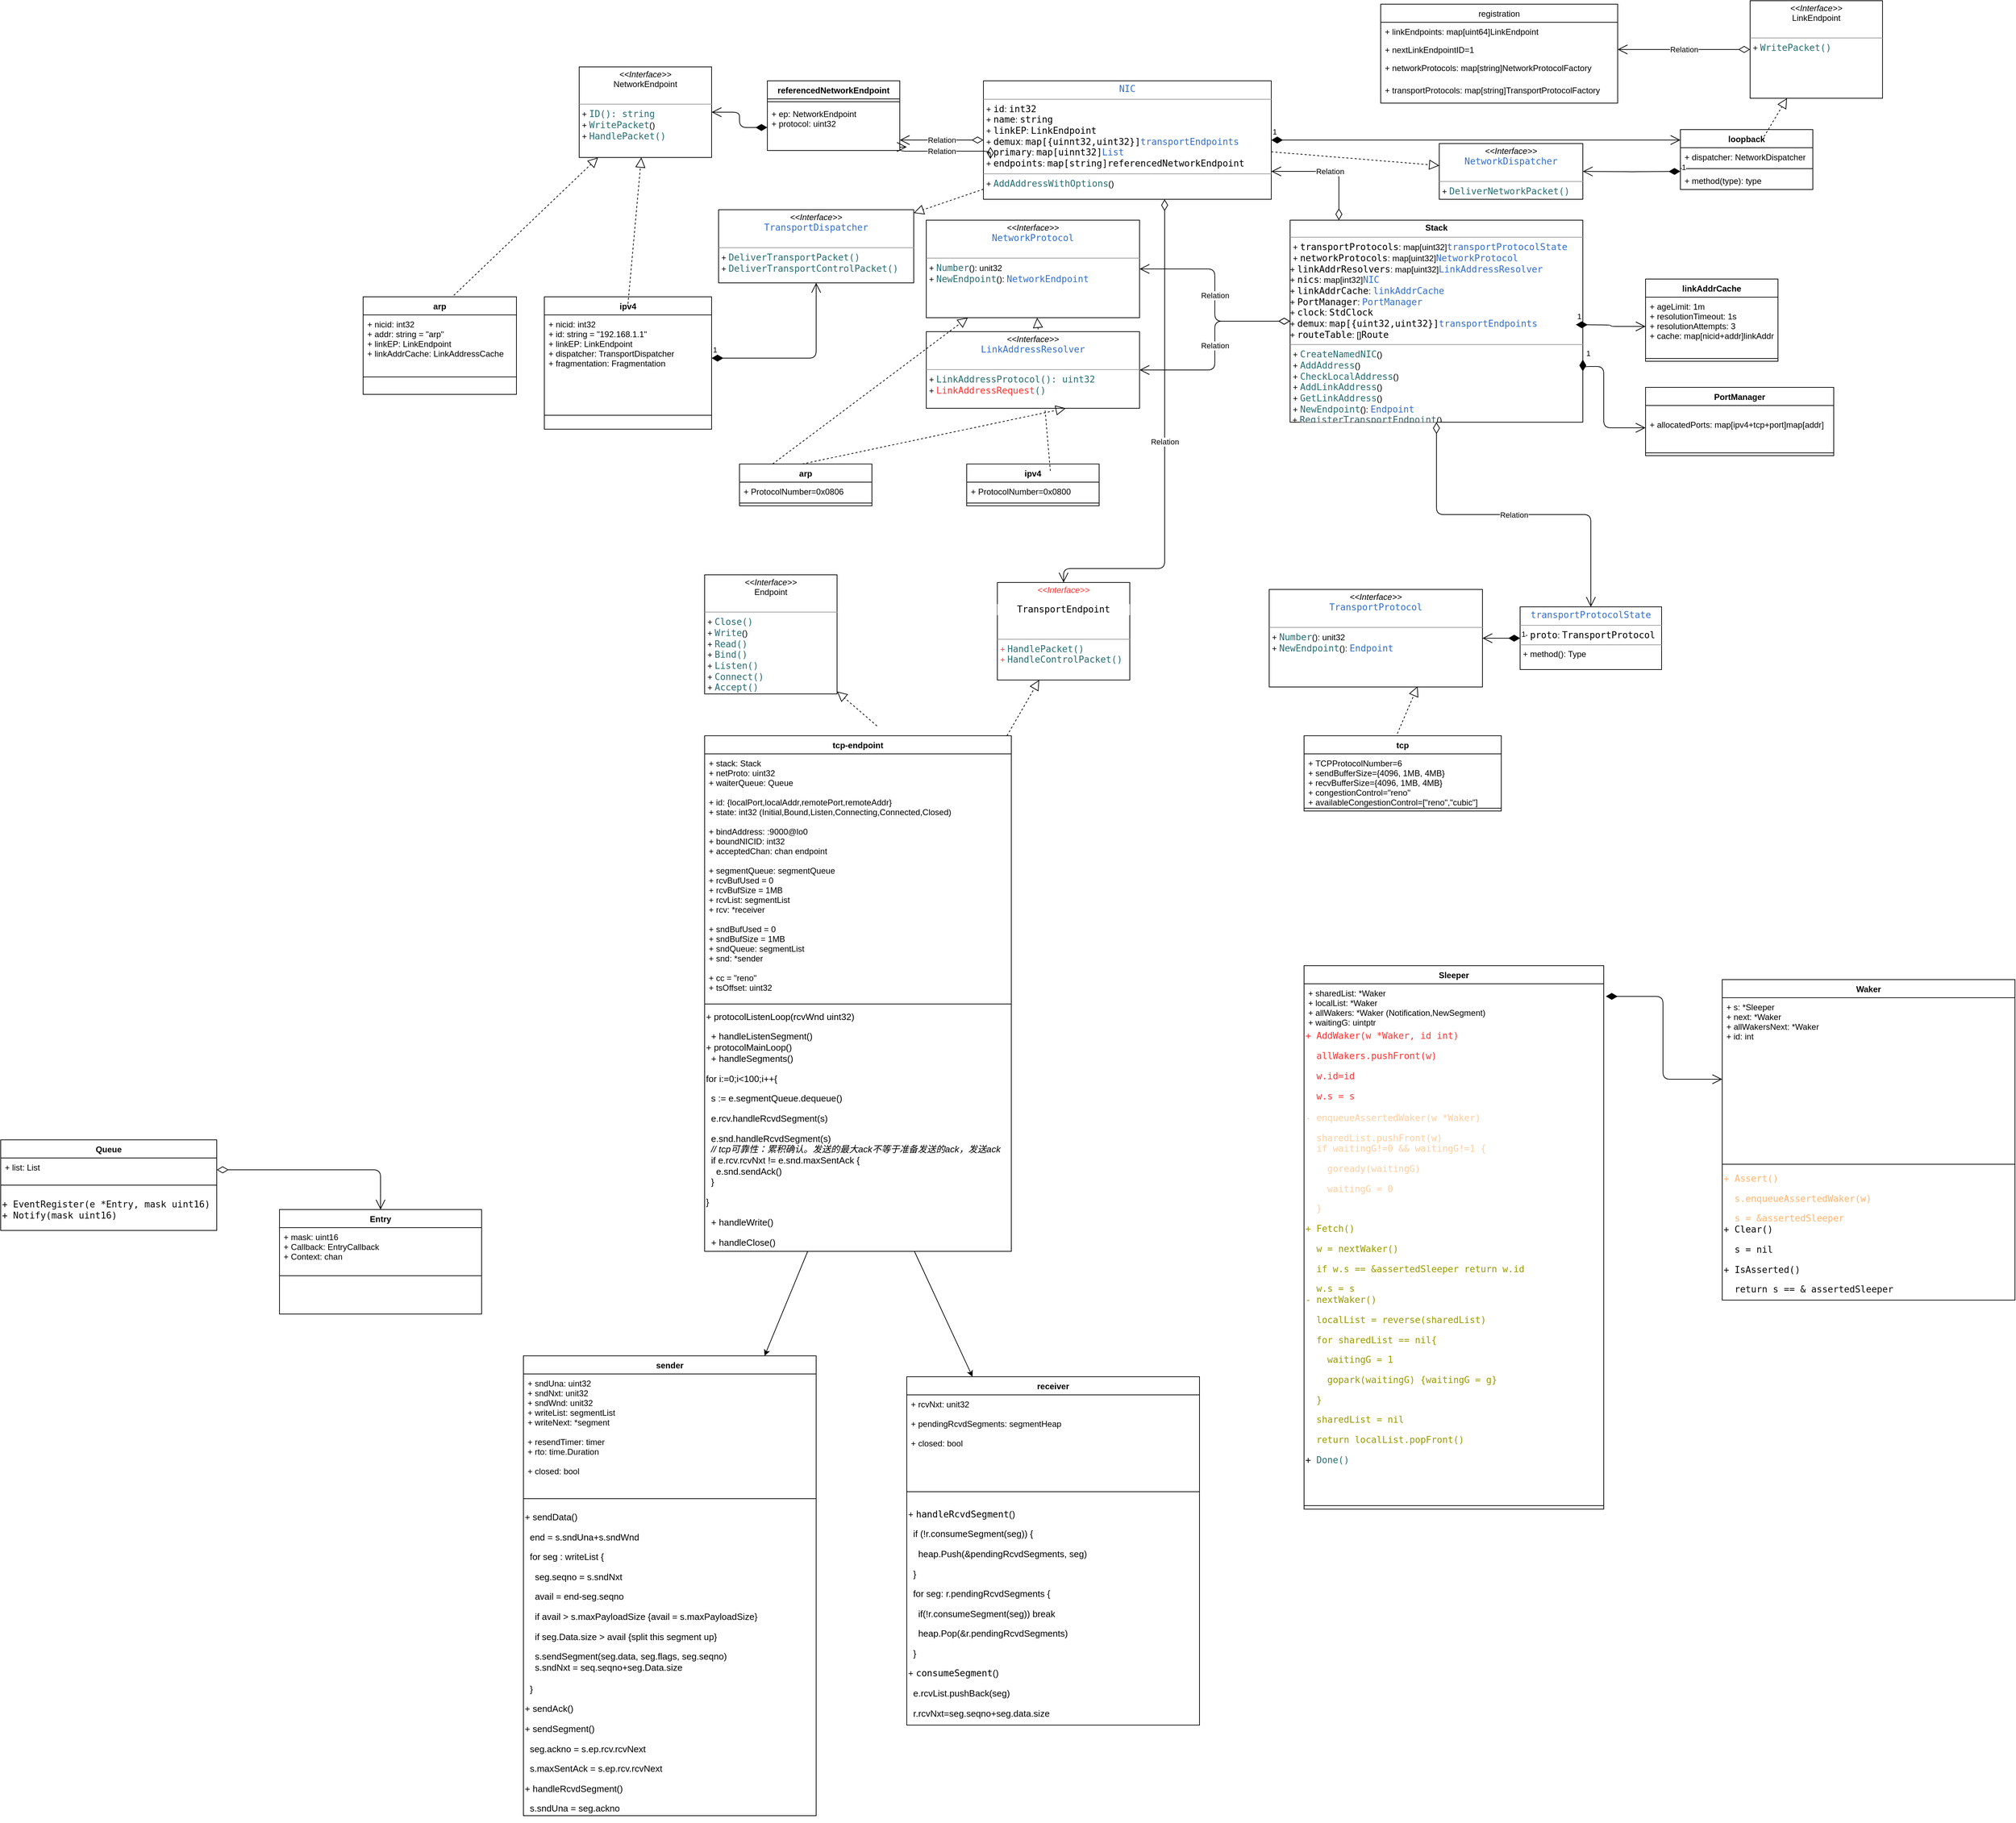 <mxfile version="14.6.13" type="github" pages="6">
  <diagram id="LBiFUnMXdWwO1V9JbU9v" name="class">
    <mxGraphModel dx="3667" dy="675" grid="1" gridSize="10" guides="1" tooltips="1" connect="1" arrows="1" fold="1" page="1" pageScale="1" pageWidth="827" pageHeight="1169" math="0" shadow="0">
      <root>
        <mxCell id="0" />
        <mxCell id="1" parent="0" />
        <mxCell id="v9Gu7na8Y956DNMrtn8_-1" value="registration" style="swimlane;fontStyle=0;childLayout=stackLayout;horizontal=1;startSize=26;fillColor=none;horizontalStack=0;resizeParent=1;resizeParentMax=0;resizeLast=0;collapsible=1;marginBottom=0;" parent="1" vertex="1">
          <mxGeometry y="250" width="340" height="142" as="geometry" />
        </mxCell>
        <mxCell id="v9Gu7na8Y956DNMrtn8_-2" value="+ linkEndpoints: map[uint64]LinkEndpoint" style="text;strokeColor=none;fillColor=none;align=left;verticalAlign=top;spacingLeft=4;spacingRight=4;overflow=hidden;rotatable=0;points=[[0,0.5],[1,0.5]];portConstraint=eastwest;" parent="v9Gu7na8Y956DNMrtn8_-1" vertex="1">
          <mxGeometry y="26" width="340" height="26" as="geometry" />
        </mxCell>
        <mxCell id="v9Gu7na8Y956DNMrtn8_-3" value="+ nextLinkEndpointID=1" style="text;strokeColor=none;fillColor=none;align=left;verticalAlign=top;spacingLeft=4;spacingRight=4;overflow=hidden;rotatable=0;points=[[0,0.5],[1,0.5]];portConstraint=eastwest;" parent="v9Gu7na8Y956DNMrtn8_-1" vertex="1">
          <mxGeometry y="52" width="340" height="26" as="geometry" />
        </mxCell>
        <mxCell id="v9Gu7na8Y956DNMrtn8_-4" value="+ networkProtocols: map[string]NetworkProtocolFactory" style="text;strokeColor=none;fillColor=none;align=left;verticalAlign=top;spacingLeft=4;spacingRight=4;overflow=hidden;rotatable=0;points=[[0,0.5],[1,0.5]];portConstraint=eastwest;" parent="v9Gu7na8Y956DNMrtn8_-1" vertex="1">
          <mxGeometry y="78" width="340" height="32" as="geometry" />
        </mxCell>
        <mxCell id="v9Gu7na8Y956DNMrtn8_-20" value="+ transportProtocols: map[string]TransportProtocolFactory" style="text;strokeColor=none;fillColor=none;align=left;verticalAlign=top;spacingLeft=4;spacingRight=4;overflow=hidden;rotatable=0;points=[[0,0.5],[1,0.5]];portConstraint=eastwest;" parent="v9Gu7na8Y956DNMrtn8_-1" vertex="1">
          <mxGeometry y="110" width="340" height="32" as="geometry" />
        </mxCell>
        <mxCell id="v9Gu7na8Y956DNMrtn8_-5" value="loopback" style="swimlane;fontStyle=1;align=center;verticalAlign=top;childLayout=stackLayout;horizontal=1;startSize=26;horizontalStack=0;resizeParent=1;resizeParentMax=0;resizeLast=0;collapsible=1;marginBottom=0;" parent="1" vertex="1">
          <mxGeometry x="430" y="430" width="190" height="86" as="geometry" />
        </mxCell>
        <mxCell id="v9Gu7na8Y956DNMrtn8_-14" value="" style="endArrow=block;dashed=1;endFill=0;endSize=12;html=1;" parent="v9Gu7na8Y956DNMrtn8_-5" target="v9Gu7na8Y956DNMrtn8_-10" edge="1">
          <mxGeometry width="160" relative="1" as="geometry">
            <mxPoint x="120" y="10" as="sourcePoint" />
            <mxPoint x="280" y="10" as="targetPoint" />
          </mxGeometry>
        </mxCell>
        <mxCell id="v9Gu7na8Y956DNMrtn8_-6" value="+ dispatcher: NetworkDispatcher" style="text;strokeColor=none;fillColor=none;align=left;verticalAlign=top;spacingLeft=4;spacingRight=4;overflow=hidden;rotatable=0;points=[[0,0.5],[1,0.5]];portConstraint=eastwest;" parent="v9Gu7na8Y956DNMrtn8_-5" vertex="1">
          <mxGeometry y="26" width="190" height="26" as="geometry" />
        </mxCell>
        <mxCell id="v9Gu7na8Y956DNMrtn8_-7" value="" style="line;strokeWidth=1;fillColor=none;align=left;verticalAlign=middle;spacingTop=-1;spacingLeft=3;spacingRight=3;rotatable=0;labelPosition=right;points=[];portConstraint=eastwest;" parent="v9Gu7na8Y956DNMrtn8_-5" vertex="1">
          <mxGeometry y="52" width="190" height="8" as="geometry" />
        </mxCell>
        <mxCell id="v9Gu7na8Y956DNMrtn8_-50" value="1" style="endArrow=open;html=1;endSize=12;startArrow=diamondThin;startSize=14;startFill=1;edgeStyle=orthogonalEdgeStyle;align=left;verticalAlign=bottom;" parent="v9Gu7na8Y956DNMrtn8_-5" target="v9Gu7na8Y956DNMrtn8_-48" edge="1">
          <mxGeometry x="-1" y="3" relative="1" as="geometry">
            <mxPoint y="60" as="sourcePoint" />
            <mxPoint x="160" y="60" as="targetPoint" />
          </mxGeometry>
        </mxCell>
        <mxCell id="v9Gu7na8Y956DNMrtn8_-8" value="+ method(type): type" style="text;strokeColor=none;fillColor=none;align=left;verticalAlign=top;spacingLeft=4;spacingRight=4;overflow=hidden;rotatable=0;points=[[0,0.5],[1,0.5]];portConstraint=eastwest;" parent="v9Gu7na8Y956DNMrtn8_-5" vertex="1">
          <mxGeometry y="60" width="190" height="26" as="geometry" />
        </mxCell>
        <mxCell id="v9Gu7na8Y956DNMrtn8_-10" value="&lt;p style=&quot;margin: 0px ; margin-top: 4px ; text-align: center&quot;&gt;&lt;i&gt;&amp;lt;&amp;lt;Interface&amp;gt;&amp;gt;&lt;/i&gt;&lt;br&gt;&lt;span style=&quot;text-align: left&quot;&gt;LinkEndpoint&lt;/span&gt;&lt;br&gt;&lt;/p&gt;&lt;p style=&quot;margin: 0px ; margin-left: 4px&quot;&gt;&lt;br&gt;&lt;/p&gt;&lt;hr size=&quot;1&quot;&gt;&lt;p style=&quot;margin: 0px ; margin-left: 4px&quot;&gt;+&amp;nbsp;&lt;span style=&quot;color: rgb(40 , 109 , 115) ; background-color: rgb(255 , 255 , 255) ; font-family: &amp;#34;jetbrains mono&amp;#34; , monospace ; font-size: 9.8pt&quot;&gt;WritePacket()&lt;/span&gt;&lt;/p&gt;" style="verticalAlign=top;align=left;overflow=fill;fontSize=12;fontFamily=Helvetica;html=1;" parent="1" vertex="1">
          <mxGeometry x="530" y="245" width="190" height="140" as="geometry" />
        </mxCell>
        <mxCell id="v9Gu7na8Y956DNMrtn8_-11" value="Relation" style="endArrow=open;html=1;endSize=12;startArrow=diamondThin;startSize=14;startFill=0;edgeStyle=orthogonalEdgeStyle;" parent="1" source="v9Gu7na8Y956DNMrtn8_-10" target="v9Gu7na8Y956DNMrtn8_-3" edge="1">
          <mxGeometry relative="1" as="geometry">
            <mxPoint x="550" y="440" as="sourcePoint" />
            <mxPoint x="490" y="310" as="targetPoint" />
          </mxGeometry>
        </mxCell>
        <mxCell id="v9Gu7na8Y956DNMrtn8_-16" value="&lt;p style=&quot;margin: 0px ; margin-top: 4px ; text-align: center&quot;&gt;&lt;b&gt;Stack&lt;/b&gt;&lt;/p&gt;&lt;hr size=&quot;1&quot;&gt;&lt;p style=&quot;margin: 0px ; margin-left: 4px&quot;&gt;+&amp;nbsp;&lt;span style=&quot;background-color: rgb(255 , 255 , 255) ; font-family: &amp;#34;jetbrains mono&amp;#34; , monospace ; font-size: 9.8pt&quot;&gt;transportProtocols&lt;/span&gt;&lt;span&gt;: map[uint32]&lt;/span&gt;&lt;span style=&quot;color: rgb(51 , 110 , 204) ; background-color: rgb(255 , 255 , 255) ; font-family: &amp;#34;jetbrains mono&amp;#34; , monospace ; font-size: 9.8pt&quot;&gt;transportProtocolState&lt;/span&gt;&lt;/p&gt;&lt;p style=&quot;margin: 0px ; margin-left: 4px&quot;&gt;+&amp;nbsp;&lt;span style=&quot;background-color: rgb(255 , 255 , 255) ; font-family: &amp;#34;jetbrains mono&amp;#34; , monospace ; font-size: 9.8pt&quot;&gt;networkProtocols&lt;/span&gt;&lt;span&gt;: map[uint32]&lt;/span&gt;&lt;span style=&quot;color: rgb(51 , 110 , 204) ; background-color: rgb(255 , 255 , 255) ; font-family: &amp;#34;jetbrains mono&amp;#34; , monospace ; font-size: 9.8pt&quot;&gt;NetworkProtocol&lt;/span&gt;&lt;/p&gt;+&amp;nbsp;&lt;span style=&quot;background-color: rgb(255 , 255 , 255) ; font-family: &amp;#34;jetbrains mono&amp;#34; , monospace ; font-size: 9.8pt&quot;&gt;linkAddrResolvers&lt;/span&gt;&lt;span&gt;: map[uint32]&lt;/span&gt;&lt;font color=&quot;#336ecc&quot; face=&quot;JetBrains Mono, monospace&quot;&gt;&lt;span style=&quot;font-size: 9.8pt ; background-color: rgb(255 , 255 , 255)&quot;&gt;LinkAddressResolver&lt;/span&gt;&lt;span style=&quot;font-size: 13.067px ; background-color: rgb(255 , 255 , 255)&quot;&gt;&lt;br&gt;&lt;/span&gt;&lt;/font&gt;+&amp;nbsp;&lt;span style=&quot;background-color: rgb(255 , 255 , 255) ; font-family: &amp;#34;jetbrains mono&amp;#34; , monospace ; font-size: 9.8pt&quot;&gt;nics&lt;/span&gt;&lt;span&gt;: map[int32]&lt;/span&gt;&lt;span style=&quot;color: rgb(51 , 110 , 204) ; background-color: rgb(255 , 255 , 255) ; font-family: &amp;#34;jetbrains mono&amp;#34; , monospace ; font-size: 9.8pt&quot;&gt;NIC&lt;/span&gt;&lt;span&gt;&lt;br&gt;&lt;/span&gt;+&amp;nbsp;&lt;span style=&quot;background-color: rgb(255 , 255 , 255) ; font-family: &amp;#34;jetbrains mono&amp;#34; , monospace ; font-size: 9.8pt&quot;&gt;linkAddrCache&lt;/span&gt;&lt;span&gt;:&amp;nbsp;&lt;/span&gt;&lt;span style=&quot;color: rgb(51 , 110 , 204) ; background-color: rgb(255 , 255 , 255) ; font-family: &amp;#34;jetbrains mono&amp;#34; , monospace ; font-size: 9.8pt&quot;&gt;linkAddrCache&lt;br&gt;&lt;/span&gt;+&amp;nbsp;&lt;span style=&quot;background-color: rgb(255 , 255 , 255) ; font-family: &amp;#34;jetbrains mono&amp;#34; , monospace ; font-size: 9.8pt&quot;&gt;PortManager&lt;/span&gt;&lt;span&gt;:&amp;nbsp;&lt;/span&gt;&lt;span style=&quot;color: rgb(51 , 110 , 204) ; background-color: rgb(255 , 255 , 255) ; font-family: &amp;#34;jetbrains mono&amp;#34; , monospace ; font-size: 9.8pt&quot;&gt;PortManager&lt;/span&gt;&lt;span&gt;&lt;br&gt;&lt;/span&gt;+&amp;nbsp;&lt;span style=&quot;background-color: rgb(255 , 255 , 255) ; font-family: &amp;#34;jetbrains mono&amp;#34; , monospace ; font-size: 9.8pt&quot;&gt;clock&lt;/span&gt;&lt;span&gt;:&amp;nbsp;&lt;/span&gt;&lt;span style=&quot;background-color: rgb(255 , 255 , 255) ; font-family: &amp;#34;jetbrains mono&amp;#34; , monospace ; font-size: 9.8pt&quot;&gt;StdClock&lt;br&gt;&lt;/span&gt;+&amp;nbsp;&lt;span style=&quot;background-color: rgb(255 , 255 , 255) ; font-family: &amp;#34;jetbrains mono&amp;#34; , monospace ; font-size: 9.8pt&quot;&gt;demux&lt;/span&gt;&lt;span&gt;:&amp;nbsp;&lt;/span&gt;&lt;span style=&quot;background-color: rgb(255 , 255 , 255) ; font-family: &amp;#34;jetbrains mono&amp;#34; , monospace ; font-size: 9.8pt&quot;&gt;map[{uint32,uint32}]&lt;/span&gt;&lt;span style=&quot;color: rgb(51 , 110 , 204) ; background-color: rgb(255 , 255 , 255) ; font-family: &amp;#34;jetbrains mono&amp;#34; , monospace ; font-size: 9.8pt&quot;&gt;transportEndpoints&lt;br&gt;&lt;/span&gt;+&amp;nbsp;&lt;span style=&quot;background-color: rgb(255 , 255 , 255) ; font-family: &amp;#34;jetbrains mono&amp;#34; , monospace ; font-size: 9.8pt&quot;&gt;routeTable&lt;/span&gt;&lt;span&gt;: []&lt;/span&gt;&lt;span style=&quot;background-color: rgb(255 , 255 , 255) ; font-family: &amp;#34;jetbrains mono&amp;#34; , monospace ; font-size: 9.8pt&quot;&gt;Route&lt;/span&gt;&lt;span&gt;&lt;br&gt;&lt;/span&gt;&lt;hr size=&quot;1&quot;&gt;&lt;p style=&quot;margin: 0px ; margin-left: 4px&quot;&gt;+&amp;nbsp;&lt;span style=&quot;color: rgb(40 , 109 , 115) ; background-color: rgb(255 , 255 , 255) ; font-family: &amp;#34;jetbrains mono&amp;#34; , monospace ; font-size: 9.8pt&quot;&gt;CreateNamedNIC&lt;/span&gt;&lt;span&gt;()&lt;br&gt;&lt;/span&gt;+&amp;nbsp;&lt;span style=&quot;color: rgb(40 , 109 , 115) ; background-color: rgb(255 , 255 , 255) ; font-family: &amp;#34;jetbrains mono&amp;#34; , monospace ; font-size: 9.8pt&quot;&gt;AddAddress&lt;/span&gt;&lt;span&gt;()&lt;br&gt;&lt;/span&gt;+&amp;nbsp;&lt;span style=&quot;color: rgb(40 , 109 , 115) ; background-color: rgb(255 , 255 , 255) ; font-family: &amp;#34;jetbrains mono&amp;#34; , monospace ; font-size: 9.8pt&quot;&gt;CheckLocalAddress&lt;/span&gt;&lt;span&gt;()&lt;/span&gt;&lt;/p&gt;&lt;p style=&quot;margin: 0px ; margin-left: 4px&quot;&gt;+&amp;nbsp;&lt;span style=&quot;color: rgb(40 , 109 , 115) ; background-color: rgb(255 , 255 , 255) ; font-family: &amp;#34;jetbrains mono&amp;#34; , monospace ; font-size: 9.8pt&quot;&gt;AddLinkAddress&lt;/span&gt;&lt;span&gt;()&lt;/span&gt;&lt;/p&gt;&lt;p style=&quot;margin: 0px ; margin-left: 4px&quot;&gt;+&amp;nbsp;&lt;span style=&quot;color: rgb(40 , 109 , 115) ; background-color: rgb(255 , 255 , 255) ; font-family: &amp;#34;jetbrains mono&amp;#34; , monospace ; font-size: 9.8pt&quot;&gt;GetLinkAddress&lt;/span&gt;&lt;span&gt;()&lt;/span&gt;&lt;/p&gt;&lt;p style=&quot;margin: 0px ; margin-left: 4px&quot;&gt;+&amp;nbsp;&lt;span style=&quot;color: rgb(40 , 109 , 115) ; background-color: rgb(255 , 255 , 255) ; font-family: &amp;#34;jetbrains mono&amp;#34; , monospace ; font-size: 9.8pt&quot;&gt;NewEndpoint&lt;/span&gt;&lt;span&gt;():&amp;nbsp;&lt;/span&gt;&lt;span style=&quot;color: rgb(51 , 110 , 204) ; background-color: rgb(255 , 255 , 255) ; font-family: &amp;#34;jetbrains mono&amp;#34; , monospace ; font-size: 9.8pt&quot;&gt;Endpoint&lt;/span&gt;&lt;span style=&quot;color: rgb(51 , 110 , 204) ; background-color: rgb(255 , 255 , 255) ; font-family: &amp;#34;jetbrains mono&amp;#34; , monospace ; font-size: 9.8pt&quot;&gt;&lt;br&gt;&lt;/span&gt;&lt;/p&gt;&amp;nbsp;+&amp;nbsp;&lt;span style=&quot;color: rgb(54 , 102 , 107) ; background-color: rgb(255 , 255 , 255) ; font-family: &amp;#34;jetbrains mono&amp;#34; , monospace ; font-size: 9.8pt&quot;&gt;RegisterTransportEndpoint&lt;/span&gt;&lt;span&gt;()&lt;/span&gt;" style="verticalAlign=top;align=left;overflow=fill;fontSize=12;fontFamily=Helvetica;html=1;" parent="1" vertex="1">
          <mxGeometry x="-130" y="560" width="420" height="290" as="geometry" />
        </mxCell>
        <mxCell id="v9Gu7na8Y956DNMrtn8_-21" value="&lt;p style=&quot;margin: 0px ; margin-top: 4px ; text-align: center&quot;&gt;&lt;i&gt;&amp;lt;&amp;lt;Interface&amp;gt;&amp;gt;&lt;/i&gt;&lt;br&gt;&lt;span style=&quot;color: rgb(51 , 110 , 204) ; font-family: &amp;#34;jetbrains mono&amp;#34; , monospace ; font-size: 13.067px ; text-align: left ; background-color: rgb(255 , 255 , 255)&quot;&gt;NetworkProtocol&lt;/span&gt;&lt;br&gt;&lt;/p&gt;&lt;p style=&quot;margin: 0px ; margin-left: 4px&quot;&gt;&lt;br&gt;&lt;/p&gt;&lt;hr size=&quot;1&quot;&gt;&lt;p style=&quot;margin: 0px ; margin-left: 4px&quot;&gt;+&amp;nbsp;&lt;span style=&quot;color: rgb(40 , 109 , 115) ; background-color: rgb(255 , 255 , 255) ; font-family: &amp;#34;jetbrains mono&amp;#34; , monospace ; font-size: 9.8pt&quot;&gt;Number&lt;/span&gt;&lt;span&gt;(): unit32&lt;/span&gt;&lt;/p&gt;&lt;p style=&quot;margin: 0px ; margin-left: 4px&quot;&gt;+&amp;nbsp;&lt;span style=&quot;color: rgb(40 , 109 , 115) ; background-color: rgb(255 , 255 , 255) ; font-family: &amp;#34;jetbrains mono&amp;#34; , monospace ; font-size: 9.8pt&quot;&gt;NewEndpoint&lt;/span&gt;&lt;span&gt;():&amp;nbsp;&lt;/span&gt;&lt;span style=&quot;color: rgb(51 , 110 , 204) ; background-color: rgb(255 , 255 , 255) ; font-family: &amp;#34;jetbrains mono&amp;#34; , monospace ; font-size: 9.8pt&quot;&gt;NetworkEndpoint&lt;/span&gt;&lt;/p&gt;" style="verticalAlign=top;align=left;overflow=fill;fontSize=12;fontFamily=Helvetica;html=1;" parent="1" vertex="1">
          <mxGeometry x="-652" y="560" width="306" height="140" as="geometry" />
        </mxCell>
        <mxCell id="v9Gu7na8Y956DNMrtn8_-22" value="Relation" style="endArrow=open;html=1;endSize=12;startArrow=diamondThin;startSize=14;startFill=0;edgeStyle=orthogonalEdgeStyle;" parent="1" source="v9Gu7na8Y956DNMrtn8_-16" target="v9Gu7na8Y956DNMrtn8_-21" edge="1">
          <mxGeometry relative="1" as="geometry">
            <mxPoint x="-854" y="677.5" as="sourcePoint" />
            <mxPoint x="-794" y="315" as="targetPoint" />
          </mxGeometry>
        </mxCell>
        <mxCell id="v9Gu7na8Y956DNMrtn8_-25" value="ipv4" style="swimlane;fontStyle=1;align=center;verticalAlign=top;childLayout=stackLayout;horizontal=1;startSize=26;horizontalStack=0;resizeParent=1;resizeParentMax=0;resizeLast=0;collapsible=1;marginBottom=0;" parent="1" vertex="1">
          <mxGeometry x="-594" y="910" width="190" height="60" as="geometry" />
        </mxCell>
        <mxCell id="v9Gu7na8Y956DNMrtn8_-26" value="" style="endArrow=block;dashed=1;endFill=0;endSize=12;html=1;" parent="v9Gu7na8Y956DNMrtn8_-25" target="v9Gu7na8Y956DNMrtn8_-21" edge="1">
          <mxGeometry width="160" relative="1" as="geometry">
            <mxPoint x="120" y="10" as="sourcePoint" />
            <mxPoint x="280" y="10" as="targetPoint" />
          </mxGeometry>
        </mxCell>
        <mxCell id="v9Gu7na8Y956DNMrtn8_-27" value="+ ProtocolNumber=0x0800" style="text;strokeColor=none;fillColor=none;align=left;verticalAlign=top;spacingLeft=4;spacingRight=4;overflow=hidden;rotatable=0;points=[[0,0.5],[1,0.5]];portConstraint=eastwest;" parent="v9Gu7na8Y956DNMrtn8_-25" vertex="1">
          <mxGeometry y="26" width="190" height="26" as="geometry" />
        </mxCell>
        <mxCell id="v9Gu7na8Y956DNMrtn8_-28" value="" style="line;strokeWidth=1;fillColor=none;align=left;verticalAlign=middle;spacingTop=-1;spacingLeft=3;spacingRight=3;rotatable=0;labelPosition=right;points=[];portConstraint=eastwest;" parent="v9Gu7na8Y956DNMrtn8_-25" vertex="1">
          <mxGeometry y="52" width="190" height="8" as="geometry" />
        </mxCell>
        <mxCell id="v9Gu7na8Y956DNMrtn8_-30" value="arp" style="swimlane;fontStyle=1;align=center;verticalAlign=top;childLayout=stackLayout;horizontal=1;startSize=26;horizontalStack=0;resizeParent=1;resizeParentMax=0;resizeLast=0;collapsible=1;marginBottom=0;" parent="1" vertex="1">
          <mxGeometry x="-920" y="910" width="190" height="60" as="geometry" />
        </mxCell>
        <mxCell id="v9Gu7na8Y956DNMrtn8_-32" value="+ ProtocolNumber=0x0806" style="text;strokeColor=none;fillColor=none;align=left;verticalAlign=top;spacingLeft=4;spacingRight=4;overflow=hidden;rotatable=0;points=[[0,0.5],[1,0.5]];portConstraint=eastwest;" parent="v9Gu7na8Y956DNMrtn8_-30" vertex="1">
          <mxGeometry y="26" width="190" height="26" as="geometry" />
        </mxCell>
        <mxCell id="v9Gu7na8Y956DNMrtn8_-33" value="" style="line;strokeWidth=1;fillColor=none;align=left;verticalAlign=middle;spacingTop=-1;spacingLeft=3;spacingRight=3;rotatable=0;labelPosition=right;points=[];portConstraint=eastwest;" parent="v9Gu7na8Y956DNMrtn8_-30" vertex="1">
          <mxGeometry y="52" width="190" height="8" as="geometry" />
        </mxCell>
        <mxCell id="v9Gu7na8Y956DNMrtn8_-34" value="&lt;p style=&quot;margin: 0px ; margin-top: 4px ; text-align: center&quot;&gt;&lt;i&gt;&amp;lt;&amp;lt;Interface&amp;gt;&amp;gt;&lt;/i&gt;&lt;br&gt;&lt;span style=&quot;color: rgb(51 , 110 , 204) ; font-family: &amp;#34;jetbrains mono&amp;#34; , monospace ; font-size: 13.067px ; text-align: left ; background-color: rgb(255 , 255 , 255)&quot;&gt;LinkAddressResolver&lt;/span&gt;&lt;br&gt;&lt;/p&gt;&lt;p style=&quot;margin: 0px ; margin-left: 4px&quot;&gt;&lt;br&gt;&lt;/p&gt;&lt;hr size=&quot;1&quot;&gt;&lt;p style=&quot;margin: 0px ; margin-left: 4px&quot;&gt;+&amp;nbsp;&lt;span style=&quot;color: rgb(40 , 109 , 115) ; background-color: rgb(255 , 255 , 255) ; font-family: &amp;#34;jetbrains mono&amp;#34; , monospace ; font-size: 9.8pt&quot;&gt;LinkAddressProtocol(): uint32&lt;/span&gt;&lt;br&gt;&lt;/p&gt;&lt;p style=&quot;margin: 0px ; margin-left: 4px&quot;&gt;+&amp;nbsp;&lt;span style=&quot;background-color: rgb(255 , 255 , 255) ; font-family: &amp;#34;jetbrains mono&amp;#34; , monospace ; font-size: 9.8pt&quot;&gt;&lt;font color=&quot;#ff3333&quot;&gt;LinkAddressRequest&lt;/font&gt;&lt;/span&gt;&lt;span style=&quot;color: rgb(40 , 109 , 115) ; background-color: rgb(255 , 255 , 255) ; font-family: &amp;#34;jetbrains mono&amp;#34; , monospace ; font-size: 9.8pt&quot;&gt;()&lt;/span&gt;&lt;/p&gt;&lt;p style=&quot;margin: 0px ; margin-left: 4px&quot;&gt;&lt;br&gt;&lt;/p&gt;" style="verticalAlign=top;align=left;overflow=fill;fontSize=12;fontFamily=Helvetica;html=1;" parent="1" vertex="1">
          <mxGeometry x="-652" y="720" width="306" height="110" as="geometry" />
        </mxCell>
        <mxCell id="v9Gu7na8Y956DNMrtn8_-35" value="Relation" style="endArrow=open;html=1;endSize=12;startArrow=diamondThin;startSize=14;startFill=0;edgeStyle=orthogonalEdgeStyle;exitX=0;exitY=0.5;exitDx=0;exitDy=0;" parent="1" source="v9Gu7na8Y956DNMrtn8_-16" target="v9Gu7na8Y956DNMrtn8_-34" edge="1">
          <mxGeometry relative="1" as="geometry">
            <mxPoint x="-854" y="692.055" as="sourcePoint" />
            <mxPoint x="-340" y="770" as="targetPoint" />
          </mxGeometry>
        </mxCell>
        <mxCell id="v9Gu7na8Y956DNMrtn8_-36" value="" style="endArrow=block;dashed=1;endFill=0;endSize=12;html=1;exitX=0.474;exitY=0;exitDx=0;exitDy=0;exitPerimeter=0;entryX=0.654;entryY=1;entryDx=0;entryDy=0;entryPerimeter=0;" parent="1" source="v9Gu7na8Y956DNMrtn8_-30" target="v9Gu7na8Y956DNMrtn8_-34" edge="1">
          <mxGeometry width="160" relative="1" as="geometry">
            <mxPoint x="-774" y="860" as="sourcePoint" />
            <mxPoint x="-1484" y="740" as="targetPoint" />
          </mxGeometry>
        </mxCell>
        <mxCell id="v9Gu7na8Y956DNMrtn8_-37" value="&lt;p style=&quot;margin: 0px ; margin-top: 4px ; text-align: center&quot;&gt;&lt;span style=&quot;color: rgb(51 , 110 , 204) ; font-family: &amp;#34;jetbrains mono&amp;#34; , monospace ; font-size: 13.067px ; text-align: left ; background-color: rgb(255 , 255 , 255)&quot;&gt;transportProtocolState&lt;/span&gt;&lt;br&gt;&lt;/p&gt;&lt;hr size=&quot;1&quot;&gt;&lt;p style=&quot;margin: 0px ; margin-left: 4px&quot;&gt;+&amp;nbsp;&lt;span style=&quot;background-color: rgb(255 , 255 , 255) ; font-family: &amp;#34;jetbrains mono&amp;#34; , monospace ; font-size: 9.8pt&quot;&gt;proto&lt;/span&gt;&lt;span&gt;:&amp;nbsp;&lt;/span&gt;&lt;span style=&quot;background-color: rgb(255 , 255 , 255) ; font-family: &amp;#34;jetbrains mono&amp;#34; , monospace ; font-size: 9.8pt&quot;&gt;TransportProtocol&lt;/span&gt;&lt;/p&gt;&lt;hr size=&quot;1&quot;&gt;&lt;p style=&quot;margin: 0px ; margin-left: 4px&quot;&gt;+ method(): Type&lt;/p&gt;" style="verticalAlign=top;align=left;overflow=fill;fontSize=12;fontFamily=Helvetica;html=1;" parent="1" vertex="1">
          <mxGeometry x="200" y="1115" width="203" height="90" as="geometry" />
        </mxCell>
        <mxCell id="v9Gu7na8Y956DNMrtn8_-31" value="" style="endArrow=block;dashed=1;endFill=0;endSize=12;html=1;exitX=0.25;exitY=0;exitDx=0;exitDy=0;" parent="1" source="v9Gu7na8Y956DNMrtn8_-30" target="v9Gu7na8Y956DNMrtn8_-21" edge="1">
          <mxGeometry width="160" relative="1" as="geometry">
            <mxPoint x="-800" y="920" as="sourcePoint" />
            <mxPoint x="-640" y="920" as="targetPoint" />
          </mxGeometry>
        </mxCell>
        <mxCell id="v9Gu7na8Y956DNMrtn8_-38" value="Relation" style="endArrow=open;html=1;endSize=12;startArrow=diamondThin;startSize=14;startFill=0;edgeStyle=orthogonalEdgeStyle;" parent="1" source="v9Gu7na8Y956DNMrtn8_-16" target="v9Gu7na8Y956DNMrtn8_-37" edge="1">
          <mxGeometry relative="1" as="geometry">
            <mxPoint x="320" y="947.5" as="sourcePoint" />
            <mxPoint x="250" y="1020" as="targetPoint" />
          </mxGeometry>
        </mxCell>
        <mxCell id="v9Gu7na8Y956DNMrtn8_-39" value="&lt;p style=&quot;margin: 0px ; margin-top: 4px ; text-align: center&quot;&gt;&lt;i&gt;&amp;lt;&amp;lt;Interface&amp;gt;&amp;gt;&lt;/i&gt;&lt;br&gt;&lt;span style=&quot;color: rgb(51 , 110 , 204) ; font-family: &amp;#34;jetbrains mono&amp;#34; , monospace ; font-size: 13.067px ; text-align: left ; background-color: rgb(255 , 255 , 255)&quot;&gt;TransportProtocol&lt;/span&gt;&lt;br&gt;&lt;/p&gt;&lt;p style=&quot;margin: 0px ; margin-left: 4px&quot;&gt;&lt;br&gt;&lt;/p&gt;&lt;hr size=&quot;1&quot;&gt;&lt;p style=&quot;margin: 0px ; margin-left: 4px&quot;&gt;+&amp;nbsp;&lt;span style=&quot;color: rgb(40 , 109 , 115) ; background-color: rgb(255 , 255 , 255) ; font-family: &amp;#34;jetbrains mono&amp;#34; , monospace ; font-size: 9.8pt&quot;&gt;Number&lt;/span&gt;&lt;span&gt;(): unit32&lt;/span&gt;&lt;/p&gt;&lt;p style=&quot;margin: 0px ; margin-left: 4px&quot;&gt;+&amp;nbsp;&lt;span style=&quot;color: rgb(40 , 109 , 115) ; background-color: rgb(255 , 255 , 255) ; font-family: &amp;#34;jetbrains mono&amp;#34; , monospace ; font-size: 9.8pt&quot;&gt;NewEndpoint&lt;/span&gt;&lt;span&gt;():&amp;nbsp;&lt;/span&gt;&lt;span style=&quot;color: rgb(51 , 110 , 204) ; background-color: rgb(255 , 255 , 255) ; font-family: &amp;#34;jetbrains mono&amp;#34; , monospace ; font-size: 9.8pt&quot;&gt;Endpoint&lt;/span&gt;&lt;/p&gt;" style="verticalAlign=top;align=left;overflow=fill;fontSize=12;fontFamily=Helvetica;html=1;" parent="1" vertex="1">
          <mxGeometry x="-160" y="1090" width="306" height="140" as="geometry" />
        </mxCell>
        <mxCell id="v9Gu7na8Y956DNMrtn8_-40" value="tcp" style="swimlane;fontStyle=1;align=center;verticalAlign=top;childLayout=stackLayout;horizontal=1;startSize=26;horizontalStack=0;resizeParent=1;resizeParentMax=0;resizeLast=0;collapsible=1;marginBottom=0;" parent="1" vertex="1">
          <mxGeometry x="-110" y="1300" width="283" height="108" as="geometry" />
        </mxCell>
        <mxCell id="v9Gu7na8Y956DNMrtn8_-41" value="+ TCPProtocolNumber=6&#xa;+ sendBufferSize={4096, 1MB, 4MB}&#xa;+ recvBufferSize={4096, 1MB, 4MB}&#xa;+ congestionControl=&quot;reno&quot;&#xa;+ availableCongestionControl=[&quot;reno&quot;,&quot;cubic&quot;]" style="text;strokeColor=none;fillColor=none;align=left;verticalAlign=top;spacingLeft=4;spacingRight=4;overflow=hidden;rotatable=0;points=[[0,0.5],[1,0.5]];portConstraint=eastwest;" parent="v9Gu7na8Y956DNMrtn8_-40" vertex="1">
          <mxGeometry y="26" width="283" height="74" as="geometry" />
        </mxCell>
        <mxCell id="v9Gu7na8Y956DNMrtn8_-42" value="" style="line;strokeWidth=1;fillColor=none;align=left;verticalAlign=middle;spacingTop=-1;spacingLeft=3;spacingRight=3;rotatable=0;labelPosition=right;points=[];portConstraint=eastwest;" parent="v9Gu7na8Y956DNMrtn8_-40" vertex="1">
          <mxGeometry y="100" width="283" height="8" as="geometry" />
        </mxCell>
        <mxCell id="v9Gu7na8Y956DNMrtn8_-43" value="" style="endArrow=block;dashed=1;endFill=0;endSize=12;html=1;exitX=0.473;exitY=-0.028;exitDx=0;exitDy=0;exitPerimeter=0;entryX=0.696;entryY=0.993;entryDx=0;entryDy=0;entryPerimeter=0;" parent="1" source="v9Gu7na8Y956DNMrtn8_-40" target="v9Gu7na8Y956DNMrtn8_-39" edge="1">
          <mxGeometry width="160" relative="1" as="geometry">
            <mxPoint x="911.5" y="1410" as="sourcePoint" />
            <mxPoint x="1191.625" y="1200" as="targetPoint" />
          </mxGeometry>
        </mxCell>
        <mxCell id="v9Gu7na8Y956DNMrtn8_-44" value="&lt;p style=&quot;margin: 0px ; margin-top: 4px ; text-align: center&quot;&gt;&lt;span style=&quot;color: rgb(51 , 110 , 204) ; font-family: &amp;#34;jetbrains mono&amp;#34; , monospace ; font-size: 13.067px ; text-align: left ; background-color: rgb(255 , 255 , 255)&quot;&gt;NIC&lt;/span&gt;&lt;br&gt;&lt;/p&gt;&lt;hr size=&quot;1&quot;&gt;&lt;p style=&quot;margin: 0px ; margin-left: 4px&quot;&gt;+&amp;nbsp;&lt;span style=&quot;background-color: rgb(255 , 255 , 255) ; font-family: &amp;#34;jetbrains mono&amp;#34; , monospace ; font-size: 9.8pt&quot;&gt;id&lt;/span&gt;&lt;span&gt;:&amp;nbsp;&lt;/span&gt;&lt;span style=&quot;background-color: rgb(255 , 255 , 255) ; font-family: &amp;#34;jetbrains mono&amp;#34; , monospace ; font-size: 9.8pt&quot;&gt;int32&lt;/span&gt;&lt;/p&gt;&lt;p style=&quot;margin: 0px ; margin-left: 4px&quot;&gt;+ &lt;font face=&quot;jetbrains mono, monospace&quot;&gt;&lt;span style=&quot;font-size: 13.067px ; background-color: rgb(255 , 255 , 255)&quot;&gt;name&lt;/span&gt;&lt;/font&gt;: &lt;font face=&quot;jetbrains mono, monospace&quot;&gt;&lt;span style=&quot;font-size: 13.067px ; background-color: rgb(255 , 255 , 255)&quot;&gt;string&lt;/span&gt;&lt;/font&gt;&lt;span style=&quot;background-color: rgb(255 , 255 , 255) ; font-family: &amp;#34;jetbrains mono&amp;#34; , monospace ; font-size: 9.8pt&quot;&gt;&lt;br&gt;&lt;/span&gt;&lt;/p&gt;&lt;p style=&quot;margin: 0px ; margin-left: 4px&quot;&gt;+&amp;nbsp;&lt;span style=&quot;background-color: rgb(255 , 255 , 255) ; font-family: &amp;#34;jetbrains mono&amp;#34; , monospace ; font-size: 9.8pt&quot;&gt;linkEP&lt;/span&gt;&lt;span&gt;:&amp;nbsp;&lt;/span&gt;&lt;font face=&quot;jetbrains mono, monospace&quot;&gt;&lt;span style=&quot;font-size: 13.067px ; background-color: rgb(255 , 255 , 255)&quot;&gt;LinkEndpoint&lt;/span&gt;&lt;/font&gt;&lt;/p&gt;&lt;p style=&quot;margin: 0px ; margin-left: 4px&quot;&gt;+&amp;nbsp;&lt;span style=&quot;background-color: rgb(255 , 255 , 255) ; font-family: &amp;#34;jetbrains mono&amp;#34; , monospace ; font-size: 9.8pt&quot;&gt;demux&lt;/span&gt;:&amp;nbsp;&lt;span style=&quot;background-color: rgb(255 , 255 , 255) ; font-family: &amp;#34;jetbrains mono&amp;#34; , monospace ; font-size: 9.8pt&quot;&gt;map[{uinnt32,uint32}]&lt;/span&gt;&lt;span style=&quot;color: rgb(51 , 110 , 204) ; background-color: rgb(255 , 255 , 255) ; font-family: &amp;#34;jetbrains mono&amp;#34; , monospace ; font-size: 9.8pt&quot;&gt;transportEndpoints&lt;/span&gt;&lt;br&gt;&lt;/p&gt;&lt;p style=&quot;margin: 0px ; margin-left: 4px&quot;&gt;+&amp;nbsp;&lt;span style=&quot;background-color: rgb(255 , 255 , 255) ; font-family: &amp;#34;jetbrains mono&amp;#34; , monospace ; font-size: 9.8pt&quot;&gt;primary&lt;/span&gt;:&amp;nbsp;&lt;span style=&quot;background-color: rgb(255 , 255 , 255) ; font-family: &amp;#34;jetbrains mono&amp;#34; , monospace ; font-size: 9.8pt&quot;&gt;map[uinnt32]&lt;/span&gt;&lt;span style=&quot;color: rgb(51 , 110 , 204) ; background-color: rgb(255 , 255 , 255) ; font-family: &amp;#34;jetbrains mono&amp;#34; , monospace ; font-size: 9.8pt&quot;&gt;List&lt;/span&gt;&lt;span style=&quot;color: rgb(51 , 110 , 204) ; background-color: rgb(255 , 255 , 255) ; font-family: &amp;#34;jetbrains mono&amp;#34; , monospace ; font-size: 9.8pt&quot;&gt;&lt;br&gt;&lt;/span&gt;&lt;/p&gt;&lt;p style=&quot;margin: 0px ; margin-left: 4px&quot;&gt;+&amp;nbsp;&lt;span style=&quot;background-color: rgb(255 , 255 , 255) ; font-family: &amp;#34;jetbrains mono&amp;#34; , monospace ; font-size: 9.8pt&quot;&gt;endpoints&lt;/span&gt;&lt;span&gt;:&amp;nbsp;&lt;/span&gt;&lt;span style=&quot;background-color: rgb(255 , 255 , 255) ; font-family: &amp;#34;jetbrains mono&amp;#34; , monospace ; font-size: 9.8pt&quot;&gt;map[string]&lt;/span&gt;&lt;span style=&quot;background-color: rgb(255 , 255 , 255) ; font-family: &amp;#34;jetbrains mono&amp;#34; , monospace ; font-size: 9.8pt&quot;&gt;referencedNetworkEndpoint&lt;/span&gt;&lt;/p&gt;&lt;hr size=&quot;1&quot;&gt;&lt;p style=&quot;margin: 0px ; margin-left: 4px&quot;&gt;+&amp;nbsp;&lt;span style=&quot;color: rgb(40 , 109 , 115) ; background-color: rgb(255 , 255 , 255) ; font-family: &amp;#34;jetbrains mono&amp;#34; , monospace ; font-size: 9.8pt&quot;&gt;AddAddressWithOptions&lt;/span&gt;&lt;span&gt;()&lt;/span&gt;&lt;/p&gt;" style="verticalAlign=top;align=left;overflow=fill;fontSize=12;fontFamily=Helvetica;html=1;" parent="1" vertex="1">
          <mxGeometry x="-570" y="360" width="413" height="170" as="geometry" />
        </mxCell>
        <mxCell id="v9Gu7na8Y956DNMrtn8_-45" value="1" style="endArrow=open;html=1;endSize=12;startArrow=diamondThin;startSize=14;startFill=1;edgeStyle=orthogonalEdgeStyle;align=left;verticalAlign=bottom;" parent="1" source="v9Gu7na8Y956DNMrtn8_-37" target="v9Gu7na8Y956DNMrtn8_-39" edge="1">
          <mxGeometry x="-1" y="3" relative="1" as="geometry">
            <mxPoint x="240" y="1240" as="sourcePoint" />
            <mxPoint x="400" y="1240" as="targetPoint" />
          </mxGeometry>
        </mxCell>
        <mxCell id="v9Gu7na8Y956DNMrtn8_-46" value="Relation" style="endArrow=open;html=1;endSize=12;startArrow=diamondThin;startSize=14;startFill=0;edgeStyle=orthogonalEdgeStyle;" parent="1" source="v9Gu7na8Y956DNMrtn8_-16" target="v9Gu7na8Y956DNMrtn8_-44" edge="1">
          <mxGeometry relative="1" as="geometry">
            <mxPoint x="-420" y="542" as="sourcePoint" />
            <mxPoint x="-50" y="540" as="targetPoint" />
            <Array as="points">
              <mxPoint x="-60" y="490" />
            </Array>
          </mxGeometry>
        </mxCell>
        <mxCell id="v9Gu7na8Y956DNMrtn8_-47" value="1" style="endArrow=open;html=1;endSize=12;startArrow=diamondThin;startSize=14;startFill=1;edgeStyle=orthogonalEdgeStyle;align=left;verticalAlign=bottom;exitX=1;exitY=0.5;exitDx=0;exitDy=0;" parent="1" source="v9Gu7na8Y956DNMrtn8_-44" target="v9Gu7na8Y956DNMrtn8_-5" edge="1">
          <mxGeometry x="-1" y="3" relative="1" as="geometry">
            <mxPoint x="-420" y="690" as="sourcePoint" />
            <mxPoint x="-474" y="690" as="targetPoint" />
            <Array as="points">
              <mxPoint x="290" y="445" />
              <mxPoint x="290" y="445" />
            </Array>
          </mxGeometry>
        </mxCell>
        <mxCell id="v9Gu7na8Y956DNMrtn8_-48" value="&lt;p style=&quot;margin: 0px ; margin-top: 4px ; text-align: center&quot;&gt;&lt;i&gt;&amp;lt;&amp;lt;Interface&amp;gt;&amp;gt;&lt;/i&gt;&lt;br&gt;&lt;span style=&quot;color: rgb(51 , 110 , 204) ; font-family: &amp;#34;jetbrains mono&amp;#34; , monospace ; font-size: 13.067px ; text-align: left ; background-color: rgb(255 , 255 , 255)&quot;&gt;NetworkDispatcher&lt;/span&gt;&lt;br&gt;&lt;/p&gt;&lt;p style=&quot;margin: 0px ; margin-left: 4px&quot;&gt;&lt;br&gt;&lt;/p&gt;&lt;hr size=&quot;1&quot;&gt;&lt;p style=&quot;margin: 0px ; margin-left: 4px&quot;&gt;+&amp;nbsp;&lt;span style=&quot;color: rgb(40 , 109 , 115) ; background-color: rgb(255 , 255 , 255) ; font-family: &amp;#34;jetbrains mono&amp;#34; , monospace ; font-size: 9.8pt&quot;&gt;DeliverNetworkPacket&lt;/span&gt;&lt;span style=&quot;background-color: rgb(255 , 255 , 255) ; color: rgb(40 , 109 , 115) ; font-family: &amp;#34;jetbrains mono&amp;#34; , monospace ; font-size: 9.8pt&quot;&gt;()&lt;/span&gt;&lt;/p&gt;&lt;p style=&quot;margin: 0px ; margin-left: 4px&quot;&gt;&lt;br&gt;&lt;/p&gt;" style="verticalAlign=top;align=left;overflow=fill;fontSize=12;fontFamily=Helvetica;html=1;" parent="1" vertex="1">
          <mxGeometry x="84" y="450" width="206" height="80" as="geometry" />
        </mxCell>
        <mxCell id="v9Gu7na8Y956DNMrtn8_-51" value="" style="endArrow=block;dashed=1;endFill=0;endSize=12;html=1;" parent="1" source="v9Gu7na8Y956DNMrtn8_-44" target="v9Gu7na8Y956DNMrtn8_-48" edge="1">
          <mxGeometry width="160" relative="1" as="geometry">
            <mxPoint x="-269.141" y="886.976" as="sourcePoint" />
            <mxPoint x="-567.024" y="759.02" as="targetPoint" />
          </mxGeometry>
        </mxCell>
        <mxCell id="v9Gu7na8Y956DNMrtn8_-52" value="referencedNetworkEndpoint" style="swimlane;fontStyle=1;align=center;verticalAlign=top;childLayout=stackLayout;horizontal=1;startSize=26;horizontalStack=0;resizeParent=1;resizeParentMax=0;resizeLast=0;collapsible=1;marginBottom=0;" parent="1" vertex="1">
          <mxGeometry x="-880" y="360" width="190" height="100" as="geometry" />
        </mxCell>
        <mxCell id="v9Gu7na8Y956DNMrtn8_-55" value="" style="line;strokeWidth=1;fillColor=none;align=left;verticalAlign=middle;spacingTop=-1;spacingLeft=3;spacingRight=3;rotatable=0;labelPosition=right;points=[];portConstraint=eastwest;" parent="v9Gu7na8Y956DNMrtn8_-52" vertex="1">
          <mxGeometry y="26" width="190" height="8" as="geometry" />
        </mxCell>
        <mxCell id="v9Gu7na8Y956DNMrtn8_-54" value="+ ep: NetworkEndpoint&#xa;+ protocol: uint32&#xa;" style="text;strokeColor=none;fillColor=none;align=left;verticalAlign=top;spacingLeft=4;spacingRight=4;overflow=hidden;rotatable=0;points=[[0,0.5],[1,0.5]];portConstraint=eastwest;" parent="v9Gu7na8Y956DNMrtn8_-52" vertex="1">
          <mxGeometry y="34" width="190" height="66" as="geometry" />
        </mxCell>
        <mxCell id="v9Gu7na8Y956DNMrtn8_-58" value="Relation" style="endArrow=open;html=1;endSize=12;startArrow=diamondThin;startSize=14;startFill=0;edgeStyle=orthogonalEdgeStyle;" parent="1" source="v9Gu7na8Y956DNMrtn8_-44" target="v9Gu7na8Y956DNMrtn8_-52" edge="1">
          <mxGeometry relative="1" as="geometry">
            <mxPoint x="-147.826" y="467.92" as="sourcePoint" />
            <mxPoint x="-700" y="490" as="targetPoint" />
            <Array as="points">
              <mxPoint x="-700" y="451" />
            </Array>
          </mxGeometry>
        </mxCell>
        <mxCell id="v9Gu7na8Y956DNMrtn8_-59" value="&lt;p style=&quot;margin: 0px ; margin-top: 4px ; text-align: center&quot;&gt;&lt;i&gt;&amp;lt;&amp;lt;Interface&amp;gt;&amp;gt;&lt;/i&gt;&lt;br&gt;&lt;span style=&quot;text-align: left&quot;&gt;NetworkEndpoint&lt;/span&gt;&lt;br&gt;&lt;/p&gt;&lt;p style=&quot;margin: 0px ; margin-left: 4px&quot;&gt;&lt;br&gt;&lt;/p&gt;&lt;hr size=&quot;1&quot;&gt;&lt;p style=&quot;margin: 0px ; margin-left: 4px&quot;&gt;+&amp;nbsp;&lt;span style=&quot;color: rgb(40 , 109 , 115) ; background-color: rgb(255 , 255 , 255) ; font-family: &amp;#34;jetbrains mono&amp;#34; , monospace ; font-size: 9.8pt&quot;&gt;ID(): string&lt;/span&gt;&lt;/p&gt;&lt;p style=&quot;margin: 0px ; margin-left: 4px&quot;&gt;+&amp;nbsp;&lt;span style=&quot;color: rgb(40 , 109 , 115) ; background-color: rgb(255 , 255 , 255) ; font-family: &amp;#34;jetbrains mono&amp;#34; , monospace ; font-size: 9.8pt&quot;&gt;WritePacket&lt;/span&gt;&lt;span&gt;()&lt;br&gt;+&amp;nbsp;&lt;/span&gt;&lt;span style=&quot;color: rgb(40 , 109 , 115) ; background-color: rgb(255 , 255 , 255) ; font-family: &amp;#34;jetbrains mono&amp;#34; , monospace ; font-size: 9.8pt&quot;&gt;HandlePacket()&lt;/span&gt;&lt;/p&gt;" style="verticalAlign=top;align=left;overflow=fill;fontSize=12;fontFamily=Helvetica;html=1;" parent="1" vertex="1">
          <mxGeometry x="-1150" y="340" width="190" height="130" as="geometry" />
        </mxCell>
        <mxCell id="v9Gu7na8Y956DNMrtn8_-60" value="" style="endArrow=open;html=1;endSize=12;startArrow=diamondThin;startSize=14;startFill=1;edgeStyle=orthogonalEdgeStyle;align=left;verticalAlign=bottom;exitX=0;exitY=0.5;exitDx=0;exitDy=0;" parent="1" source="v9Gu7na8Y956DNMrtn8_-54" target="v9Gu7na8Y956DNMrtn8_-59" edge="1">
          <mxGeometry x="-1" y="3" relative="1" as="geometry">
            <mxPoint x="-258.5" y="290" as="sourcePoint" />
            <mxPoint x="-398.5" y="290" as="targetPoint" />
          </mxGeometry>
        </mxCell>
        <mxCell id="v9Gu7na8Y956DNMrtn8_-61" value="ipv4" style="swimlane;fontStyle=1;align=center;verticalAlign=top;childLayout=stackLayout;horizontal=1;startSize=26;horizontalStack=0;resizeParent=1;resizeParentMax=0;resizeLast=0;collapsible=1;marginBottom=0;" parent="1" vertex="1">
          <mxGeometry x="-1200" y="670" width="240" height="190" as="geometry" />
        </mxCell>
        <mxCell id="v9Gu7na8Y956DNMrtn8_-62" value="" style="endArrow=block;dashed=1;endFill=0;endSize=12;html=1;" parent="v9Gu7na8Y956DNMrtn8_-61" target="v9Gu7na8Y956DNMrtn8_-59" edge="1">
          <mxGeometry width="160" relative="1" as="geometry">
            <mxPoint x="120" y="10" as="sourcePoint" />
            <mxPoint x="280" y="10" as="targetPoint" />
          </mxGeometry>
        </mxCell>
        <mxCell id="v9Gu7na8Y956DNMrtn8_-63" value="+ nicid: int32&#xa;+ id: string = &quot;192.168.1.1&quot;&#xa;+ linkEP: LinkEndpoint&#xa;+ dispatcher: TransportDispatcher&#xa;+ fragmentation: Fragmentation" style="text;strokeColor=none;fillColor=none;align=left;verticalAlign=top;spacingLeft=4;spacingRight=4;overflow=hidden;rotatable=0;points=[[0,0.5],[1,0.5]];portConstraint=eastwest;" parent="v9Gu7na8Y956DNMrtn8_-61" vertex="1">
          <mxGeometry y="26" width="240" height="124" as="geometry" />
        </mxCell>
        <mxCell id="v9Gu7na8Y956DNMrtn8_-64" value="" style="line;strokeWidth=1;fillColor=none;align=left;verticalAlign=middle;spacingTop=-1;spacingLeft=3;spacingRight=3;rotatable=0;labelPosition=right;points=[];portConstraint=eastwest;" parent="v9Gu7na8Y956DNMrtn8_-61" vertex="1">
          <mxGeometry y="150" width="240" height="40" as="geometry" />
        </mxCell>
        <mxCell id="v9Gu7na8Y956DNMrtn8_-65" value="&lt;p style=&quot;margin: 0px ; margin-top: 4px ; text-align: center&quot;&gt;&lt;i&gt;&amp;lt;&amp;lt;Interface&amp;gt;&amp;gt;&lt;/i&gt;&lt;br&gt;&lt;span style=&quot;color: rgb(51 , 110 , 204) ; font-family: &amp;#34;jetbrains mono&amp;#34; , monospace ; font-size: 13.067px ; text-align: left ; background-color: rgb(255 , 255 , 255)&quot;&gt;TransportDispatcher&lt;/span&gt;&lt;br&gt;&lt;/p&gt;&lt;p style=&quot;margin: 0px ; margin-left: 4px&quot;&gt;&lt;br&gt;&lt;/p&gt;&lt;hr size=&quot;1&quot;&gt;&lt;p style=&quot;margin: 0px ; margin-left: 4px&quot;&gt;+&amp;nbsp;&lt;span style=&quot;color: rgb(40 , 109 , 115) ; background-color: rgb(255 , 255 , 255) ; font-family: &amp;#34;jetbrains mono&amp;#34; , monospace ; font-size: 9.8pt&quot;&gt;DeliverTransportPacket&lt;/span&gt;&lt;span style=&quot;background-color: rgb(255 , 255 , 255) ; color: rgb(40 , 109 , 115) ; font-family: &amp;#34;jetbrains mono&amp;#34; , monospace ; font-size: 9.8pt&quot;&gt;()&lt;br&gt;&lt;/span&gt;+&amp;nbsp;&lt;span style=&quot;color: rgb(40 , 109 , 115) ; background-color: rgb(255 , 255 , 255) ; font-family: &amp;#34;jetbrains mono&amp;#34; , monospace ; font-size: 9.8pt&quot;&gt;DeliverTransportControlPacket()&lt;/span&gt;&lt;/p&gt;&lt;br&gt;&lt;p style=&quot;margin: 0px ; margin-left: 4px&quot;&gt;&lt;br&gt;&lt;/p&gt;" style="verticalAlign=top;align=left;overflow=fill;fontSize=12;fontFamily=Helvetica;html=1;" parent="1" vertex="1">
          <mxGeometry x="-950" y="545" width="280" height="105" as="geometry" />
        </mxCell>
        <mxCell id="v9Gu7na8Y956DNMrtn8_-67" value="" style="endArrow=block;dashed=1;endFill=0;endSize=12;html=1;" parent="1" source="v9Gu7na8Y956DNMrtn8_-44" target="v9Gu7na8Y956DNMrtn8_-65" edge="1">
          <mxGeometry width="160" relative="1" as="geometry">
            <mxPoint x="-147" y="471.88" as="sourcePoint" />
            <mxPoint x="94" y="491.58" as="targetPoint" />
          </mxGeometry>
        </mxCell>
        <mxCell id="v9Gu7na8Y956DNMrtn8_-68" value="1" style="endArrow=open;html=1;endSize=12;startArrow=diamondThin;startSize=14;startFill=1;edgeStyle=orthogonalEdgeStyle;align=left;verticalAlign=bottom;" parent="1" source="v9Gu7na8Y956DNMrtn8_-63" target="v9Gu7na8Y956DNMrtn8_-65" edge="1">
          <mxGeometry x="-1" y="3" relative="1" as="geometry">
            <mxPoint x="-594" y="489.5" as="sourcePoint" />
            <mxPoint x="-734" y="489.5" as="targetPoint" />
          </mxGeometry>
        </mxCell>
        <mxCell id="v9Gu7na8Y956DNMrtn8_-69" value="arp" style="swimlane;fontStyle=1;align=center;verticalAlign=top;childLayout=stackLayout;horizontal=1;startSize=26;horizontalStack=0;resizeParent=1;resizeParentMax=0;resizeLast=0;collapsible=1;marginBottom=0;" parent="1" vertex="1">
          <mxGeometry x="-1460" y="670" width="220" height="140" as="geometry" />
        </mxCell>
        <mxCell id="v9Gu7na8Y956DNMrtn8_-70" value="+ nicid: int32&#xa;+ addr: string = &quot;arp&quot;&#xa;+ linkEP: LinkEndpoint&#xa;+ linkAddrCache: LinkAddressCache" style="text;strokeColor=none;fillColor=none;align=left;verticalAlign=top;spacingLeft=4;spacingRight=4;overflow=hidden;rotatable=0;points=[[0,0.5],[1,0.5]];portConstraint=eastwest;" parent="v9Gu7na8Y956DNMrtn8_-69" vertex="1">
          <mxGeometry y="26" width="220" height="64" as="geometry" />
        </mxCell>
        <mxCell id="v9Gu7na8Y956DNMrtn8_-71" value="" style="line;strokeWidth=1;fillColor=none;align=left;verticalAlign=middle;spacingTop=-1;spacingLeft=3;spacingRight=3;rotatable=0;labelPosition=right;points=[];portConstraint=eastwest;" parent="v9Gu7na8Y956DNMrtn8_-69" vertex="1">
          <mxGeometry y="90" width="220" height="50" as="geometry" />
        </mxCell>
        <mxCell id="v9Gu7na8Y956DNMrtn8_-72" value="" style="endArrow=block;dashed=1;endFill=0;endSize=12;html=1;exitX=0.591;exitY=-0.014;exitDx=0;exitDy=0;exitPerimeter=0;" parent="1" source="v9Gu7na8Y956DNMrtn8_-69" target="v9Gu7na8Y956DNMrtn8_-59" edge="1">
          <mxGeometry width="160" relative="1" as="geometry">
            <mxPoint x="-1070" y="690" as="sourcePoint" />
            <mxPoint x="-1050.909" y="480" as="targetPoint" />
          </mxGeometry>
        </mxCell>
        <mxCell id="v9Gu7na8Y956DNMrtn8_-73" value="linkAddrCache" style="swimlane;fontStyle=1;align=center;verticalAlign=top;childLayout=stackLayout;horizontal=1;startSize=26;horizontalStack=0;resizeParent=1;resizeParentMax=0;resizeLast=0;collapsible=1;marginBottom=0;" parent="1" vertex="1">
          <mxGeometry x="380" y="644.5" width="190" height="118" as="geometry" />
        </mxCell>
        <mxCell id="v9Gu7na8Y956DNMrtn8_-75" value="+ ageLimit: 1m&#xa;+ resolutionTimeout: 1s&#xa;+ resolutionAttempts: 3&#xa;+ cache: map[nicid+addr]linkAddr" style="text;strokeColor=none;fillColor=none;align=left;verticalAlign=top;spacingLeft=4;spacingRight=4;overflow=hidden;rotatable=0;points=[[0,0.5],[1,0.5]];portConstraint=eastwest;" parent="v9Gu7na8Y956DNMrtn8_-73" vertex="1">
          <mxGeometry y="26" width="190" height="84" as="geometry" />
        </mxCell>
        <mxCell id="v9Gu7na8Y956DNMrtn8_-76" value="" style="line;strokeWidth=1;fillColor=none;align=left;verticalAlign=middle;spacingTop=-1;spacingLeft=3;spacingRight=3;rotatable=0;labelPosition=right;points=[];portConstraint=eastwest;" parent="v9Gu7na8Y956DNMrtn8_-73" vertex="1">
          <mxGeometry y="110" width="190" height="8" as="geometry" />
        </mxCell>
        <mxCell id="v9Gu7na8Y956DNMrtn8_-79" value="1" style="endArrow=open;html=1;endSize=12;startArrow=diamondThin;startSize=14;startFill=1;edgeStyle=orthogonalEdgeStyle;align=left;verticalAlign=bottom;" parent="1" target="v9Gu7na8Y956DNMrtn8_-75" edge="1">
          <mxGeometry x="-1" y="3" relative="1" as="geometry">
            <mxPoint x="280" y="710" as="sourcePoint" />
            <mxPoint x="300" y="500" as="targetPoint" />
          </mxGeometry>
        </mxCell>
        <mxCell id="v9Gu7na8Y956DNMrtn8_-80" value="&lt;p style=&quot;margin: 0px ; margin-top: 4px ; text-align: center&quot;&gt;&lt;i&gt;&amp;lt;&amp;lt;Interface&amp;gt;&amp;gt;&lt;/i&gt;&lt;br&gt;&lt;span style=&quot;text-align: left&quot;&gt;Endpoint&lt;/span&gt;&lt;br&gt;&lt;/p&gt;&lt;p style=&quot;margin: 0px ; margin-left: 4px&quot;&gt;&lt;br&gt;&lt;/p&gt;&lt;hr size=&quot;1&quot;&gt;&lt;p style=&quot;margin: 0px ; margin-left: 4px&quot;&gt;+&amp;nbsp;&lt;span style=&quot;color: rgb(40 , 109 , 115) ; background-color: rgb(255 , 255 , 255) ; font-family: &amp;#34;jetbrains mono&amp;#34; , monospace ; font-size: 9.8pt&quot;&gt;Close&lt;/span&gt;&lt;span style=&quot;background-color: rgb(255 , 255 , 255) ; color: rgb(40 , 109 , 115) ; font-family: &amp;#34;jetbrains mono&amp;#34; , monospace ; font-size: 9.8pt&quot;&gt;()&lt;/span&gt;&lt;/p&gt;&lt;p style=&quot;margin: 0px ; margin-left: 4px&quot;&gt;+&amp;nbsp;&lt;span style=&quot;color: rgb(40 , 109 , 115) ; background-color: rgb(255 , 255 , 255) ; font-family: &amp;#34;jetbrains mono&amp;#34; , monospace ; font-size: 9.8pt&quot;&gt;Write&lt;/span&gt;&lt;span&gt;()&lt;/span&gt;&lt;/p&gt;&lt;p style=&quot;margin: 0px ; margin-left: 4px&quot;&gt;&lt;span&gt;+&amp;nbsp;&lt;/span&gt;&lt;span style=&quot;color: rgb(40 , 109 , 115) ; background-color: rgb(255 , 255 , 255) ; font-family: &amp;#34;jetbrains mono&amp;#34; , monospace ; font-size: 9.8pt&quot;&gt;Read&lt;/span&gt;&lt;span style=&quot;background-color: rgb(255 , 255 , 255) ; color: rgb(40 , 109 , 115) ; font-family: &amp;#34;jetbrains mono&amp;#34; , monospace ; font-size: 9.8pt&quot;&gt;()&lt;br&gt;&lt;/span&gt;+&amp;nbsp;&lt;span style=&quot;color: rgb(40 , 109 , 115) ; background-color: rgb(255 , 255 , 255) ; font-family: &amp;#34;jetbrains mono&amp;#34; , monospace ; font-size: 9.8pt&quot;&gt;Bind&lt;/span&gt;&lt;span style=&quot;background-color: rgb(255 , 255 , 255) ; color: rgb(40 , 109 , 115) ; font-family: &amp;#34;jetbrains mono&amp;#34; , monospace ; font-size: 9.8pt&quot;&gt;()&lt;/span&gt;&lt;br&gt;&lt;/p&gt;&lt;p style=&quot;margin: 0px ; margin-left: 4px&quot;&gt;+&amp;nbsp;&lt;span style=&quot;color: rgb(40 , 109 , 115) ; background-color: rgb(255 , 255 , 255) ; font-family: &amp;#34;jetbrains mono&amp;#34; , monospace ; font-size: 9.8pt&quot;&gt;Listen&lt;/span&gt;&lt;span style=&quot;background-color: rgb(255 , 255 , 255) ; color: rgb(40 , 109 , 115) ; font-family: &amp;#34;jetbrains mono&amp;#34; , monospace ; font-size: 9.8pt&quot;&gt;()&lt;br&gt;&lt;/span&gt;&lt;/p&gt;&lt;p style=&quot;margin: 0px 0px 0px 4px&quot;&gt;&lt;span&gt;+&amp;nbsp;&lt;/span&gt;&lt;span style=&quot;color: rgb(40 , 109 , 115) ; background-color: rgb(255 , 255 , 255) ; font-family: &amp;#34;jetbrains mono&amp;#34; , monospace ; font-size: 9.8pt&quot;&gt;Connect&lt;/span&gt;&lt;span style=&quot;background-color: rgb(255 , 255 , 255) ; color: rgb(40 , 109 , 115) ; font-family: &amp;#34;jetbrains mono&amp;#34; , monospace ; font-size: 9.8pt&quot;&gt;()&lt;br&gt;&lt;/span&gt;&lt;/p&gt;&lt;p style=&quot;margin: 0px 0px 0px 4px&quot;&gt;+&amp;nbsp;&lt;span style=&quot;color: rgb(40 , 109 , 115) ; background-color: rgb(255 , 255 , 255) ; font-family: &amp;#34;jetbrains mono&amp;#34; , monospace ; font-size: 9.8pt&quot;&gt;Accept&lt;/span&gt;&lt;span style=&quot;background-color: rgb(255 , 255 , 255) ; color: rgb(40 , 109 , 115) ; font-family: &amp;#34;jetbrains mono&amp;#34; , monospace ; font-size: 9.8pt&quot;&gt;()&lt;/span&gt;&lt;/p&gt;&lt;div&gt;&lt;span style=&quot;background-color: rgb(255 , 255 , 255) ; color: rgb(40 , 109 , 115) ; font-family: &amp;#34;jetbrains mono&amp;#34; , monospace ; font-size: 9.8pt&quot;&gt;&lt;br&gt;&lt;/span&gt;&lt;/div&gt;" style="verticalAlign=top;align=left;overflow=fill;fontSize=12;fontFamily=Helvetica;html=1;" parent="1" vertex="1">
          <mxGeometry x="-970" y="1069" width="190" height="171" as="geometry" />
        </mxCell>
        <mxCell id="v9Gu7na8Y956DNMrtn8_-81" value="tcp-endpoint" style="swimlane;fontStyle=1;align=center;verticalAlign=top;childLayout=stackLayout;horizontal=1;startSize=26;horizontalStack=0;resizeParent=1;resizeParentMax=0;resizeLast=0;collapsible=1;marginBottom=0;" parent="1" vertex="1">
          <mxGeometry x="-970" y="1300" width="440" height="740" as="geometry" />
        </mxCell>
        <mxCell id="v9Gu7na8Y956DNMrtn8_-82" value="+ stack: Stack&#xa;+ netProto: uint32&#xa;+ waiterQueue: Queue&#xa;&#xa;+ id: {localPort,localAddr,remotePort,remoteAddr}&#xa;+ state: int32 (Initial,Bound,Listen,Connecting,Connected,Closed)&#xa;&#xa;+ bindAddress: :9000@lo0&#xa;+ boundNICID: int32&#xa;+ acceptedChan: chan endpoint&#xa;&#xa;+ segmentQueue: segmentQueue&#xa;+ rcvBufUsed = 0&#xa;+ rcvBufSize = 1MB&#xa;+ rcvList: segmentList&#xa;+ rcv: *receiver&#xa;&#xa;+ sndBufUsed = 0&#xa;+ sndBufSize = 1MB&#xa;+ sndQueue: segmentList&#xa;+ snd: *sender&#xa;&#xa;+ cc = &quot;reno&quot;&#xa;+ tsOffset: uint32&#xa;&#xa;&#xa;" style="text;strokeColor=none;fillColor=none;align=left;verticalAlign=top;spacingLeft=4;spacingRight=4;overflow=hidden;rotatable=0;points=[[0,0.5],[1,0.5]];portConstraint=eastwest;" parent="v9Gu7na8Y956DNMrtn8_-81" vertex="1">
          <mxGeometry y="26" width="440" height="354" as="geometry" />
        </mxCell>
        <mxCell id="v9Gu7na8Y956DNMrtn8_-83" value="" style="line;strokeWidth=1;fillColor=none;align=left;verticalAlign=middle;spacingTop=-1;spacingLeft=3;spacingRight=3;rotatable=0;labelPosition=right;points=[];portConstraint=eastwest;" parent="v9Gu7na8Y956DNMrtn8_-81" vertex="1">
          <mxGeometry y="380" width="440" height="10" as="geometry" />
        </mxCell>
        <mxCell id="v9Gu7na8Y956DNMrtn8_-91" value="&lt;p style=&quot;line-height: 100%&quot;&gt;&lt;/p&gt;&lt;p style=&quot;font-size: 9.8pt&quot;&gt;&lt;font style=&quot;font-size: 13px&quot; color=&quot;#000000&quot;&gt;+ protocolListenLoop(rcvWnd uint32)&lt;br&gt;&lt;/font&gt;&lt;/p&gt;&lt;p style=&quot;background-color: rgb(255 , 255 , 255) ; font-size: 9.8pt&quot;&gt;&lt;font color=&quot;#000000&quot;&gt;&lt;font style=&quot;font-size: 13px&quot;&gt;&amp;nbsp; + handleListenSegment()&lt;br&gt;&lt;/font&gt;&lt;font style=&quot;font-size: 13px&quot;&gt;+ protocolMainLoop()&lt;br&gt;&lt;/font&gt;&amp;nbsp; + handleSegments()&lt;/font&gt;&lt;/p&gt;&lt;p style=&quot;font-size: 9.8pt&quot;&gt;&lt;font color=&quot;#000000&quot;&gt;for i:=0;i&amp;lt;100;i++{&lt;/font&gt;&lt;/p&gt;&lt;p style=&quot;font-size: 9.8pt&quot;&gt;&lt;font color=&quot;#000000&quot;&gt;&amp;nbsp; s :=&amp;nbsp;&lt;span style=&quot;font-size: 9.8pt&quot;&gt;e&lt;/span&gt;&lt;span style=&quot;background-color: rgb(255 , 255 , 255) ; font-size: 9.8pt&quot;&gt;.&lt;/span&gt;&lt;span style=&quot;font-size: 9.8pt&quot;&gt;segmentQueue&lt;/span&gt;&lt;span style=&quot;background-color: rgb(255 , 255 , 255) ; font-size: 9.8pt&quot;&gt;.&lt;/span&gt;&lt;span style=&quot;font-size: 9.8pt&quot;&gt;dequeue&lt;/span&gt;&lt;span style=&quot;background-color: rgb(255 , 255 , 255) ; font-size: 9.8pt&quot;&gt;()&lt;/span&gt;&lt;/font&gt;&lt;/p&gt;&lt;p style=&quot;font-size: 9.8pt&quot;&gt;&lt;font color=&quot;#000000&quot;&gt;&lt;span style=&quot;font-size: 9.8pt ; background-color: rgb(255 , 255 , 255)&quot;&gt;&amp;nbsp;&amp;nbsp;&lt;/span&gt;&lt;span style=&quot;font-size: 9.8pt&quot;&gt;e&lt;/span&gt;&lt;span style=&quot;background-color: rgb(255 , 255 , 255) ; font-size: 9.8pt&quot;&gt;.&lt;/span&gt;&lt;span style=&quot;font-size: 9.8pt&quot;&gt;rcv&lt;/span&gt;&lt;span style=&quot;background-color: rgb(255 , 255 , 255) ; font-size: 9.8pt&quot;&gt;.&lt;/span&gt;&lt;span style=&quot;font-size: 9.8pt&quot;&gt;handleRcvdSegment&lt;/span&gt;&lt;span style=&quot;background-color: rgb(255 , 255 , 255) ; font-size: 9.8pt&quot;&gt;(&lt;/span&gt;&lt;span style=&quot;font-size: 9.8pt&quot;&gt;s&lt;/span&gt;&lt;span style=&quot;background-color: rgb(255 , 255 , 255) ; font-size: 9.8pt&quot;&gt;)&lt;/span&gt;&lt;/font&gt;&lt;/p&gt;&lt;p style=&quot;font-size: 9.8pt&quot;&gt;&lt;span style=&quot;color: rgb(0 , 0 , 0) ; font-size: 13.067px ; background-color: rgb(255 , 255 , 255)&quot;&gt;&amp;nbsp; e.snd.handleRcvdSegment(s)&lt;/span&gt;&lt;br style=&quot;color: rgb(0 , 0 , 0) ; font-size: 13.067px ; background-color: rgb(255 , 255 , 255)&quot;&gt;&lt;span style=&quot;color: rgb(0 , 0 , 0) ; font-size: 13.067px ; background-color: rgb(255 , 255 , 255) ; font-style: italic&quot;&gt;&amp;nbsp; // tcp可靠性：累积确认。&lt;/span&gt;&lt;span style=&quot;color: rgb(0 , 0 , 0) ; font-size: 13.067px ; background-color: rgb(255 , 255 , 255) ; font-style: italic&quot;&gt;发送的最大ack不等于准备发送的ack，发送ack&lt;/span&gt;&lt;br style=&quot;color: rgb(0 , 0 , 0) ; font-size: 13.067px ; background-color: rgb(255 , 255 , 255)&quot;&gt;&lt;span style=&quot;color: rgb(0 , 0 , 0) ; font-size: 13.067px ; background-color: rgb(255 , 255 , 255)&quot;&gt;&amp;nbsp; if e.rcv.rcvNxt != e.snd.maxSentAck {&lt;/span&gt;&lt;br style=&quot;color: rgb(0 , 0 , 0) ; font-size: 13.067px ; background-color: rgb(255 , 255 , 255)&quot;&gt;&lt;span style=&quot;color: rgb(0 , 0 , 0) ; font-size: 13.067px ; background-color: rgb(255 , 255 , 255)&quot;&gt;&amp;nbsp; &amp;nbsp; e.snd.sendAck()&lt;/span&gt;&lt;br style=&quot;color: rgb(0 , 0 , 0) ; font-size: 13.067px ; background-color: rgb(255 , 255 , 255)&quot;&gt;&lt;span style=&quot;color: rgb(0 , 0 , 0) ; font-size: 13.067px ; background-color: rgb(255 , 255 , 255)&quot;&gt;&amp;nbsp; }&lt;/span&gt;&lt;font color=&quot;#000000&quot;&gt;&lt;span style=&quot;background-color: rgb(255 , 255 , 255) ; font-size: 9.8pt&quot;&gt;&lt;br&gt;&lt;/span&gt;&lt;/font&gt;&lt;/p&gt;&lt;p style=&quot;font-size: 9.8pt&quot;&gt;&lt;font color=&quot;#000000&quot;&gt;}&lt;/font&gt;&lt;/p&gt;&lt;p style=&quot;background-color: rgb(255 , 255 , 255) ; font-size: 9.8pt&quot;&gt;&lt;font color=&quot;#000000&quot;&gt;&amp;nbsp; + handleWrite()&lt;/font&gt;&lt;/p&gt;&lt;p style=&quot;font-size: 9.8pt&quot;&gt;&lt;font color=&quot;#000000&quot;&gt;&amp;nbsp; + handleClose()&lt;br&gt;&lt;/font&gt;&lt;/p&gt;&lt;p&gt;&lt;/p&gt;" style="text;html=1;align=left;verticalAlign=middle;resizable=0;points=[];autosize=1;strokeColor=none;fontColor=#FF3333;" parent="v9Gu7na8Y956DNMrtn8_-81" vertex="1">
          <mxGeometry y="390" width="440" height="350" as="geometry" />
        </mxCell>
        <mxCell id="v9Gu7na8Y956DNMrtn8_-84" value="" style="endArrow=block;dashed=1;endFill=0;endSize=12;html=1;exitX=0.562;exitY=-0.019;exitDx=0;exitDy=0;exitPerimeter=0;" parent="1" source="v9Gu7na8Y956DNMrtn8_-81" target="v9Gu7na8Y956DNMrtn8_-80" edge="1">
          <mxGeometry width="160" relative="1" as="geometry">
            <mxPoint x="-730.001" y="1277.956" as="sourcePoint" />
            <mxPoint x="-700.884" y="1210" as="targetPoint" />
          </mxGeometry>
        </mxCell>
        <mxCell id="v9Gu7na8Y956DNMrtn8_-85" value="PortManager" style="swimlane;fontStyle=1;align=center;verticalAlign=top;childLayout=stackLayout;horizontal=1;startSize=26;horizontalStack=0;resizeParent=1;resizeParentMax=0;resizeLast=0;collapsible=1;marginBottom=0;" parent="1" vertex="1">
          <mxGeometry x="380" y="800" width="270" height="98" as="geometry" />
        </mxCell>
        <mxCell id="v9Gu7na8Y956DNMrtn8_-86" value="&#xa;+ allocatedPorts: map[ipv4+tcp+port]map[addr]" style="text;strokeColor=none;fillColor=none;align=left;verticalAlign=top;spacingLeft=4;spacingRight=4;overflow=hidden;rotatable=0;points=[[0,0.5],[1,0.5]];portConstraint=eastwest;" parent="v9Gu7na8Y956DNMrtn8_-85" vertex="1">
          <mxGeometry y="26" width="270" height="64" as="geometry" />
        </mxCell>
        <mxCell id="v9Gu7na8Y956DNMrtn8_-87" value="" style="line;strokeWidth=1;fillColor=none;align=left;verticalAlign=middle;spacingTop=-1;spacingLeft=3;spacingRight=3;rotatable=0;labelPosition=right;points=[];portConstraint=eastwest;" parent="v9Gu7na8Y956DNMrtn8_-85" vertex="1">
          <mxGeometry y="90" width="270" height="8" as="geometry" />
        </mxCell>
        <mxCell id="v9Gu7na8Y956DNMrtn8_-89" value="1" style="endArrow=open;html=1;endSize=12;startArrow=diamondThin;startSize=14;startFill=1;edgeStyle=orthogonalEdgeStyle;align=left;verticalAlign=bottom;" parent="1" target="v9Gu7na8Y956DNMrtn8_-85" edge="1">
          <mxGeometry x="-1" y="3" relative="1" as="geometry">
            <mxPoint x="290" y="760" as="sourcePoint" />
            <mxPoint x="310" y="920" as="targetPoint" />
            <Array as="points">
              <mxPoint x="290" y="770" />
              <mxPoint x="320" y="770" />
              <mxPoint x="320" y="858" />
            </Array>
          </mxGeometry>
        </mxCell>
        <mxCell id="v9Gu7na8Y956DNMrtn8_-92" value="&lt;p style=&quot;margin: 0px ; margin-top: 4px ; text-align: center&quot;&gt;&lt;i&gt;&amp;lt;&amp;lt;Interface&amp;gt;&amp;gt;&lt;/i&gt;&lt;br&gt;&lt;/p&gt;&lt;pre style=&quot;text-align: center ; background-color: rgb(255 , 255 , 255) ; color: rgb(8 , 8 , 8) ; font-family: &amp;#34;jetbrains mono&amp;#34; , monospace ; font-size: 9.8pt&quot;&gt;&lt;span style=&quot;color: #000000&quot;&gt;TransportEndpoint&lt;/span&gt;&lt;/pre&gt;&lt;p style=&quot;margin: 0px ; margin-left: 4px&quot;&gt;&lt;br&gt;&lt;/p&gt;&lt;hr size=&quot;1&quot;&gt;&lt;p style=&quot;margin: 0px ; margin-left: 4px&quot;&gt;+&amp;nbsp;&lt;span style=&quot;color: rgb(40 , 109 , 115) ; background-color: rgb(255 , 255 , 255) ; font-family: &amp;#34;jetbrains mono&amp;#34; , monospace ; font-size: 9.8pt&quot;&gt;HandlePacket()&lt;/span&gt;&lt;/p&gt;&lt;p style=&quot;margin: 0px ; margin-left: 4px&quot;&gt;+&amp;nbsp;&lt;span style=&quot;color: rgb(40 , 109 , 115) ; background-color: rgb(255 , 255 , 255) ; font-family: &amp;#34;jetbrains mono&amp;#34; , monospace ; font-size: 9.8pt&quot;&gt;HandleControlPacket()&lt;/span&gt;&lt;/p&gt;" style="verticalAlign=top;align=left;overflow=fill;fontSize=12;fontFamily=Helvetica;html=1;fontColor=#FF3333;" parent="1" vertex="1">
          <mxGeometry x="-550" y="1080" width="190" height="140" as="geometry" />
        </mxCell>
        <mxCell id="v9Gu7na8Y956DNMrtn8_-93" value="Relation" style="endArrow=open;html=1;endSize=12;startArrow=diamondThin;startSize=14;startFill=0;edgeStyle=orthogonalEdgeStyle;" parent="1" target="v9Gu7na8Y956DNMrtn8_-92" edge="1">
          <mxGeometry relative="1" as="geometry">
            <mxPoint x="-310" y="530" as="sourcePoint" />
            <mxPoint x="-310" y="850" as="targetPoint" />
            <Array as="points">
              <mxPoint x="-310" y="1060" />
              <mxPoint x="-455" y="1060" />
            </Array>
          </mxGeometry>
        </mxCell>
        <mxCell id="v9Gu7na8Y956DNMrtn8_-94" value="" style="endArrow=block;dashed=1;endFill=0;endSize=12;html=1;" parent="1" source="v9Gu7na8Y956DNMrtn8_-81" edge="1">
          <mxGeometry width="160" relative="1" as="geometry">
            <mxPoint x="-720.954" y="1294.49" as="sourcePoint" />
            <mxPoint x="-490" y="1220" as="targetPoint" />
          </mxGeometry>
        </mxCell>
        <mxCell id="v9Gu7na8Y956DNMrtn8_-96" value="Sleeper" style="swimlane;fontStyle=1;align=center;verticalAlign=top;childLayout=stackLayout;horizontal=1;startSize=26;horizontalStack=0;resizeParent=1;resizeParentMax=0;resizeLast=0;collapsible=1;marginBottom=0;" parent="1" vertex="1">
          <mxGeometry x="-110" y="1630" width="430" height="780" as="geometry" />
        </mxCell>
        <mxCell id="v9Gu7na8Y956DNMrtn8_-97" value="+ sharedList: *Waker&#xa;+ localList: *Waker&#xa;+ allWakers: *Waker (Notification,NewSegment)&#xa;+ waitingG: uintptr&#xa;" style="text;strokeColor=none;fillColor=none;align=left;verticalAlign=top;spacingLeft=4;spacingRight=4;overflow=hidden;rotatable=0;points=[[0,0.5],[1,0.5]];portConstraint=eastwest;" parent="v9Gu7na8Y956DNMrtn8_-96" vertex="1">
          <mxGeometry y="26" width="430" height="74" as="geometry" />
        </mxCell>
        <mxCell id="v9Gu7na8Y956DNMrtn8_-99" value="&lt;pre style=&quot;background-color: rgb(255 , 255 , 255) ; font-family: &amp;#34;jetbrains mono&amp;#34; , monospace ; font-size: 9.8pt&quot;&gt;+ AddWaker(w *Waker, id int)&lt;/pre&gt;&lt;pre style=&quot;background-color: rgb(255 , 255 , 255) ; font-family: &amp;#34;jetbrains mono&amp;#34; , monospace ; font-size: 9.8pt&quot;&gt;  allWakers.pushFront(w)&lt;/pre&gt;&lt;pre style=&quot;background-color: rgb(255 , 255 , 255) ; font-family: &amp;#34;jetbrains mono&amp;#34; , monospace ; font-size: 9.8pt&quot;&gt;  w.id=id&lt;/pre&gt;&lt;pre style=&quot;background-color: rgb(255 , 255 , 255) ; font-family: &amp;#34;jetbrains mono&amp;#34; , monospace ; font-size: 9.8pt&quot;&gt;  w.s = s&lt;font color=&quot;#080808&quot;&gt;&lt;br&gt;&lt;br&gt;&lt;/font&gt;&lt;font color=&quot;#ffce9f&quot;&gt;- enqueueAssertedWaker(w *Waker)&lt;/font&gt;&lt;/pre&gt;&lt;pre style=&quot;background-color: rgb(255 , 255 , 255) ; font-family: &amp;#34;jetbrains mono&amp;#34; , monospace ; font-size: 9.8pt&quot;&gt;&lt;font color=&quot;#ffce9f&quot;&gt;&lt;span style=&quot;font-size: 9.8pt&quot;&gt;  sharedList.pushFront(w)&lt;br&gt;  if &lt;/span&gt;waitingG!=0 &amp;amp;&amp;amp; waitingG!=1 {&lt;/font&gt;&lt;/pre&gt;&lt;pre style=&quot;background-color: rgb(255 , 255 , 255) ; font-family: &amp;#34;jetbrains mono&amp;#34; , monospace ; font-size: 9.8pt&quot;&gt;&lt;pre style=&quot;font-family: &amp;#34;jetbrains mono&amp;#34; , monospace ; font-size: 9.8pt&quot;&gt;&lt;font color=&quot;#ffce9f&quot;&gt;&lt;span style=&quot;font-size: 9.8pt&quot;&gt;    goready(&lt;/span&gt;waitingG) &lt;/font&gt;&lt;/pre&gt;&lt;pre style=&quot;font-family: &amp;#34;jetbrains mono&amp;#34; , monospace ; font-size: 9.8pt&quot;&gt;&lt;font color=&quot;#ffce9f&quot;&gt;    waitingG = 0  &lt;/font&gt;&lt;/pre&gt;&lt;/pre&gt;&lt;pre style=&quot;background-color: rgb(255 , 255 , 255) ; font-family: &amp;#34;jetbrains mono&amp;#34; , monospace ; font-size: 9.8pt&quot;&gt;&lt;font color=&quot;#ffce9f&quot;&gt;&lt;span style=&quot;font-size: 9.8pt&quot;&gt;  }&lt;/span&gt;&lt;/font&gt;&lt;/pre&gt;&lt;pre style=&quot;background-color: rgb(255 , 255 , 255) ; font-family: &amp;#34;jetbrains mono&amp;#34; , monospace ; font-size: 9.8pt&quot;&gt;&lt;span style=&quot;color: rgb(153 , 153 , 0) ; font-size: 9.8pt ; white-space: nowrap&quot;&gt;+ Fetch()&lt;/span&gt;&lt;br&gt;&lt;/pre&gt;&lt;pre style=&quot;background-color: rgb(255 , 255 , 255) ; font-family: &amp;#34;jetbrains mono&amp;#34; , monospace ; font-size: 9.8pt&quot;&gt;&lt;font color=&quot;#999900&quot;&gt;  w = nextWaker()&lt;/font&gt;&lt;/pre&gt;&lt;pre style=&quot;background-color: rgb(255 , 255 , 255) ; font-family: &amp;#34;jetbrains mono&amp;#34; , monospace ; font-size: 9.8pt&quot;&gt;&lt;font color=&quot;#999900&quot;&gt;  if w.s == &amp;amp;assertedSleeper return w.id&lt;/font&gt;&lt;/pre&gt;&lt;pre style=&quot;background-color: rgb(255 , 255 , 255) ; font-family: &amp;#34;jetbrains mono&amp;#34; , monospace ; font-size: 9.8pt&quot;&gt;&lt;font color=&quot;#999900&quot;&gt;  w.s = s&lt;br&gt;- nextWaker()&lt;/font&gt;&lt;/pre&gt;&lt;pre style=&quot;background-color: rgb(255 , 255 , 255) ; font-family: &amp;#34;jetbrains mono&amp;#34; , monospace ; font-size: 9.8pt&quot;&gt;&lt;font color=&quot;#999900&quot;&gt;  localList = reverse(sharedList)&lt;/font&gt;&lt;/pre&gt;&lt;pre style=&quot;background-color: rgb(255 , 255 , 255) ; font-family: &amp;#34;jetbrains mono&amp;#34; , monospace ; font-size: 9.8pt&quot;&gt;&lt;font color=&quot;#999900&quot;&gt;  for sharedList == nil{&lt;/font&gt;&lt;/pre&gt;&lt;pre style=&quot;background-color: rgb(255 , 255 , 255) ; font-family: &amp;#34;jetbrains mono&amp;#34; , monospace ; font-size: 9.8pt&quot;&gt;&lt;font color=&quot;#999900&quot;&gt;    waitingG = 1&lt;/font&gt;&lt;/pre&gt;&lt;pre style=&quot;background-color: rgb(255 , 255 , 255) ; font-family: &amp;#34;jetbrains mono&amp;#34; , monospace ; font-size: 9.8pt&quot;&gt;&lt;font color=&quot;#999900&quot;&gt;    gopark(waitingG) {waitingG = g}&lt;/font&gt;&lt;/pre&gt;&lt;pre style=&quot;background-color: rgb(255 , 255 , 255) ; font-family: &amp;#34;jetbrains mono&amp;#34; , monospace ; font-size: 9.8pt&quot;&gt;&lt;font color=&quot;#999900&quot;&gt;  }&lt;br&gt;&lt;/font&gt;&lt;pre style=&quot;font-family: &amp;#34;jetbrains mono&amp;#34; , monospace ; font-size: 9.8pt&quot;&gt;&lt;font color=&quot;#999900&quot;&gt;  sharedList = nil&lt;/font&gt;&lt;/pre&gt;&lt;pre style=&quot;font-family: &amp;#34;jetbrains mono&amp;#34; , monospace ; font-size: 9.8pt&quot;&gt;&lt;font color=&quot;#999900&quot;&gt;  return localList.popFront()&lt;/font&gt;&lt;/pre&gt;&lt;div style=&quot;color: rgb(8 , 8 , 8)&quot;&gt;+ &lt;span style=&quot;color: rgb(40 , 109 , 115) ; font-family: &amp;#34;jetbrains mono&amp;#34; , monospace ; font-size: 9.8pt&quot;&gt;Done()&lt;/span&gt;&lt;/div&gt;&lt;div style=&quot;color: rgb(8 , 8 , 8)&quot;&gt;&lt;span style=&quot;color: rgb(40 , 109 , 115) ; font-family: &amp;#34;jetbrains mono&amp;#34; , monospace ; font-size: 9.8pt&quot;&gt;  &lt;/span&gt;&lt;/div&gt;&lt;font color=&quot;#080808&quot;&gt;&lt;br&gt;&lt;/font&gt;&lt;/pre&gt;&lt;pre style=&quot;background-color: #ffffff ; color: #080808 ; font-family: &amp;#34;jetbrains mono&amp;#34; , monospace ; font-size: 9.8pt&quot;&gt;  &lt;/pre&gt;" style="text;html=1;align=left;verticalAlign=middle;resizable=0;points=[];autosize=1;strokeColor=none;fontColor=#FF3333;" parent="v9Gu7na8Y956DNMrtn8_-96" vertex="1">
          <mxGeometry y="100" width="430" height="670" as="geometry" />
        </mxCell>
        <mxCell id="v9Gu7na8Y956DNMrtn8_-98" value="" style="line;strokeWidth=1;fillColor=none;align=left;verticalAlign=middle;spacingTop=-1;spacingLeft=3;spacingRight=3;rotatable=0;labelPosition=right;points=[];portConstraint=eastwest;" parent="v9Gu7na8Y956DNMrtn8_-96" vertex="1">
          <mxGeometry y="770" width="430" height="10" as="geometry" />
        </mxCell>
        <mxCell id="v9Gu7na8Y956DNMrtn8_-102" value="Queue" style="swimlane;fontStyle=1;align=center;verticalAlign=top;childLayout=stackLayout;horizontal=1;startSize=26;horizontalStack=0;resizeParent=1;resizeParentMax=0;resizeLast=0;collapsible=1;marginBottom=0;" parent="1" vertex="1">
          <mxGeometry x="-1980" y="1880" width="310" height="130" as="geometry" />
        </mxCell>
        <mxCell id="v9Gu7na8Y956DNMrtn8_-103" value="+ list: List" style="text;strokeColor=none;fillColor=none;align=left;verticalAlign=top;spacingLeft=4;spacingRight=4;overflow=hidden;rotatable=0;points=[[0,0.5],[1,0.5]];portConstraint=eastwest;" parent="v9Gu7na8Y956DNMrtn8_-102" vertex="1">
          <mxGeometry y="26" width="310" height="34" as="geometry" />
        </mxCell>
        <mxCell id="v9Gu7na8Y956DNMrtn8_-104" value="" style="line;strokeWidth=1;fillColor=none;align=left;verticalAlign=middle;spacingTop=-1;spacingLeft=3;spacingRight=3;rotatable=0;labelPosition=right;points=[];portConstraint=eastwest;" parent="v9Gu7na8Y956DNMrtn8_-102" vertex="1">
          <mxGeometry y="60" width="310" height="10" as="geometry" />
        </mxCell>
        <mxCell id="v9Gu7na8Y956DNMrtn8_-105" value="&lt;pre style=&quot;background-color: #ffffff ; color: #080808 ; font-family: &amp;#34;jetbrains mono&amp;#34; , monospace ; font-size: 9.8pt&quot;&gt;+ EventRegister(e *Entry, mask uint16)&lt;br/&gt;+ Notify(mask uint16)&lt;/pre&gt;" style="text;html=1;align=left;verticalAlign=middle;resizable=0;points=[];autosize=1;strokeColor=none;fontColor=#FF3333;" parent="v9Gu7na8Y956DNMrtn8_-102" vertex="1">
          <mxGeometry y="70" width="310" height="60" as="geometry" />
        </mxCell>
        <mxCell id="v9Gu7na8Y956DNMrtn8_-106" value="Entry" style="swimlane;fontStyle=1;align=center;verticalAlign=top;childLayout=stackLayout;horizontal=1;startSize=26;horizontalStack=0;resizeParent=1;resizeParentMax=0;resizeLast=0;collapsible=1;marginBottom=0;" parent="1" vertex="1">
          <mxGeometry x="-1580" y="1980" width="290" height="150" as="geometry" />
        </mxCell>
        <mxCell id="v9Gu7na8Y956DNMrtn8_-107" value="+ mask: uint16&#xa;+ Callback: EntryCallback&#xa;+ Context: chan" style="text;strokeColor=none;fillColor=none;align=left;verticalAlign=top;spacingLeft=4;spacingRight=4;overflow=hidden;rotatable=0;points=[[0,0.5],[1,0.5]];portConstraint=eastwest;" parent="v9Gu7na8Y956DNMrtn8_-106" vertex="1">
          <mxGeometry y="26" width="290" height="64" as="geometry" />
        </mxCell>
        <mxCell id="v9Gu7na8Y956DNMrtn8_-108" value="" style="line;strokeWidth=1;fillColor=none;align=left;verticalAlign=middle;spacingTop=-1;spacingLeft=3;spacingRight=3;rotatable=0;labelPosition=right;points=[];portConstraint=eastwest;" parent="v9Gu7na8Y956DNMrtn8_-106" vertex="1">
          <mxGeometry y="90" width="290" height="10" as="geometry" />
        </mxCell>
        <mxCell id="v9Gu7na8Y956DNMrtn8_-109" value="&lt;pre style=&quot;background-color: #ffffff ; color: #080808 ; font-family: &amp;#34;jetbrains mono&amp;#34; , monospace ; font-size: 9.8pt&quot;&gt;&lt;br&gt;&lt;/pre&gt;" style="text;html=1;align=left;verticalAlign=middle;resizable=0;points=[];autosize=1;strokeColor=none;fontColor=#FF3333;" parent="v9Gu7na8Y956DNMrtn8_-106" vertex="1">
          <mxGeometry y="100" width="290" height="50" as="geometry" />
        </mxCell>
        <mxCell id="v9Gu7na8Y956DNMrtn8_-110" value="Relation" style="endArrow=open;html=1;endSize=12;startArrow=diamondThin;startSize=14;startFill=0;edgeStyle=orthogonalEdgeStyle;" parent="1" edge="1">
          <mxGeometry relative="1" as="geometry">
            <mxPoint x="-560" y="455" as="sourcePoint" />
            <mxPoint x="-680" y="455" as="targetPoint" />
            <Array as="points">
              <mxPoint x="-690" y="461" />
            </Array>
          </mxGeometry>
        </mxCell>
        <mxCell id="v9Gu7na8Y956DNMrtn8_-111" value="" style="endArrow=open;html=1;endSize=12;startArrow=diamondThin;startSize=14;startFill=0;edgeStyle=orthogonalEdgeStyle;align=left;verticalAlign=bottom;fontColor=#FF3333;exitX=1;exitY=0.5;exitDx=0;exitDy=0;" parent="1" source="v9Gu7na8Y956DNMrtn8_-103" target="v9Gu7na8Y956DNMrtn8_-106" edge="1">
          <mxGeometry x="-1" y="3" relative="1" as="geometry">
            <mxPoint x="-1730" y="1930" as="sourcePoint" />
            <mxPoint x="-1570" y="1930" as="targetPoint" />
          </mxGeometry>
        </mxCell>
        <mxCell id="YKRUx6FXslUG9NIE0m19-1" value="Waker" style="swimlane;fontStyle=1;align=center;verticalAlign=top;childLayout=stackLayout;horizontal=1;startSize=26;horizontalStack=0;resizeParent=1;resizeParentMax=0;resizeLast=0;collapsible=1;marginBottom=0;" vertex="1" parent="1">
          <mxGeometry x="490" y="1650" width="420" height="460" as="geometry" />
        </mxCell>
        <mxCell id="YKRUx6FXslUG9NIE0m19-2" value="+ s: *Sleeper &#xa;+ next: *Waker&#xa;+ allWakersNext: *Waker&#xa;+ id: int" style="text;strokeColor=none;fillColor=none;align=left;verticalAlign=top;spacingLeft=4;spacingRight=4;overflow=hidden;rotatable=0;points=[[0,0.5],[1,0.5]];portConstraint=eastwest;" vertex="1" parent="YKRUx6FXslUG9NIE0m19-1">
          <mxGeometry y="26" width="420" height="234" as="geometry" />
        </mxCell>
        <mxCell id="YKRUx6FXslUG9NIE0m19-3" value="" style="line;strokeWidth=1;fillColor=none;align=left;verticalAlign=middle;spacingTop=-1;spacingLeft=3;spacingRight=3;rotatable=0;labelPosition=right;points=[];portConstraint=eastwest;" vertex="1" parent="YKRUx6FXslUG9NIE0m19-1">
          <mxGeometry y="260" width="420" height="10" as="geometry" />
        </mxCell>
        <mxCell id="YKRUx6FXslUG9NIE0m19-4" value="&lt;pre style=&quot;background-color: rgb(255 , 255 , 255) ; font-family: &amp;#34;jetbrains mono&amp;#34; , monospace ; font-size: 9.8pt&quot;&gt;&lt;font color=&quot;#ffb570&quot;&gt;+ Assert()&lt;br&gt;&lt;/font&gt;&lt;/pre&gt;&lt;pre style=&quot;background-color: rgb(255 , 255 , 255) ; font-family: &amp;#34;jetbrains mono&amp;#34; , monospace ; font-size: 9.8pt&quot;&gt;&lt;font color=&quot;#ffb570&quot;&gt;  s.enqueueAssertedWaker(w)&lt;/font&gt;&lt;/pre&gt;&lt;pre style=&quot;background-color: rgb(255 , 255 , 255) ; font-family: &amp;#34;jetbrains mono&amp;#34; , monospace ; font-size: 9.8pt&quot;&gt;&lt;font color=&quot;#ffb570&quot;&gt;  s = &amp;amp;assertedSleeper&lt;/font&gt;&lt;font color=&quot;#080808&quot;&gt;&lt;br&gt;+ Clear()&lt;/font&gt;&lt;/pre&gt;&lt;pre style=&quot;background-color: #ffffff ; color: #080808 ; font-family: &amp;#34;jetbrains mono&amp;#34; , monospace ; font-size: 9.8pt&quot;&gt;  s = nil&lt;/pre&gt;&lt;pre style=&quot;background-color: #ffffff ; color: #080808 ; font-family: &amp;#34;jetbrains mono&amp;#34; , monospace ; font-size: 9.8pt&quot;&gt;+ IsAsserted() &lt;/pre&gt;&lt;pre style=&quot;background-color: #ffffff ; color: #080808 ; font-family: &amp;#34;jetbrains mono&amp;#34; , monospace ; font-size: 9.8pt&quot;&gt;  return s == &amp;amp; assertedSleeper &lt;/pre&gt;" style="text;html=1;align=left;verticalAlign=middle;resizable=0;points=[];autosize=1;strokeColor=none;fontColor=#FF3333;" vertex="1" parent="YKRUx6FXslUG9NIE0m19-1">
          <mxGeometry y="270" width="420" height="190" as="geometry" />
        </mxCell>
        <mxCell id="YKRUx6FXslUG9NIE0m19-5" value="" style="endArrow=open;html=1;endSize=12;startArrow=diamondThin;startSize=14;startFill=1;edgeStyle=orthogonalEdgeStyle;align=left;verticalAlign=bottom;exitX=1.007;exitY=0.244;exitDx=0;exitDy=0;exitPerimeter=0;" edge="1" parent="1" source="v9Gu7na8Y956DNMrtn8_-97" target="YKRUx6FXslUG9NIE0m19-2">
          <mxGeometry x="-1" y="3" relative="1" as="geometry">
            <mxPoint x="290" y="1420" as="sourcePoint" />
            <mxPoint x="200" y="1280" as="targetPoint" />
          </mxGeometry>
        </mxCell>
        <mxCell id="YKRUx6FXslUG9NIE0m19-9" value="sender" style="swimlane;fontStyle=1;align=center;verticalAlign=top;childLayout=stackLayout;horizontal=1;startSize=26;horizontalStack=0;resizeParent=1;resizeParentMax=0;resizeLast=0;collapsible=1;marginBottom=0;" vertex="1" parent="1">
          <mxGeometry x="-1230" y="2190" width="420" height="660" as="geometry" />
        </mxCell>
        <mxCell id="YKRUx6FXslUG9NIE0m19-10" value="+ sndUna: uint32&#xa;+ sndNxt: unit32&#xa;+ sndWnd: unit32&#xa;+ writeList: segmentList&#xa;+ writeNext: *segment&#xa;&#xa;+ resendTimer: timer&#xa;+ rto: time.Duration&#xa;&#xa;+ closed: bool&#xa;&#xa;&#xa;" style="text;strokeColor=none;fillColor=none;align=left;verticalAlign=top;spacingLeft=4;spacingRight=4;overflow=hidden;rotatable=0;points=[[0,0.5],[1,0.5]];portConstraint=eastwest;" vertex="1" parent="YKRUx6FXslUG9NIE0m19-9">
          <mxGeometry y="26" width="420" height="164" as="geometry" />
        </mxCell>
        <mxCell id="YKRUx6FXslUG9NIE0m19-11" value="" style="line;strokeWidth=1;fillColor=none;align=left;verticalAlign=middle;spacingTop=-1;spacingLeft=3;spacingRight=3;rotatable=0;labelPosition=right;points=[];portConstraint=eastwest;" vertex="1" parent="YKRUx6FXslUG9NIE0m19-9">
          <mxGeometry y="190" width="420" height="30" as="geometry" />
        </mxCell>
        <mxCell id="YKRUx6FXslUG9NIE0m19-12" value="&lt;p style=&quot;line-height: 100%&quot;&gt;&lt;/p&gt;&lt;p style=&quot;font-size: 13px&quot;&gt;&lt;font color=&quot;#000000&quot; style=&quot;font-size: 13px&quot;&gt;&lt;font style=&quot;font-size: 13px&quot;&gt;+&amp;nbsp;&lt;/font&gt;&lt;span style=&quot;background-color: rgb(255 , 255 , 255)&quot;&gt;sendData()&lt;br&gt;&lt;/span&gt;&lt;/font&gt;&lt;/p&gt;&lt;p style=&quot;font-size: 13px&quot;&gt;&lt;font color=&quot;#000000&quot; style=&quot;font-size: 13px&quot;&gt;&lt;span style=&quot;background-color: rgb(255 , 255 , 255)&quot;&gt;&amp;nbsp; end = s.sndUna+s.sndWnd&amp;nbsp;&lt;/span&gt;&lt;/font&gt;&lt;/p&gt;&lt;p style=&quot;font-size: 13px&quot;&gt;&lt;font color=&quot;#000000&quot; style=&quot;font-size: 13px&quot;&gt;&lt;span style=&quot;background-color: rgb(255 , 255 , 255)&quot;&gt;&amp;nbsp; for seg : writeList {&lt;/span&gt;&lt;/font&gt;&lt;/p&gt;&lt;p style=&quot;font-size: 13px&quot;&gt;&lt;font style=&quot;font-size: 13px&quot; color=&quot;#000000&quot;&gt;&lt;font style=&quot;font-size: 13px&quot;&gt;&lt;span style=&quot;background-color: rgb(255 , 255 , 255)&quot;&gt;&amp;nbsp; &amp;nbsp; seg.&lt;/span&gt;&lt;/font&gt;&lt;span style=&quot;background-color: rgb(255 , 255 , 255)&quot;&gt;seqno&lt;/span&gt;&lt;span style=&quot;background-color: rgb(255 , 255 , 255)&quot;&gt;&amp;nbsp;= s.sndNxt&lt;/span&gt;&lt;/font&gt;&lt;/p&gt;&lt;p style=&quot;font-size: 13px&quot;&gt;&lt;span style=&quot;background-color: rgb(255 , 255 , 255)&quot;&gt;&lt;font style=&quot;font-size: 13px&quot; color=&quot;#000000&quot;&gt;&amp;nbsp; &amp;nbsp; avail = end-seg.seqno&lt;/font&gt;&lt;/span&gt;&lt;/p&gt;&lt;p style=&quot;font-size: 13px&quot;&gt;&lt;span style=&quot;background-color: rgb(255 , 255 , 255)&quot;&gt;&lt;font style=&quot;font-size: 13px&quot; color=&quot;#000000&quot;&gt;&amp;nbsp; &amp;nbsp; if avail &amp;gt; s.maxPayloadSize {avail = s.maxPayloadSize}&lt;/font&gt;&lt;/span&gt;&lt;/p&gt;&lt;p style=&quot;font-size: 13px&quot;&gt;&lt;span style=&quot;background-color: rgb(255 , 255 , 255)&quot;&gt;&lt;font style=&quot;font-size: 13px&quot; color=&quot;#000000&quot;&gt;&amp;nbsp; &amp;nbsp; if seg.Data.size &amp;gt; avail {split this segment up}&lt;br&gt;&lt;/font&gt;&lt;/span&gt;&lt;/p&gt;&lt;p style=&quot;font-size: 13px&quot;&gt;&lt;font color=&quot;#000000&quot; style=&quot;font-size: 13px&quot;&gt;&lt;span style=&quot;background-color: rgb(255 , 255 , 255)&quot;&gt;&lt;font style=&quot;font-size: 13px&quot;&gt;&amp;nbsp; &amp;nbsp; s.sendSegment(seg.data, seg.flags, seg.seqno)&lt;br&gt;&lt;/font&gt;&lt;/span&gt;&lt;font style=&quot;font-size: 13px&quot;&gt;&amp;nbsp; &amp;nbsp; &lt;span style=&quot;background-color: rgb(255 , 255 , 255)&quot;&gt;s.sndNxt = seq.seqno+seg.Data.size&lt;/span&gt;&lt;/font&gt;&lt;br&gt;&lt;font style=&quot;font-size: 13px&quot;&gt;&lt;font style=&quot;font-size: 13px&quot;&gt;&lt;span style=&quot;background-color: rgb(255 , 255 , 255)&quot;&gt;&amp;nbsp;&amp;nbsp;&lt;/span&gt;&lt;/font&gt;&lt;/font&gt;&lt;br&gt;&lt;font style=&quot;font-size: 13px&quot;&gt;&lt;font style=&quot;font-size: 13px&quot;&gt;&lt;span style=&quot;background-color: rgb(255 , 255 , 255)&quot;&gt;&amp;nbsp;&lt;/span&gt;&lt;/font&gt;&lt;/font&gt;&lt;/font&gt;&lt;span style=&quot;background-color: rgb(255 , 255 , 255) ; color: rgb(0 , 0 , 0)&quot;&gt;&amp;nbsp;}&lt;/span&gt;&lt;/p&gt;&lt;p style=&quot;font-size: 13px&quot;&gt;&lt;span style=&quot;color: rgb(0 , 0 , 0) ; background-color: rgb(255 , 255 , 255)&quot;&gt;+&amp;nbsp;&lt;/span&gt;&lt;span style=&quot;color: rgb(0 , 0 , 0) ; background-color: rgb(255 , 255 , 255)&quot;&gt;sendAck()&lt;/span&gt;&lt;/p&gt;&lt;p style=&quot;font-size: 13px&quot;&gt;&lt;/p&gt;&lt;p style=&quot;font-size: 13px&quot;&gt;&lt;font color=&quot;#000000&quot; style=&quot;font-size: 13px&quot;&gt;&lt;span style=&quot;background-color: rgb(255 , 255 , 255)&quot;&gt;+&amp;nbsp;&lt;/span&gt;&lt;span style=&quot;background-color: rgb(255 , 255 , 255)&quot;&gt;sendSegment()&lt;br&gt;&lt;/span&gt;&lt;/font&gt;&lt;/p&gt;&lt;p style=&quot;font-size: 13px&quot;&gt;&lt;font color=&quot;#000000&quot; style=&quot;font-size: 13px&quot;&gt;&lt;span style=&quot;background-color: rgb(255 , 255 , 255)&quot;&gt;&amp;nbsp; seg.ackno = s.ep.rcv.rcvNext&lt;/span&gt;&lt;/font&gt;&lt;/p&gt;&lt;p style=&quot;font-size: 13px&quot;&gt;&lt;font color=&quot;#000000&quot; style=&quot;font-size: 13px&quot;&gt;&lt;span style=&quot;background-color: rgb(255 , 255 , 255)&quot;&gt;&amp;nbsp; s.maxSentAck = s.ep.rcv.rcvNext&lt;/span&gt;&lt;/font&gt;&lt;/p&gt;&lt;p style=&quot;font-size: 13px&quot;&gt;&lt;font style=&quot;font-size: 13px&quot;&gt;&lt;font color=&quot;#000000&quot; style=&quot;font-size: 13px&quot;&gt;&lt;span style=&quot;background-color: rgb(255 , 255 , 255)&quot;&gt;&lt;font style=&quot;font-size: 13px&quot;&gt;+&amp;nbsp;&lt;/font&gt;&lt;/span&gt;&lt;span style=&quot;background-color: rgb(255 , 255 , 255)&quot;&gt;&lt;font style=&quot;font-size: 13px&quot;&gt;handleRcvdSegment()&lt;/font&gt;&lt;/span&gt;&lt;/font&gt;&lt;/font&gt;&lt;/p&gt;&lt;span style=&quot;color: rgb(0 , 0 , 0) ; font-size: 13px ; background-color: rgb(255 , 255 , 255)&quot;&gt;&amp;nbsp; s.&lt;/span&gt;&lt;span style=&quot;color: rgb(0 , 0 , 0) ; font-size: 13px&quot;&gt;sndUna&amp;nbsp;&lt;/span&gt;&lt;span style=&quot;color: rgb(0 , 0 , 0) ; font-size: 13px ; background-color: rgb(255 , 255 , 255)&quot;&gt;= seg.&lt;/span&gt;&lt;span style=&quot;color: rgb(0 , 0 , 0) ; font-size: 13px&quot;&gt;ackno&lt;/span&gt;&lt;p&gt;&lt;/p&gt;&lt;p&gt;&lt;/p&gt;" style="text;html=1;align=left;verticalAlign=middle;resizable=0;points=[];autosize=1;strokeColor=none;fontColor=#FF3333;spacing=2;" vertex="1" parent="YKRUx6FXslUG9NIE0m19-9">
          <mxGeometry y="220" width="420" height="440" as="geometry" />
        </mxCell>
        <mxCell id="YKRUx6FXslUG9NIE0m19-14" value="" style="endArrow=classic;html=1;" edge="1" parent="1" source="v9Gu7na8Y956DNMrtn8_-91" target="YKRUx6FXslUG9NIE0m19-9">
          <mxGeometry width="50" height="50" relative="1" as="geometry">
            <mxPoint x="-420" y="1580" as="sourcePoint" />
            <mxPoint x="-370" y="1530" as="targetPoint" />
          </mxGeometry>
        </mxCell>
        <mxCell id="YKRUx6FXslUG9NIE0m19-15" value="receiver" style="swimlane;fontStyle=1;align=center;verticalAlign=top;childLayout=stackLayout;horizontal=1;startSize=26;horizontalStack=0;resizeParent=1;resizeParentMax=0;resizeLast=0;collapsible=1;marginBottom=0;" vertex="1" parent="1">
          <mxGeometry x="-680" y="2220" width="420" height="500" as="geometry" />
        </mxCell>
        <mxCell id="YKRUx6FXslUG9NIE0m19-16" value="+ rcvNxt: unit32&#xa;&#xa;+ pendingRcvdSegments: segmentHeap&#xa;&#xa;+ closed: bool&#xa;&#xa;&#xa;" style="text;strokeColor=none;fillColor=none;align=left;verticalAlign=top;spacingLeft=4;spacingRight=4;overflow=hidden;rotatable=0;points=[[0,0.5],[1,0.5]];portConstraint=eastwest;" vertex="1" parent="YKRUx6FXslUG9NIE0m19-15">
          <mxGeometry y="26" width="420" height="124" as="geometry" />
        </mxCell>
        <mxCell id="YKRUx6FXslUG9NIE0m19-17" value="" style="line;strokeWidth=1;fillColor=none;align=left;verticalAlign=middle;spacingTop=-1;spacingLeft=3;spacingRight=3;rotatable=0;labelPosition=right;points=[];portConstraint=eastwest;" vertex="1" parent="YKRUx6FXslUG9NIE0m19-15">
          <mxGeometry y="150" width="420" height="30" as="geometry" />
        </mxCell>
        <mxCell id="YKRUx6FXslUG9NIE0m19-18" value="&lt;p style=&quot;line-height: 100%&quot;&gt;&lt;/p&gt;&lt;p style=&quot;font-size: 13px&quot;&gt;&lt;font color=&quot;#000000&quot;&gt;&lt;font style=&quot;font-size: 13px&quot;&gt;&lt;font style=&quot;font-size: 13px&quot;&gt;+&amp;nbsp;&lt;/font&gt;&lt;/font&gt;&lt;span style=&quot;background-color: rgb(255 , 255 , 255) ; font-family: &amp;#34;jetbrains mono&amp;#34; , monospace ; font-size: 9.8pt&quot;&gt;handleRcvdSegment&lt;/span&gt;&lt;span style=&quot;background-color: rgb(255 , 255 , 255)&quot;&gt;()&lt;/span&gt;&lt;/font&gt;&lt;/p&gt;&lt;p style=&quot;font-size: 13px&quot;&gt;&lt;font color=&quot;#000000&quot;&gt;&lt;span style=&quot;background-color: rgb(255 , 255 , 255)&quot;&gt;&amp;nbsp; if (!r.consumeSegment(seg)) {&lt;/span&gt;&lt;/font&gt;&lt;/p&gt;&lt;p style=&quot;font-size: 13px&quot;&gt;&lt;font color=&quot;#000000&quot;&gt;&lt;span style=&quot;background-color: rgb(255 , 255 , 255)&quot;&gt;&amp;nbsp; &amp;nbsp; heap.Push(&amp;amp;pendingRcvdSegments, seg)&lt;/span&gt;&lt;/font&gt;&lt;/p&gt;&lt;p style=&quot;font-size: 13px&quot;&gt;&lt;font color=&quot;#000000&quot;&gt;&lt;span style=&quot;background-color: rgb(255 , 255 , 255)&quot;&gt;&amp;nbsp; }&lt;/span&gt;&lt;/font&gt;&lt;/p&gt;&lt;p style=&quot;font-size: 13px&quot;&gt;&lt;font color=&quot;#000000&quot;&gt;&lt;span style=&quot;background-color: rgb(255 , 255 , 255)&quot;&gt;&amp;nbsp; for seg: r.pendingRcvdSegments {&lt;/span&gt;&lt;/font&gt;&lt;/p&gt;&lt;p style=&quot;font-size: 13px&quot;&gt;&lt;font color=&quot;#000000&quot;&gt;&lt;span style=&quot;background-color: rgb(255 , 255 , 255)&quot;&gt;&amp;nbsp; &amp;nbsp; if(!r.consumeSegment(seg)) break&lt;/span&gt;&lt;/font&gt;&lt;/p&gt;&lt;p style=&quot;font-size: 13px&quot;&gt;&lt;font color=&quot;#000000&quot;&gt;&lt;span style=&quot;background-color: rgb(255 , 255 , 255)&quot;&gt;&amp;nbsp; &amp;nbsp; heap.Pop(&amp;amp;r.pendingRcvdSegments)&lt;/span&gt;&lt;/font&gt;&lt;/p&gt;&lt;p style=&quot;font-size: 13px&quot;&gt;&lt;font color=&quot;#000000&quot;&gt;&lt;span style=&quot;background-color: rgb(255 , 255 , 255)&quot;&gt;&amp;nbsp; }&lt;/span&gt;&lt;/font&gt;&lt;/p&gt;&lt;p style=&quot;font-size: 13px&quot;&gt;&lt;/p&gt;&lt;p style=&quot;font-size: 13px&quot;&gt;&lt;font color=&quot;#000000&quot;&gt;&lt;font style=&quot;font-size: 13px&quot;&gt;&lt;span style=&quot;background-color: rgb(255 , 255 , 255)&quot;&gt;+&amp;nbsp;&lt;/span&gt;&lt;/font&gt;&lt;span style=&quot;background-color: rgb(255 , 255 , 255) ; font-family: &amp;#34;jetbrains mono&amp;#34; , monospace ; font-size: 9.8pt&quot;&gt;consumeSegment&lt;/span&gt;&lt;span style=&quot;background-color: rgb(255 , 255 , 255)&quot;&gt;()&lt;/span&gt;&lt;/font&gt;&lt;/p&gt;&lt;p style=&quot;font-size: 13px&quot;&gt;&lt;font color=&quot;#000000&quot;&gt;&lt;span style=&quot;background-color: rgb(255 , 255 , 255)&quot;&gt;&amp;nbsp; e.rcvList.pushBack(seg)&lt;/span&gt;&lt;/font&gt;&lt;/p&gt;&lt;p style=&quot;font-size: 13px&quot;&gt;&lt;span style=&quot;background-color: rgb(255 , 255 , 255)&quot;&gt;&lt;font color=&quot;#000000&quot;&gt;&amp;nbsp; r.rcvNxt=seg.seqno+seg.data.size&lt;/font&gt;&lt;/span&gt;&lt;/p&gt;&lt;p&gt;&lt;/p&gt;&lt;p&gt;&lt;/p&gt;" style="text;html=1;align=left;verticalAlign=middle;resizable=0;points=[];autosize=1;strokeColor=none;fontColor=#FF3333;spacing=2;" vertex="1" parent="YKRUx6FXslUG9NIE0m19-15">
          <mxGeometry y="180" width="420" height="320" as="geometry" />
        </mxCell>
        <mxCell id="YKRUx6FXslUG9NIE0m19-19" value="" style="endArrow=classic;html=1;" edge="1" parent="1" source="v9Gu7na8Y956DNMrtn8_-91" target="YKRUx6FXslUG9NIE0m19-15">
          <mxGeometry width="50" height="50" relative="1" as="geometry">
            <mxPoint x="-800.667" y="1900" as="sourcePoint" />
            <mxPoint x="-841.556" y="1980" as="targetPoint" />
          </mxGeometry>
        </mxCell>
      </root>
    </mxGraphModel>
  </diagram>
  <diagram id="KLTWjs1Ap-hafU67FEOn" name="link">
    <mxGraphModel dx="2013" dy="1844" grid="1" gridSize="10" guides="1" tooltips="1" connect="1" arrows="1" fold="1" page="1" pageScale="1" pageWidth="827" pageHeight="1169" math="0" shadow="0">
      <root>
        <mxCell id="JGeYC-hvTTd_UBukhtem-0" />
        <mxCell id="JGeYC-hvTTd_UBukhtem-1" parent="JGeYC-hvTTd_UBukhtem-0" />
        <mxCell id="JGeYC-hvTTd_UBukhtem-2" value="Ipv4Ep&lt;br&gt;(192.168.1.1)" style="html=1;fontColor=#FF3333;align=center;" parent="JGeYC-hvTTd_UBukhtem-1" vertex="1">
          <mxGeometry x="250" y="130" width="110" height="50" as="geometry" />
        </mxCell>
        <mxCell id="JGeYC-hvTTd_UBukhtem-3" value="LoopbackEp&lt;br&gt;" style="html=1;fontColor=#FF3333;align=center;fillColor=#99CCFF;" parent="JGeYC-hvTTd_UBukhtem-1" vertex="1">
          <mxGeometry x="250" y="320" width="110" height="50" as="geometry" />
        </mxCell>
        <mxCell id="JGeYC-hvTTd_UBukhtem-4" value="NIC1&lt;br&gt;(lo0)" style="html=1;fontColor=#FF3333;align=center;labelBackgroundColor=none;fillColor=#99CCFF;" parent="JGeYC-hvTTd_UBukhtem-1" vertex="1">
          <mxGeometry x="359" y="230" width="110" height="50" as="geometry" />
        </mxCell>
        <mxCell id="JGeYC-hvTTd_UBukhtem-5" value="write" style="endArrow=open;endFill=1;endSize=12;html=1;fontColor=#FF3333;" parent="JGeYC-hvTTd_UBukhtem-1" source="JGeYC-hvTTd_UBukhtem-2" target="JGeYC-hvTTd_UBukhtem-3" edge="1">
          <mxGeometry width="160" relative="1" as="geometry">
            <mxPoint x="160" y="230" as="sourcePoint" />
            <mxPoint x="320" y="230" as="targetPoint" />
          </mxGeometry>
        </mxCell>
        <mxCell id="JGeYC-hvTTd_UBukhtem-6" value="deliver" style="endArrow=open;endFill=1;endSize=12;html=1;fontColor=#FF3333;" parent="JGeYC-hvTTd_UBukhtem-1" source="JGeYC-hvTTd_UBukhtem-3" target="JGeYC-hvTTd_UBukhtem-4" edge="1">
          <mxGeometry width="160" relative="1" as="geometry">
            <mxPoint x="315" y="190" as="sourcePoint" />
            <mxPoint x="315" y="330" as="targetPoint" />
          </mxGeometry>
        </mxCell>
        <mxCell id="JGeYC-hvTTd_UBukhtem-7" value="handle" style="endArrow=open;endFill=1;endSize=12;html=1;fontColor=#FF3333;exitX=0.5;exitY=0;exitDx=0;exitDy=0;" parent="JGeYC-hvTTd_UBukhtem-1" source="JGeYC-hvTTd_UBukhtem-4" target="JGeYC-hvTTd_UBukhtem-2" edge="1">
          <mxGeometry width="160" relative="1" as="geometry">
            <mxPoint x="351.111" y="330" as="sourcePoint" />
            <mxPoint x="408.889" y="290" as="targetPoint" />
          </mxGeometry>
        </mxCell>
        <mxCell id="JGeYC-hvTTd_UBukhtem-8" value="TcpEp&lt;br&gt;(:1234, 192.168.1.1:9000)" style="html=1;fontColor=#FF3333;align=center;" parent="JGeYC-hvTTd_UBukhtem-1" vertex="1">
          <mxGeometry x="190" y="10" width="110" height="50" as="geometry" />
        </mxCell>
        <mxCell id="JGeYC-hvTTd_UBukhtem-9" value="write" style="endArrow=open;endFill=1;endSize=12;html=1;fontColor=#FF3333;" parent="JGeYC-hvTTd_UBukhtem-1" source="JGeYC-hvTTd_UBukhtem-8" target="JGeYC-hvTTd_UBukhtem-2" edge="1">
          <mxGeometry width="160" relative="1" as="geometry">
            <mxPoint x="315" y="190" as="sourcePoint" />
            <mxPoint x="315" y="330" as="targetPoint" />
          </mxGeometry>
        </mxCell>
        <mxCell id="JGeYC-hvTTd_UBukhtem-10" value="write" style="endArrow=open;endFill=1;endSize=12;html=1;fontColor=#FF3333;" parent="JGeYC-hvTTd_UBukhtem-1" target="JGeYC-hvTTd_UBukhtem-8" edge="1">
          <mxGeometry width="160" relative="1" as="geometry">
            <mxPoint x="246" y="-70" as="sourcePoint" />
            <mxPoint x="302.5" y="140" as="targetPoint" />
          </mxGeometry>
        </mxCell>
        <mxCell id="JGeYC-hvTTd_UBukhtem-11" value="TcpEp&lt;br&gt;(192.168.1.1:9000)" style="html=1;fontColor=#FF3333;align=center;" parent="JGeYC-hvTTd_UBukhtem-1" vertex="1">
          <mxGeometry x="330" y="10" width="110" height="50" as="geometry" />
        </mxCell>
        <mxCell id="JGeYC-hvTTd_UBukhtem-12" value="handle" style="endArrow=open;endFill=1;endSize=12;html=1;fontColor=#FF3333;entryX=0.382;entryY=1.04;entryDx=0;entryDy=0;entryPerimeter=0;" parent="JGeYC-hvTTd_UBukhtem-1" source="JGeYC-hvTTd_UBukhtem-2" target="JGeYC-hvTTd_UBukhtem-11" edge="1">
          <mxGeometry width="160" relative="1" as="geometry">
            <mxPoint x="445" y="240" as="sourcePoint" />
            <mxPoint x="358.333" y="190" as="targetPoint" />
          </mxGeometry>
        </mxCell>
        <mxCell id="JGeYC-hvTTd_UBukhtem-13" value="TcpEp&lt;br&gt;(192.168.1.1:9000, :1234)" style="html=1;fontColor=#FF3333;align=center;" parent="JGeYC-hvTTd_UBukhtem-1" vertex="1">
          <mxGeometry x="460" y="10" width="110" height="50" as="geometry" />
        </mxCell>
        <mxCell id="JGeYC-hvTTd_UBukhtem-14" value="handle" style="endArrow=open;endFill=1;endSize=12;html=1;fontColor=#FF3333;entryX=0.75;entryY=1;entryDx=0;entryDy=0;exitX=0.691;exitY=-0.06;exitDx=0;exitDy=0;exitPerimeter=0;" parent="JGeYC-hvTTd_UBukhtem-1" source="JGeYC-hvTTd_UBukhtem-2" target="JGeYC-hvTTd_UBukhtem-13" edge="1">
          <mxGeometry width="160" relative="1" as="geometry">
            <mxPoint x="333.016" y="140" as="sourcePoint" />
            <mxPoint x="382.02" y="72" as="targetPoint" />
          </mxGeometry>
        </mxCell>
        <mxCell id="JGeYC-hvTTd_UBukhtem-15" value="buf" style="shape=cylinder3;whiteSpace=wrap;html=1;boundedLbl=1;backgroundOutline=1;size=15;fontColor=#FF3333;align=center;" parent="JGeYC-hvTTd_UBukhtem-1" vertex="1">
          <mxGeometry x="620" y="-5" width="60" height="80" as="geometry" />
        </mxCell>
        <mxCell id="JGeYC-hvTTd_UBukhtem-16" value="read" style="endArrow=open;endFill=1;endSize=12;html=1;fontColor=#FF3333;" parent="JGeYC-hvTTd_UBukhtem-1" source="JGeYC-hvTTd_UBukhtem-15" edge="1">
          <mxGeometry width="160" relative="1" as="geometry">
            <mxPoint x="256" y="-60" as="sourcePoint" />
            <mxPoint x="530" y="-70" as="targetPoint" />
          </mxGeometry>
        </mxCell>
        <mxCell id="JGeYC-hvTTd_UBukhtem-17" value="" style="endArrow=open;endFill=1;endSize=12;html=1;fontColor=#FF3333;" parent="JGeYC-hvTTd_UBukhtem-1" source="JGeYC-hvTTd_UBukhtem-13" target="JGeYC-hvTTd_UBukhtem-15" edge="1">
          <mxGeometry width="160" relative="1" as="geometry">
            <mxPoint x="525" y="-80" as="sourcePoint" />
            <mxPoint x="525" y="-120" as="targetPoint" />
          </mxGeometry>
        </mxCell>
        <mxCell id="JGeYC-hvTTd_UBukhtem-18" value="FdbasedEp&lt;br&gt;" style="html=1;fontColor=#FF3333;align=center;labelBackgroundColor=none;fillColor=#B9E0A5;" parent="JGeYC-hvTTd_UBukhtem-1" vertex="1">
          <mxGeometry x="110" y="320" width="110" height="50" as="geometry" />
        </mxCell>
        <mxCell id="JGeYC-hvTTd_UBukhtem-19" value="NIC1&lt;br&gt;(tap0)" style="html=1;fontColor=#FF3333;align=center;fillColor=#B9E0A5;" parent="JGeYC-hvTTd_UBukhtem-1" vertex="1">
          <mxGeometry x="20" y="230" width="110" height="50" as="geometry" />
        </mxCell>
        <mxCell id="JGeYC-hvTTd_UBukhtem-20" value="write" style="endArrow=open;endFill=1;endSize=12;html=1;fontColor=#FF3333;exitX=0.5;exitY=1;exitDx=0;exitDy=0;entryX=0.364;entryY=0;entryDx=0;entryDy=0;entryPerimeter=0;" parent="JGeYC-hvTTd_UBukhtem-1" source="JGeYC-hvTTd_UBukhtem-2" target="JGeYC-hvTTd_UBukhtem-18" edge="1">
          <mxGeometry width="160" relative="1" as="geometry">
            <mxPoint x="315" y="190" as="sourcePoint" />
            <mxPoint x="315" y="330" as="targetPoint" />
          </mxGeometry>
        </mxCell>
        <mxCell id="JGeYC-hvTTd_UBukhtem-22" value="handle" style="endArrow=open;endFill=1;endSize=12;html=1;fontColor=#FF3333;exitX=0.582;exitY=-0.02;exitDx=0;exitDy=0;exitPerimeter=0;" parent="JGeYC-hvTTd_UBukhtem-1" source="JGeYC-hvTTd_UBukhtem-19" target="JGeYC-hvTTd_UBukhtem-2" edge="1">
          <mxGeometry width="160" relative="1" as="geometry">
            <mxPoint x="445" y="240" as="sourcePoint" />
            <mxPoint x="358.333" y="190" as="targetPoint" />
          </mxGeometry>
        </mxCell>
        <mxCell id="JGeYC-hvTTd_UBukhtem-23" value="/dev/net/tun" style="shape=note;whiteSpace=wrap;html=1;backgroundOutline=1;darkOpacity=0.05;align=center;strokeColor=#82b366;fillColor=#B9E0A5;" parent="JGeYC-hvTTd_UBukhtem-1" vertex="1">
          <mxGeometry x="35" y="390" width="80" height="100" as="geometry" />
        </mxCell>
        <mxCell id="JGeYC-hvTTd_UBukhtem-24" value="deliver" style="endArrow=open;endFill=1;endSize=12;html=1;fontColor=#FF3333;entryX=0.582;entryY=1.06;entryDx=0;entryDy=0;entryPerimeter=0;" parent="JGeYC-hvTTd_UBukhtem-1" source="JGeYC-hvTTd_UBukhtem-18" target="JGeYC-hvTTd_UBukhtem-19" edge="1">
          <mxGeometry width="160" relative="1" as="geometry">
            <mxPoint x="351.111" y="330" as="sourcePoint" />
            <mxPoint x="408.889" y="290" as="targetPoint" />
          </mxGeometry>
        </mxCell>
        <mxCell id="JGeYC-hvTTd_UBukhtem-25" value="" style="endArrow=classic;startArrow=classic;html=1;fontColor=#FF3333;" parent="JGeYC-hvTTd_UBukhtem-1" source="JGeYC-hvTTd_UBukhtem-23" target="JGeYC-hvTTd_UBukhtem-18" edge="1">
          <mxGeometry width="50" height="50" relative="1" as="geometry">
            <mxPoint x="40" y="200" as="sourcePoint" />
            <mxPoint x="90" y="150" as="targetPoint" />
          </mxGeometry>
        </mxCell>
        <mxCell id="JGeYC-hvTTd_UBukhtem-27" value="kernel stack" style="rounded=1;whiteSpace=wrap;html=1;fontColor=#FF3333;align=center;fillColor=#B9E0A5;" parent="JGeYC-hvTTd_UBukhtem-1" vertex="1">
          <mxGeometry x="185" y="410" width="120" height="60" as="geometry" />
        </mxCell>
        <mxCell id="JGeYC-hvTTd_UBukhtem-28" value="" style="endArrow=classic;startArrow=classic;html=1;fontColor=#FF3333;" parent="JGeYC-hvTTd_UBukhtem-1" source="JGeYC-hvTTd_UBukhtem-27" target="JGeYC-hvTTd_UBukhtem-23" edge="1">
          <mxGeometry width="50" height="50" relative="1" as="geometry">
            <mxPoint x="85" y="400" as="sourcePoint" />
            <mxPoint x="85" y="290" as="targetPoint" />
          </mxGeometry>
        </mxCell>
        <mxCell id="JGeYC-hvTTd_UBukhtem-29" value="" style="endArrow=none;dashed=1;html=1;dashPattern=1 3;strokeWidth=2;fontColor=#FF3333;" parent="JGeYC-hvTTd_UBukhtem-1" edge="1">
          <mxGeometry width="50" height="50" relative="1" as="geometry">
            <mxPoint x="30" y="380" as="sourcePoint" />
            <mxPoint x="820" y="380" as="targetPoint" />
          </mxGeometry>
        </mxCell>
        <mxCell id="JGeYC-hvTTd_UBukhtem-30" value="" style="endArrow=none;dashed=1;html=1;dashPattern=1 3;strokeWidth=2;fontColor=#FF3333;" parent="JGeYC-hvTTd_UBukhtem-1" edge="1">
          <mxGeometry width="50" height="50" relative="1" as="geometry">
            <mxPoint x="50" y="80" as="sourcePoint" />
            <mxPoint x="810" y="80" as="targetPoint" />
          </mxGeometry>
        </mxCell>
        <mxCell id="JGeYC-hvTTd_UBukhtem-31" value="" style="endArrow=none;dashed=1;html=1;dashPattern=1 3;strokeWidth=2;fontColor=#FF3333;" parent="JGeYC-hvTTd_UBukhtem-1" edge="1">
          <mxGeometry width="50" height="50" relative="1" as="geometry">
            <mxPoint x="50" y="-20" as="sourcePoint" />
            <mxPoint x="810" y="-20" as="targetPoint" />
          </mxGeometry>
        </mxCell>
        <mxCell id="JGeYC-hvTTd_UBukhtem-32" value="" style="endArrow=none;dashed=1;html=1;dashPattern=1 3;strokeWidth=2;fontColor=#FF3333;" parent="JGeYC-hvTTd_UBukhtem-1" edge="1">
          <mxGeometry width="50" height="50" relative="1" as="geometry">
            <mxPoint x="40" y="200" as="sourcePoint" />
            <mxPoint x="800" y="200" as="targetPoint" />
          </mxGeometry>
        </mxCell>
        <mxCell id="JGeYC-hvTTd_UBukhtem-33" value="UserApp" style="text;html=1;strokeColor=none;fillColor=none;align=center;verticalAlign=middle;whiteSpace=wrap;rounded=0;fontColor=#FF3333;" parent="JGeYC-hvTTd_UBukhtem-1" vertex="1">
          <mxGeometry x="-40" y="-70" width="40" height="20" as="geometry" />
        </mxCell>
        <mxCell id="JGeYC-hvTTd_UBukhtem-34" value="UserStack-Transport" style="text;html=1;strokeColor=none;fillColor=none;align=center;verticalAlign=middle;whiteSpace=wrap;rounded=0;fontColor=#FF3333;" parent="JGeYC-hvTTd_UBukhtem-1" vertex="1">
          <mxGeometry x="-40" y="20" width="40" height="20" as="geometry" />
        </mxCell>
        <mxCell id="JGeYC-hvTTd_UBukhtem-35" value="UserStack-Network" style="text;html=1;strokeColor=none;fillColor=none;align=center;verticalAlign=middle;whiteSpace=wrap;rounded=0;fontColor=#FF3333;" parent="JGeYC-hvTTd_UBukhtem-1" vertex="1">
          <mxGeometry x="-40" y="120" width="40" height="20" as="geometry" />
        </mxCell>
        <mxCell id="JGeYC-hvTTd_UBukhtem-36" value="UserStack-Link" style="text;html=1;strokeColor=none;fillColor=none;align=center;verticalAlign=middle;whiteSpace=wrap;rounded=0;fontColor=#FF3333;" parent="JGeYC-hvTTd_UBukhtem-1" vertex="1">
          <mxGeometry x="-40" y="260" width="40" height="20" as="geometry" />
        </mxCell>
        <mxCell id="JGeYC-hvTTd_UBukhtem-39" value="KernelStack" style="text;html=1;strokeColor=none;fillColor=none;align=center;verticalAlign=middle;whiteSpace=wrap;rounded=0;fontColor=#FF3333;" parent="JGeYC-hvTTd_UBukhtem-1" vertex="1">
          <mxGeometry x="-40" y="430" width="40" height="20" as="geometry" />
        </mxCell>
        <mxCell id="JGeYC-hvTTd_UBukhtem-40" value="SnifferEp&lt;br&gt;" style="html=1;fontColor=#FF3333;align=center;fillColor=#FFFF99;" parent="JGeYC-hvTTd_UBukhtem-1" vertex="1">
          <mxGeometry x="570" y="230" width="110" height="50" as="geometry" />
        </mxCell>
        <mxCell id="JGeYC-hvTTd_UBukhtem-41" value="ChannelEp" style="html=1;fontColor=#FF3333;align=center;fillColor=#FFFF99;" parent="JGeYC-hvTTd_UBukhtem-1" vertex="1">
          <mxGeometry x="570" y="315" width="110" height="50" as="geometry" />
        </mxCell>
        <mxCell id="JGeYC-hvTTd_UBukhtem-42" value="write" style="endArrow=open;endFill=1;endSize=12;html=1;fontColor=#FF3333;exitX=0.25;exitY=1;exitDx=0;exitDy=0;" parent="JGeYC-hvTTd_UBukhtem-1" source="JGeYC-hvTTd_UBukhtem-40" edge="1">
          <mxGeometry width="160" relative="1" as="geometry">
            <mxPoint x="315" y="190" as="sourcePoint" />
            <mxPoint x="614" y="320" as="targetPoint" />
          </mxGeometry>
        </mxCell>
        <mxCell id="JGeYC-hvTTd_UBukhtem-43" value="deliver" style="endArrow=open;endFill=1;endSize=12;html=1;fontColor=#FF3333;entryX=0.855;entryY=1.02;entryDx=0;entryDy=0;entryPerimeter=0;" parent="JGeYC-hvTTd_UBukhtem-1" source="JGeYC-hvTTd_UBukhtem-41" target="JGeYC-hvTTd_UBukhtem-40" edge="1">
          <mxGeometry width="160" relative="1" as="geometry">
            <mxPoint x="351.111" y="330" as="sourcePoint" />
            <mxPoint x="408.889" y="290" as="targetPoint" />
          </mxGeometry>
        </mxCell>
        <mxCell id="JGeYC-hvTTd_UBukhtem-44" value="chan" style="shape=cylinder3;whiteSpace=wrap;html=1;boundedLbl=1;backgroundOutline=1;size=15;labelBackgroundColor=none;fontColor=#FF3333;align=center;rotation=-90;fillColor=#FFFF99;" parent="JGeYC-hvTTd_UBukhtem-1" vertex="1">
          <mxGeometry x="740" y="300" width="60" height="80" as="geometry" />
        </mxCell>
        <mxCell id="JGeYC-hvTTd_UBukhtem-45" value="" style="endArrow=classic;startArrow=classic;html=1;fontColor=#FF3333;entryX=1;entryY=0.5;entryDx=0;entryDy=0;" parent="JGeYC-hvTTd_UBukhtem-1" source="JGeYC-hvTTd_UBukhtem-44" target="JGeYC-hvTTd_UBukhtem-41" edge="1">
          <mxGeometry width="50" height="50" relative="1" as="geometry">
            <mxPoint x="750" y="390" as="sourcePoint" />
            <mxPoint x="680" y="390" as="targetPoint" />
          </mxGeometry>
        </mxCell>
        <mxCell id="JGeYC-hvTTd_UBukhtem-46" value="NIC1&lt;br&gt;" style="html=1;fontColor=#FF3333;align=center;fillColor=#FFFF99;" parent="JGeYC-hvTTd_UBukhtem-1" vertex="1">
          <mxGeometry x="740" y="230" width="110" height="50" as="geometry" />
        </mxCell>
        <mxCell id="JGeYC-hvTTd_UBukhtem-47" value="deliver" style="endArrow=open;endFill=1;endSize=12;html=1;fontColor=#FF3333;" parent="JGeYC-hvTTd_UBukhtem-1" source="JGeYC-hvTTd_UBukhtem-40" target="JGeYC-hvTTd_UBukhtem-46" edge="1">
          <mxGeometry width="160" relative="1" as="geometry">
            <mxPoint x="651.547" y="325" as="sourcePoint" />
            <mxPoint x="674.05" y="291" as="targetPoint" />
          </mxGeometry>
        </mxCell>
        <mxCell id="JGeYC-hvTTd_UBukhtem-48" value="handle" style="endArrow=open;endFill=1;endSize=12;html=1;fontColor=#FF3333;" parent="JGeYC-hvTTd_UBukhtem-1" source="JGeYC-hvTTd_UBukhtem-46" target="JGeYC-hvTTd_UBukhtem-2" edge="1">
          <mxGeometry width="160" relative="1" as="geometry">
            <mxPoint x="445" y="240" as="sourcePoint" />
            <mxPoint x="358.333" y="190" as="targetPoint" />
          </mxGeometry>
        </mxCell>
        <mxCell id="JGeYC-hvTTd_UBukhtem-49" value="write" style="endArrow=open;endFill=1;endSize=12;html=1;fontColor=#FF3333;" parent="JGeYC-hvTTd_UBukhtem-1" source="JGeYC-hvTTd_UBukhtem-2" target="JGeYC-hvTTd_UBukhtem-40" edge="1">
          <mxGeometry width="160" relative="1" as="geometry">
            <mxPoint x="315" y="190" as="sourcePoint" />
            <mxPoint x="315" y="330" as="targetPoint" />
          </mxGeometry>
        </mxCell>
        <mxCell id="JGeYC-hvTTd_UBukhtem-50" value="console log&lt;br&gt;(send/recv)" style="shape=note;whiteSpace=wrap;html=1;backgroundOutline=1;darkOpacity=0.05;fontColor=#FF3333;align=center;fillColor=#FFFF99;" parent="JGeYC-hvTTd_UBukhtem-1" vertex="1">
          <mxGeometry x="480" y="260" width="70" height="70" as="geometry" />
        </mxCell>
        <mxCell id="JGeYC-hvTTd_UBukhtem-51" value="" style="endArrow=classic;startArrow=classic;html=1;fontColor=#FF3333;entryX=0;entryY=0.5;entryDx=0;entryDy=0;" parent="JGeYC-hvTTd_UBukhtem-1" source="JGeYC-hvTTd_UBukhtem-50" target="JGeYC-hvTTd_UBukhtem-40" edge="1">
          <mxGeometry width="50" height="50" relative="1" as="geometry">
            <mxPoint x="740" y="350" as="sourcePoint" />
            <mxPoint x="690" y="350" as="targetPoint" />
          </mxGeometry>
        </mxCell>
        <mxCell id="JGeYC-hvTTd_UBukhtem-53" value="ArpEp&lt;br&gt;(arp)" style="html=1;fontColor=#FF3333;align=center;" parent="JGeYC-hvTTd_UBukhtem-1" vertex="1">
          <mxGeometry x="490" y="130" width="110" height="50" as="geometry" />
        </mxCell>
        <mxCell id="JGeYC-hvTTd_UBukhtem-54" value="Write ethernet packet to tun/tap device&lt;br&gt;Read ethernet packet from tun/tap device" style="text;html=1;strokeColor=none;align=center;verticalAlign=middle;whiteSpace=wrap;rounded=0;labelBackgroundColor=none;fontColor=#FF3333;fillColor=#B9E0A5;" parent="JGeYC-hvTTd_UBukhtem-1" vertex="1">
          <mxGeometry x="-50" y="515" width="235" height="70" as="geometry" />
        </mxCell>
        <mxCell id="JGeYC-hvTTd_UBukhtem-55" value="Write ip packet to channel&lt;br&gt;inject ip packet to channelEp" style="text;html=1;strokeColor=none;align=center;verticalAlign=middle;whiteSpace=wrap;rounded=0;labelBackgroundColor=none;fontColor=#FF3333;fillColor=#FFFF99;" parent="JGeYC-hvTTd_UBukhtem-1" vertex="1">
          <mxGeometry x="600" y="515" width="235" height="70" as="geometry" />
        </mxCell>
        <mxCell id="JGeYC-hvTTd_UBukhtem-56" value="Write ip packet to LoopbackEp&lt;br&gt;deliver ip packet to itself" style="text;html=1;strokeColor=none;align=center;verticalAlign=middle;whiteSpace=wrap;rounded=0;labelBackgroundColor=none;fontColor=#FF3333;fillColor=#99CCFF;" parent="JGeYC-hvTTd_UBukhtem-1" vertex="1">
          <mxGeometry x="255" y="515" width="235" height="70" as="geometry" />
        </mxCell>
      </root>
    </mxGraphModel>
  </diagram>
  <diagram name="udp-1" id="WWy7RG07Wf0CtXSIjdgU">
    <mxGraphModel dx="2013" dy="1844" grid="1" gridSize="10" guides="1" tooltips="1" connect="1" arrows="1" fold="1" page="1" pageScale="1" pageWidth="827" pageHeight="1169" math="0" shadow="0">
      <root>
        <mxCell id="LzHgd6_jB2sraCVPXON8-0" />
        <mxCell id="LzHgd6_jB2sraCVPXON8-1" parent="LzHgd6_jB2sraCVPXON8-0" />
        <mxCell id="LzHgd6_jB2sraCVPXON8-2" value="Ipv4Ep&lt;br&gt;(192.168.1.1)" style="html=1;fontColor=#FF3333;align=center;" parent="LzHgd6_jB2sraCVPXON8-1" vertex="1">
          <mxGeometry x="250" y="130" width="110" height="50" as="geometry" />
        </mxCell>
        <mxCell id="LzHgd6_jB2sraCVPXON8-9" value="write" style="endArrow=open;endFill=1;endSize=12;html=1;fontColor=#FF3333;exitX=0;exitY=0.5;exitDx=0;exitDy=0;dashed=1;" parent="LzHgd6_jB2sraCVPXON8-1" source="LzHgd6_jB2sraCVPXON8-11" target="LzHgd6_jB2sraCVPXON8-2" edge="1">
          <mxGeometry width="160" relative="1" as="geometry">
            <mxPoint x="257.5" y="60" as="sourcePoint" />
            <mxPoint x="315" y="330" as="targetPoint" />
          </mxGeometry>
        </mxCell>
        <mxCell id="LzHgd6_jB2sraCVPXON8-10" value="write" style="endArrow=open;endFill=1;endSize=12;html=1;fontColor=#FF3333;exitX=0.5;exitY=1;exitDx=0;exitDy=0;rounded=1;dashed=1;" parent="LzHgd6_jB2sraCVPXON8-1" source="p9Egavr4HAxp42n3guiI-0" target="LzHgd6_jB2sraCVPXON8-11" edge="1">
          <mxGeometry width="160" relative="1" as="geometry">
            <mxPoint x="246" y="-70" as="sourcePoint" />
            <mxPoint x="245.238" y="10" as="targetPoint" />
          </mxGeometry>
        </mxCell>
        <mxCell id="LzHgd6_jB2sraCVPXON8-11" value="UdpEp&lt;br&gt;(192.168.1.1:9000)" style="html=1;fontColor=#FF3333;align=center;" parent="LzHgd6_jB2sraCVPXON8-1" vertex="1">
          <mxGeometry x="250" y="5" width="110" height="50" as="geometry" />
        </mxCell>
        <mxCell id="LzHgd6_jB2sraCVPXON8-12" value="handle" style="endArrow=open;endFill=1;endSize=12;html=1;fontColor=#FF3333;entryX=0.75;entryY=1;entryDx=0;entryDy=0;" parent="LzHgd6_jB2sraCVPXON8-1" source="LzHgd6_jB2sraCVPXON8-2" target="LzHgd6_jB2sraCVPXON8-11" edge="1">
          <mxGeometry width="160" relative="1" as="geometry">
            <mxPoint x="445" y="240" as="sourcePoint" />
            <mxPoint x="358.333" y="190" as="targetPoint" />
          </mxGeometry>
        </mxCell>
        <mxCell id="LzHgd6_jB2sraCVPXON8-15" value="buf" style="shape=cylinder3;whiteSpace=wrap;html=1;boundedLbl=1;backgroundOutline=1;size=15;fontColor=#FF3333;align=center;" parent="LzHgd6_jB2sraCVPXON8-1" vertex="1">
          <mxGeometry x="456" y="-10" width="60" height="80" as="geometry" />
        </mxCell>
        <mxCell id="LzHgd6_jB2sraCVPXON8-16" value="read" style="endArrow=open;endFill=1;endSize=12;html=1;fontColor=#FF3333;" parent="LzHgd6_jB2sraCVPXON8-1" source="LzHgd6_jB2sraCVPXON8-15" target="p9Egavr4HAxp42n3guiI-0" edge="1">
          <mxGeometry width="160" relative="1" as="geometry">
            <mxPoint x="256" y="-60" as="sourcePoint" />
            <mxPoint x="530" y="-70" as="targetPoint" />
          </mxGeometry>
        </mxCell>
        <mxCell id="LzHgd6_jB2sraCVPXON8-17" value="" style="endArrow=open;endFill=1;endSize=12;html=1;fontColor=#FF3333;" parent="LzHgd6_jB2sraCVPXON8-1" source="LzHgd6_jB2sraCVPXON8-11" target="LzHgd6_jB2sraCVPXON8-15" edge="1">
          <mxGeometry width="160" relative="1" as="geometry">
            <mxPoint x="570" y="35" as="sourcePoint" />
            <mxPoint x="525" y="-120" as="targetPoint" />
          </mxGeometry>
        </mxCell>
        <mxCell id="LzHgd6_jB2sraCVPXON8-18" value="FdbasedEp&lt;br&gt;" style="html=1;fontColor=#FF3333;align=center;labelBackgroundColor=none;fillColor=#FFFFFF;" parent="LzHgd6_jB2sraCVPXON8-1" vertex="1">
          <mxGeometry x="110" y="320" width="110" height="50" as="geometry" />
        </mxCell>
        <mxCell id="LzHgd6_jB2sraCVPXON8-19" value="VNIC1&lt;br&gt;" style="html=1;fontColor=#FF3333;align=center;fillColor=#FFFFFF;" parent="LzHgd6_jB2sraCVPXON8-1" vertex="1">
          <mxGeometry x="304" y="230" width="110" height="50" as="geometry" />
        </mxCell>
        <mxCell id="LzHgd6_jB2sraCVPXON8-20" value="write" style="endArrow=open;endFill=1;endSize=12;html=1;fontColor=#FF3333;exitX=0.5;exitY=1;exitDx=0;exitDy=0;entryX=0.364;entryY=0;entryDx=0;entryDy=0;entryPerimeter=0;dashed=1;" parent="LzHgd6_jB2sraCVPXON8-1" source="LzHgd6_jB2sraCVPXON8-2" target="LzHgd6_jB2sraCVPXON8-18" edge="1">
          <mxGeometry width="160" relative="1" as="geometry">
            <mxPoint x="315" y="190" as="sourcePoint" />
            <mxPoint x="315" y="330" as="targetPoint" />
          </mxGeometry>
        </mxCell>
        <mxCell id="LzHgd6_jB2sraCVPXON8-21" value="handle" style="endArrow=open;endFill=1;endSize=12;html=1;fontColor=#FF3333;exitX=0.582;exitY=-0.02;exitDx=0;exitDy=0;exitPerimeter=0;" parent="LzHgd6_jB2sraCVPXON8-1" source="LzHgd6_jB2sraCVPXON8-19" target="LzHgd6_jB2sraCVPXON8-2" edge="1">
          <mxGeometry width="160" relative="1" as="geometry">
            <mxPoint x="445" y="240" as="sourcePoint" />
            <mxPoint x="358.333" y="190" as="targetPoint" />
          </mxGeometry>
        </mxCell>
        <mxCell id="LzHgd6_jB2sraCVPXON8-22" value="tap:&lt;br&gt;/dev/net/tun" style="shape=note;whiteSpace=wrap;html=1;backgroundOutline=1;darkOpacity=0.05;align=left;strokeColor=#82b366;fillColor=#B9E0A5;" parent="LzHgd6_jB2sraCVPXON8-1" vertex="1">
          <mxGeometry x="120" y="420" width="80" height="100" as="geometry" />
        </mxCell>
        <mxCell id="LzHgd6_jB2sraCVPXON8-23" value="deliver" style="endArrow=open;endFill=1;endSize=12;html=1;fontColor=#FF3333;entryX=0.582;entryY=1.06;entryDx=0;entryDy=0;entryPerimeter=0;" parent="LzHgd6_jB2sraCVPXON8-1" source="LzHgd6_jB2sraCVPXON8-18" target="LzHgd6_jB2sraCVPXON8-19" edge="1">
          <mxGeometry width="160" relative="1" as="geometry">
            <mxPoint x="351.111" y="330" as="sourcePoint" />
            <mxPoint x="408.889" y="290" as="targetPoint" />
          </mxGeometry>
        </mxCell>
        <mxCell id="LzHgd6_jB2sraCVPXON8-24" value="" style="endArrow=classic;startArrow=classic;html=1;fontColor=#FF3333;" parent="LzHgd6_jB2sraCVPXON8-1" source="LzHgd6_jB2sraCVPXON8-22" target="LzHgd6_jB2sraCVPXON8-18" edge="1">
          <mxGeometry width="50" height="50" relative="1" as="geometry">
            <mxPoint x="40" y="200" as="sourcePoint" />
            <mxPoint x="90" y="150" as="targetPoint" />
          </mxGeometry>
        </mxCell>
        <mxCell id="LzHgd6_jB2sraCVPXON8-25" value="" style="rounded=1;whiteSpace=wrap;html=1;fontColor=#FF3333;align=center;fillColor=#B9E0A5;" parent="LzHgd6_jB2sraCVPXON8-1" vertex="1">
          <mxGeometry x="400" y="410" width="360" height="250" as="geometry" />
        </mxCell>
        <mxCell id="LzHgd6_jB2sraCVPXON8-26" value="" style="endArrow=classic;startArrow=classic;html=1;fontColor=#FF3333;exitX=0;exitY=0.75;exitDx=0;exitDy=0;" parent="LzHgd6_jB2sraCVPXON8-1" source="p9Egavr4HAxp42n3guiI-12" target="LzHgd6_jB2sraCVPXON8-22" edge="1">
          <mxGeometry width="50" height="50" relative="1" as="geometry">
            <mxPoint x="85" y="400" as="sourcePoint" />
            <mxPoint x="85" y="290" as="targetPoint" />
          </mxGeometry>
        </mxCell>
        <mxCell id="LzHgd6_jB2sraCVPXON8-27" value="" style="endArrow=none;dashed=1;html=1;dashPattern=1 3;strokeWidth=2;fontColor=#FF3333;" parent="LzHgd6_jB2sraCVPXON8-1" edge="1">
          <mxGeometry width="50" height="50" relative="1" as="geometry">
            <mxPoint x="30" y="380" as="sourcePoint" />
            <mxPoint x="820" y="380" as="targetPoint" />
          </mxGeometry>
        </mxCell>
        <mxCell id="LzHgd6_jB2sraCVPXON8-28" value="" style="endArrow=none;dashed=1;html=1;dashPattern=1 3;strokeWidth=2;fontColor=#FF3333;" parent="LzHgd6_jB2sraCVPXON8-1" edge="1">
          <mxGeometry width="50" height="50" relative="1" as="geometry">
            <mxPoint x="50" y="80" as="sourcePoint" />
            <mxPoint x="810" y="80" as="targetPoint" />
          </mxGeometry>
        </mxCell>
        <mxCell id="LzHgd6_jB2sraCVPXON8-29" value="" style="endArrow=none;dashed=1;html=1;dashPattern=1 3;strokeWidth=2;fontColor=#FF3333;" parent="LzHgd6_jB2sraCVPXON8-1" edge="1">
          <mxGeometry width="50" height="50" relative="1" as="geometry">
            <mxPoint x="50" y="-20" as="sourcePoint" />
            <mxPoint x="810" y="-20" as="targetPoint" />
          </mxGeometry>
        </mxCell>
        <mxCell id="LzHgd6_jB2sraCVPXON8-30" value="" style="endArrow=none;dashed=1;html=1;dashPattern=1 3;strokeWidth=2;fontColor=#FF3333;" parent="LzHgd6_jB2sraCVPXON8-1" edge="1">
          <mxGeometry width="50" height="50" relative="1" as="geometry">
            <mxPoint x="40" y="200" as="sourcePoint" />
            <mxPoint x="800" y="200" as="targetPoint" />
          </mxGeometry>
        </mxCell>
        <mxCell id="LzHgd6_jB2sraCVPXON8-31" value="UserApp" style="text;html=1;strokeColor=none;fillColor=none;align=center;verticalAlign=middle;whiteSpace=wrap;rounded=0;fontColor=#FF3333;" parent="LzHgd6_jB2sraCVPXON8-1" vertex="1">
          <mxGeometry x="-40" y="-70" width="40" height="20" as="geometry" />
        </mxCell>
        <mxCell id="LzHgd6_jB2sraCVPXON8-32" value="UserStack-Transport" style="text;html=1;strokeColor=none;fillColor=none;align=center;verticalAlign=middle;whiteSpace=wrap;rounded=0;fontColor=#FF3333;" parent="LzHgd6_jB2sraCVPXON8-1" vertex="1">
          <mxGeometry x="-40" y="20" width="40" height="20" as="geometry" />
        </mxCell>
        <mxCell id="LzHgd6_jB2sraCVPXON8-33" value="UserStack-Network" style="text;html=1;strokeColor=none;fillColor=none;align=center;verticalAlign=middle;whiteSpace=wrap;rounded=0;fontColor=#FF3333;" parent="LzHgd6_jB2sraCVPXON8-1" vertex="1">
          <mxGeometry x="-40" y="120" width="40" height="20" as="geometry" />
        </mxCell>
        <mxCell id="LzHgd6_jB2sraCVPXON8-34" value="UserStack-Link" style="text;html=1;strokeColor=none;fillColor=none;align=center;verticalAlign=middle;whiteSpace=wrap;rounded=0;fontColor=#FF3333;" parent="LzHgd6_jB2sraCVPXON8-1" vertex="1">
          <mxGeometry x="-40" y="260" width="40" height="20" as="geometry" />
        </mxCell>
        <mxCell id="LzHgd6_jB2sraCVPXON8-35" value="KernelStack" style="text;html=1;strokeColor=none;fillColor=none;align=center;verticalAlign=middle;whiteSpace=wrap;rounded=0;fontColor=#FF3333;" parent="LzHgd6_jB2sraCVPXON8-1" vertex="1">
          <mxGeometry x="-40" y="430" width="40" height="20" as="geometry" />
        </mxCell>
        <mxCell id="LzHgd6_jB2sraCVPXON8-48" value="ArpEp&lt;br&gt;(arp)" style="html=1;fontColor=#FF3333;align=center;" parent="LzHgd6_jB2sraCVPXON8-1" vertex="1">
          <mxGeometry x="490" y="130" width="110" height="50" as="geometry" />
        </mxCell>
        <mxCell id="p9Egavr4HAxp42n3guiI-0" value="UdpServerWithUserStack" style="html=1;fontColor=#FF3333;align=center;" parent="LzHgd6_jB2sraCVPXON8-1" vertex="1">
          <mxGeometry x="339" y="-160" width="150" height="50" as="geometry" />
        </mxCell>
        <mxCell id="p9Egavr4HAxp42n3guiI-1" value="UdpClientWittKernalStack&lt;br&gt;(192.168.192.10:1234)" style="html=1;fontColor=#FF3333;align=center;" parent="LzHgd6_jB2sraCVPXON8-1" vertex="1">
          <mxGeometry x="590" y="-170" width="150" height="50" as="geometry" />
        </mxCell>
        <mxCell id="p9Egavr4HAxp42n3guiI-2" value="write" style="endArrow=open;endFill=1;endSize=12;html=1;fontColor=#FF3333;" parent="LzHgd6_jB2sraCVPXON8-1" source="p9Egavr4HAxp42n3guiI-1" target="LzHgd6_jB2sraCVPXON8-25" edge="1">
          <mxGeometry width="160" relative="1" as="geometry">
            <mxPoint x="256" y="-60" as="sourcePoint" />
            <mxPoint x="255.238" y="20" as="targetPoint" />
          </mxGeometry>
        </mxCell>
        <mxCell id="p9Egavr4HAxp42n3guiI-3" value="&lt;div&gt;&lt;span&gt;Transport(UDP)&lt;/span&gt;&lt;/div&gt;" style="html=1;fontColor=#FF3333;align=center;labelBackgroundColor=none;fillColor=#B9E0A5;" parent="LzHgd6_jB2sraCVPXON8-1" vertex="1">
          <mxGeometry x="540" y="420" width="80" height="100" as="geometry" />
        </mxCell>
        <mxCell id="p9Egavr4HAxp42n3guiI-4" value="Network(Ipv4)" style="html=1;fontColor=#FF3333;align=center;labelBackgroundColor=none;fillColor=#B9E0A5;" parent="LzHgd6_jB2sraCVPXON8-1" vertex="1">
          <mxGeometry x="540" y="520" width="80" height="40" as="geometry" />
        </mxCell>
        <mxCell id="p9Egavr4HAxp42n3guiI-6" value="Link(Ethernet)" style="html=1;fontColor=#FF3333;align=center;labelBackgroundColor=none;fillColor=#B9E0A5;" parent="LzHgd6_jB2sraCVPXON8-1" vertex="1">
          <mxGeometry x="540" y="560" width="80" height="40" as="geometry" />
        </mxCell>
        <mxCell id="p9Egavr4HAxp42n3guiI-7" value="&lt;font color=&quot;#000000&quot;&gt;iptables:&lt;br&gt;&lt;br&gt;//出enp9s0的包snat，&lt;br&gt;源IP192.168.1.0替换&lt;br&gt;为enp9s0的ip&lt;br&gt;&lt;/font&gt;&lt;p class=&quot;p1&quot; style=&quot;margin: 0px ; font-stretch: normal ; font-size: 11px ; line-height: normal ; font-family: &amp;#34;menlo&amp;#34;&quot;&gt;&lt;span class=&quot;s1&quot;&gt;&lt;font color=&quot;#000000&quot;&gt;&lt;br&gt;-A POSTROUTING &lt;br&gt;&lt;/font&gt;&lt;/span&gt;&lt;/p&gt;&lt;div&gt;&lt;span&gt;&lt;font color=&quot;#000000&quot;&gt;-s 192.168.1.0/24&lt;/font&gt;&lt;/span&gt;&lt;/div&gt;&lt;font color=&quot;#000000&quot;&gt;-o enp9s0&lt;br&gt;&amp;nbsp;-j MASQUERADE&lt;/font&gt;&lt;p&gt;&lt;/p&gt;" style="html=1;fontColor=#FF3333;align=left;labelBackgroundColor=none;fillColor=#B9E0A5;" parent="LzHgd6_jB2sraCVPXON8-1" vertex="1">
          <mxGeometry x="410" y="420" width="130" height="180" as="geometry" />
        </mxCell>
        <mxCell id="p9Egavr4HAxp42n3guiI-8" value="192.168.192.10:1234&lt;br&gt;&lt;p class=&quot;p1&quot; style=&quot;margin: 0px ; font-stretch: normal ; font-size: 11px ; line-height: normal ; font-family: &amp;#34;menlo&amp;#34;&quot;&gt;&lt;span class=&quot;s1&quot;&gt;0c:c4:7a:4c:c4:31&lt;/span&gt;&lt;/p&gt;192.168.1.1:9000&lt;br&gt;aa:00:01:01:01:01" style="ellipse;whiteSpace=wrap;html=1;" parent="LzHgd6_jB2sraCVPXON8-1" vertex="1">
          <mxGeometry x="500" y="215" width="150" height="80" as="geometry" />
        </mxCell>
        <mxCell id="p9Egavr4HAxp42n3guiI-9" value="&lt;font color=&quot;#000000&quot;&gt;&lt;br&gt;&lt;br&gt;&lt;br&gt;routeTable:&lt;br&gt;192.168.1.0/24 &quot;&quot; tap&lt;br&gt;&lt;br&gt;&lt;br&gt;&lt;br&gt;&lt;/font&gt;&lt;p&gt;&lt;/p&gt;" style="html=1;fontColor=#FF3333;align=left;labelBackgroundColor=none;fillColor=#B9E0A5;" parent="LzHgd6_jB2sraCVPXON8-1" vertex="1">
          <mxGeometry x="620" y="420" width="130" height="140" as="geometry" />
        </mxCell>
        <mxCell id="p9Egavr4HAxp42n3guiI-10" value="&lt;font color=&quot;#000000&quot;&gt;&lt;br&gt;&lt;br&gt;&lt;br&gt;arpCache:&lt;br&gt;&lt;div style=&quot;text-align: left&quot;&gt;&lt;span style=&quot;text-align: center&quot;&gt;192.168.1.1&amp;lt;-&amp;gt;&lt;/span&gt;&lt;span style=&quot;text-align: center&quot;&gt;aa:00:01:01:01:01&lt;/span&gt;&lt;/div&gt;&lt;/font&gt;&lt;font color=&quot;#000000&quot;&gt;&lt;br&gt;&lt;br&gt;&lt;br&gt;&lt;/font&gt;&lt;p&gt;&lt;/p&gt;" style="html=1;fontColor=#FF3333;align=left;labelBackgroundColor=none;fillColor=#B9E0A5;" parent="LzHgd6_jB2sraCVPXON8-1" vertex="1">
          <mxGeometry x="620" y="560" width="130" height="40" as="geometry" />
        </mxCell>
        <mxCell id="p9Egavr4HAxp42n3guiI-11" value="enp9s0&lt;br&gt;&lt;span style=&quot;color: rgb(0 , 0 , 0)&quot;&gt;192.168.192.10&lt;br&gt;&lt;/span&gt;&lt;span style=&quot;color: rgb(0 , 0 , 0) ; font-family: &amp;#34;menlo&amp;#34; ; font-size: 11px&quot;&gt;0c:c4:7a:4c:c4:31&lt;/span&gt;&lt;br&gt;" style="html=1;fontColor=#FF3333;align=center;labelBackgroundColor=none;fillColor=#B9E0A5;" parent="LzHgd6_jB2sraCVPXON8-1" vertex="1">
          <mxGeometry x="580" y="600" width="170" height="40" as="geometry" />
        </mxCell>
        <mxCell id="p9Egavr4HAxp42n3guiI-12" value="tap&lt;br&gt;&lt;span style=&quot;color: rgb(0 , 0 , 0)&quot;&gt;192.168.1.1&lt;br&gt;&lt;/span&gt;&lt;span style=&quot;color: rgb(0 , 0 , 0)&quot;&gt;aa:00:01:01:01:01&lt;/span&gt;&lt;span style=&quot;color: rgb(0 , 0 , 0)&quot;&gt;&lt;br&gt;&lt;/span&gt;" style="html=1;fontColor=#FF3333;align=center;labelBackgroundColor=none;fillColor=#B9E0A5;" parent="LzHgd6_jB2sraCVPXON8-1" vertex="1">
          <mxGeometry x="411" y="600" width="150" height="40" as="geometry" />
        </mxCell>
        <mxCell id="p9Egavr4HAxp42n3guiI-13" value="handle" style="endArrow=open;endFill=1;endSize=12;html=1;fontColor=#FF3333;" parent="LzHgd6_jB2sraCVPXON8-1" source="LzHgd6_jB2sraCVPXON8-19" target="LzHgd6_jB2sraCVPXON8-48" edge="1">
          <mxGeometry width="160" relative="1" as="geometry">
            <mxPoint x="90" y="230" as="sourcePoint" />
            <mxPoint x="260" y="183.418" as="targetPoint" />
          </mxGeometry>
        </mxCell>
        <mxCell id="p9Egavr4HAxp42n3guiI-14" value="192.168.1.1:9000&lt;br&gt;aa:00:01:01:01:01&lt;br&gt;192.168.192.10:1234&lt;br&gt;&lt;p class=&quot;p1&quot; style=&quot;margin: 0px ; font-stretch: normal ; font-size: 11px ; line-height: normal ; font-family: &amp;#34;menlo&amp;#34;&quot;&gt;&lt;span class=&quot;s1&quot;&gt;0c:c4:7a:4c:c4:31&lt;/span&gt;&lt;/p&gt;" style="ellipse;whiteSpace=wrap;html=1;" parent="LzHgd6_jB2sraCVPXON8-1" vertex="1">
          <mxGeometry x="40" y="210" width="150" height="80" as="geometry" />
        </mxCell>
        <mxCell id="p9Egavr4HAxp42n3guiI-15" value="read" style="endArrow=open;endFill=1;endSize=12;html=1;fontColor=#FF3333;exitX=0.872;exitY=0.004;exitDx=0;exitDy=0;entryX=0.75;entryY=1;entryDx=0;entryDy=0;dashed=1;exitPerimeter=0;" parent="LzHgd6_jB2sraCVPXON8-1" source="LzHgd6_jB2sraCVPXON8-25" target="p9Egavr4HAxp42n3guiI-1" edge="1">
          <mxGeometry width="160" relative="1" as="geometry">
            <mxPoint x="315" y="190" as="sourcePoint" />
            <mxPoint x="160.04" y="330" as="targetPoint" />
          </mxGeometry>
        </mxCell>
        <mxCell id="p9Egavr4HAxp42n3guiI-16" value="&lt;font color=&quot;#000000&quot;&gt;&lt;br&gt;&lt;br&gt;&lt;br&gt;routeTable:&lt;br&gt;0.0.0.0/0 &lt;/font&gt;&lt;span style=&quot;color: rgb(0 , 0 , 0) ; text-align: center&quot;&gt;192.168.192.10&amp;nbsp;&lt;/span&gt;&lt;font color=&quot;#000000&quot;&gt;vnic1&lt;br&gt;&lt;br&gt;&lt;br&gt;&lt;br&gt;&lt;/font&gt;&lt;p&gt;&lt;/p&gt;" style="html=1;fontColor=#FF3333;align=left;labelBackgroundColor=none;fillColor=#FFFFFF;" parent="LzHgd6_jB2sraCVPXON8-1" vertex="1">
          <mxGeometry x="30" y="-10" width="160" height="140" as="geometry" />
        </mxCell>
        <mxCell id="p9Egavr4HAxp42n3guiI-17" value="&lt;font color=&quot;#000000&quot;&gt;&lt;br&gt;&lt;br&gt;&lt;br&gt;arpCache:&lt;br&gt;&lt;div style=&quot;text-align: left&quot;&gt;&lt;span style=&quot;text-align: center&quot;&gt;192.168.192.10 &amp;lt;-&amp;gt;&lt;/span&gt;&lt;/div&gt;&lt;/font&gt;&lt;span style=&quot;color: rgb(0 , 0 , 0) ; font-family: &amp;#34;menlo&amp;#34; ; font-size: 11px ; text-align: center&quot;&gt;0c:c4:7a:4c:c4:31&lt;/span&gt;&lt;font color=&quot;#000000&quot;&gt;&lt;br&gt;&lt;br&gt;&lt;br&gt;&lt;/font&gt;&lt;p&gt;&lt;/p&gt;" style="html=1;fontColor=#FF3333;align=left;labelBackgroundColor=none;fillColor=#FFFFFF;" parent="LzHgd6_jB2sraCVPXON8-1" vertex="1">
          <mxGeometry x="30" y="130" width="160" height="40" as="geometry" />
        </mxCell>
      </root>
    </mxGraphModel>
  </diagram>
  <diagram name="udp-2" id="OC0IxrNnhOZ18aHdFQT4">
    <mxGraphModel dx="2013" dy="1844" grid="1" gridSize="10" guides="1" tooltips="1" connect="1" arrows="1" fold="1" page="1" pageScale="1" pageWidth="827" pageHeight="1169" math="0" shadow="0">
      <root>
        <mxCell id="nYj9MQypV9EaDDhK3PNe-0" />
        <mxCell id="nYj9MQypV9EaDDhK3PNe-1" parent="nYj9MQypV9EaDDhK3PNe-0" />
        <mxCell id="nYj9MQypV9EaDDhK3PNe-2" value="Ipv4Ep&lt;br&gt;(192.168.1.1)" style="html=1;fontColor=#FF3333;align=center;" parent="nYj9MQypV9EaDDhK3PNe-1" vertex="1">
          <mxGeometry x="250" y="130" width="110" height="50" as="geometry" />
        </mxCell>
        <mxCell id="nYj9MQypV9EaDDhK3PNe-3" value="write" style="endArrow=open;endFill=1;endSize=12;html=1;fontColor=#FF3333;exitX=0;exitY=0.5;exitDx=0;exitDy=0;dashed=1;" parent="nYj9MQypV9EaDDhK3PNe-1" source="nYj9MQypV9EaDDhK3PNe-5" target="nYj9MQypV9EaDDhK3PNe-2" edge="1">
          <mxGeometry width="160" relative="1" as="geometry">
            <mxPoint x="257.5" y="60" as="sourcePoint" />
            <mxPoint x="315" y="330" as="targetPoint" />
          </mxGeometry>
        </mxCell>
        <mxCell id="nYj9MQypV9EaDDhK3PNe-4" value="write" style="endArrow=open;endFill=1;endSize=12;html=1;fontColor=#FF3333;exitX=0.5;exitY=1;exitDx=0;exitDy=0;rounded=1;dashed=1;" parent="nYj9MQypV9EaDDhK3PNe-1" source="nYj9MQypV9EaDDhK3PNe-29" target="nYj9MQypV9EaDDhK3PNe-5" edge="1">
          <mxGeometry width="160" relative="1" as="geometry">
            <mxPoint x="246" y="-70" as="sourcePoint" />
            <mxPoint x="245.238" y="10" as="targetPoint" />
          </mxGeometry>
        </mxCell>
        <mxCell id="nYj9MQypV9EaDDhK3PNe-5" value="UdpEp&lt;br&gt;(192.168.1.1:1234)" style="html=1;fontColor=#FF3333;align=center;" parent="nYj9MQypV9EaDDhK3PNe-1" vertex="1">
          <mxGeometry x="250" y="5" width="110" height="50" as="geometry" />
        </mxCell>
        <mxCell id="nYj9MQypV9EaDDhK3PNe-6" value="handle" style="endArrow=open;endFill=1;endSize=12;html=1;fontColor=#FF3333;entryX=0.75;entryY=1;entryDx=0;entryDy=0;" parent="nYj9MQypV9EaDDhK3PNe-1" source="nYj9MQypV9EaDDhK3PNe-2" target="nYj9MQypV9EaDDhK3PNe-5" edge="1">
          <mxGeometry width="160" relative="1" as="geometry">
            <mxPoint x="445" y="240" as="sourcePoint" />
            <mxPoint x="358.333" y="190" as="targetPoint" />
          </mxGeometry>
        </mxCell>
        <mxCell id="nYj9MQypV9EaDDhK3PNe-7" value="buf" style="shape=cylinder3;whiteSpace=wrap;html=1;boundedLbl=1;backgroundOutline=1;size=15;fontColor=#FF3333;align=center;" parent="nYj9MQypV9EaDDhK3PNe-1" vertex="1">
          <mxGeometry x="456" y="-10" width="60" height="80" as="geometry" />
        </mxCell>
        <mxCell id="nYj9MQypV9EaDDhK3PNe-8" value="read" style="endArrow=open;endFill=1;endSize=12;html=1;fontColor=#FF3333;" parent="nYj9MQypV9EaDDhK3PNe-1" source="nYj9MQypV9EaDDhK3PNe-7" target="nYj9MQypV9EaDDhK3PNe-29" edge="1">
          <mxGeometry width="160" relative="1" as="geometry">
            <mxPoint x="256" y="-60" as="sourcePoint" />
            <mxPoint x="530" y="-70" as="targetPoint" />
          </mxGeometry>
        </mxCell>
        <mxCell id="nYj9MQypV9EaDDhK3PNe-9" value="" style="endArrow=open;endFill=1;endSize=12;html=1;fontColor=#FF3333;" parent="nYj9MQypV9EaDDhK3PNe-1" source="nYj9MQypV9EaDDhK3PNe-5" target="nYj9MQypV9EaDDhK3PNe-7" edge="1">
          <mxGeometry width="160" relative="1" as="geometry">
            <mxPoint x="570" y="35" as="sourcePoint" />
            <mxPoint x="525" y="-120" as="targetPoint" />
          </mxGeometry>
        </mxCell>
        <mxCell id="nYj9MQypV9EaDDhK3PNe-10" value="FdbasedEp&lt;br&gt;" style="html=1;fontColor=#FF3333;align=center;labelBackgroundColor=none;fillColor=#FFFFFF;" parent="nYj9MQypV9EaDDhK3PNe-1" vertex="1">
          <mxGeometry x="110" y="320" width="110" height="50" as="geometry" />
        </mxCell>
        <mxCell id="nYj9MQypV9EaDDhK3PNe-11" value="VNIC1&lt;br&gt;" style="html=1;fontColor=#FF3333;align=center;fillColor=#FFFFFF;" parent="nYj9MQypV9EaDDhK3PNe-1" vertex="1">
          <mxGeometry x="304" y="230" width="110" height="50" as="geometry" />
        </mxCell>
        <mxCell id="nYj9MQypV9EaDDhK3PNe-12" value="write" style="endArrow=open;endFill=1;endSize=12;html=1;fontColor=#FF3333;exitX=0.5;exitY=1;exitDx=0;exitDy=0;entryX=0.364;entryY=0;entryDx=0;entryDy=0;entryPerimeter=0;dashed=1;" parent="nYj9MQypV9EaDDhK3PNe-1" source="nYj9MQypV9EaDDhK3PNe-2" target="nYj9MQypV9EaDDhK3PNe-10" edge="1">
          <mxGeometry width="160" relative="1" as="geometry">
            <mxPoint x="315" y="190" as="sourcePoint" />
            <mxPoint x="315" y="330" as="targetPoint" />
          </mxGeometry>
        </mxCell>
        <mxCell id="nYj9MQypV9EaDDhK3PNe-13" value="handle" style="endArrow=open;endFill=1;endSize=12;html=1;fontColor=#FF3333;exitX=0.582;exitY=-0.02;exitDx=0;exitDy=0;exitPerimeter=0;" parent="nYj9MQypV9EaDDhK3PNe-1" source="nYj9MQypV9EaDDhK3PNe-11" target="nYj9MQypV9EaDDhK3PNe-2" edge="1">
          <mxGeometry width="160" relative="1" as="geometry">
            <mxPoint x="445" y="240" as="sourcePoint" />
            <mxPoint x="358.333" y="190" as="targetPoint" />
          </mxGeometry>
        </mxCell>
        <mxCell id="nYj9MQypV9EaDDhK3PNe-14" value="tap:&lt;br&gt;/dev/net/tun" style="shape=note;whiteSpace=wrap;html=1;backgroundOutline=1;darkOpacity=0.05;align=left;strokeColor=#82b366;fillColor=#B9E0A5;" parent="nYj9MQypV9EaDDhK3PNe-1" vertex="1">
          <mxGeometry x="-160" y="460" width="80" height="100" as="geometry" />
        </mxCell>
        <mxCell id="nYj9MQypV9EaDDhK3PNe-15" value="deliver" style="endArrow=open;endFill=1;endSize=12;html=1;fontColor=#FF3333;entryX=0.582;entryY=1.06;entryDx=0;entryDy=0;entryPerimeter=0;" parent="nYj9MQypV9EaDDhK3PNe-1" source="nYj9MQypV9EaDDhK3PNe-10" target="nYj9MQypV9EaDDhK3PNe-11" edge="1">
          <mxGeometry width="160" relative="1" as="geometry">
            <mxPoint x="351.111" y="330" as="sourcePoint" />
            <mxPoint x="408.889" y="290" as="targetPoint" />
          </mxGeometry>
        </mxCell>
        <mxCell id="nYj9MQypV9EaDDhK3PNe-16" value="" style="endArrow=classic;startArrow=classic;html=1;fontColor=#FF3333;exitX=0;exitY=0;exitDx=0;exitDy=0;exitPerimeter=0;" parent="nYj9MQypV9EaDDhK3PNe-1" source="nYj9MQypV9EaDDhK3PNe-14" target="nYj9MQypV9EaDDhK3PNe-10" edge="1">
          <mxGeometry width="50" height="50" relative="1" as="geometry">
            <mxPoint x="40" y="200" as="sourcePoint" />
            <mxPoint x="90" y="150" as="targetPoint" />
          </mxGeometry>
        </mxCell>
        <mxCell id="nYj9MQypV9EaDDhK3PNe-17" value="" style="rounded=1;whiteSpace=wrap;html=1;fontColor=#FF3333;align=center;fillColor=#B9E0A5;" parent="nYj9MQypV9EaDDhK3PNe-1" vertex="1">
          <mxGeometry x="480" y="410" width="360" height="250" as="geometry" />
        </mxCell>
        <mxCell id="nYj9MQypV9EaDDhK3PNe-18" value="" style="endArrow=classic;startArrow=classic;html=1;fontColor=#FF3333;exitX=-0.011;exitY=0.828;exitDx=0;exitDy=0;exitPerimeter=0;" parent="nYj9MQypV9EaDDhK3PNe-1" source="lksOfhInNch_BBbteu8W-0" target="nYj9MQypV9EaDDhK3PNe-14" edge="1">
          <mxGeometry width="50" height="50" relative="1" as="geometry">
            <mxPoint x="20" y="620" as="sourcePoint" />
            <mxPoint x="85" y="290" as="targetPoint" />
          </mxGeometry>
        </mxCell>
        <mxCell id="nYj9MQypV9EaDDhK3PNe-19" value="" style="endArrow=none;dashed=1;html=1;dashPattern=1 3;strokeWidth=2;fontColor=#FF3333;" parent="nYj9MQypV9EaDDhK3PNe-1" edge="1">
          <mxGeometry width="50" height="50" relative="1" as="geometry">
            <mxPoint x="30" y="380" as="sourcePoint" />
            <mxPoint x="820" y="380" as="targetPoint" />
          </mxGeometry>
        </mxCell>
        <mxCell id="nYj9MQypV9EaDDhK3PNe-20" value="" style="endArrow=none;dashed=1;html=1;dashPattern=1 3;strokeWidth=2;fontColor=#FF3333;" parent="nYj9MQypV9EaDDhK3PNe-1" edge="1">
          <mxGeometry width="50" height="50" relative="1" as="geometry">
            <mxPoint x="50" y="80" as="sourcePoint" />
            <mxPoint x="810" y="80" as="targetPoint" />
          </mxGeometry>
        </mxCell>
        <mxCell id="nYj9MQypV9EaDDhK3PNe-21" value="" style="endArrow=none;dashed=1;html=1;dashPattern=1 3;strokeWidth=2;fontColor=#FF3333;" parent="nYj9MQypV9EaDDhK3PNe-1" edge="1">
          <mxGeometry width="50" height="50" relative="1" as="geometry">
            <mxPoint x="50" y="-20" as="sourcePoint" />
            <mxPoint x="810" y="-20" as="targetPoint" />
          </mxGeometry>
        </mxCell>
        <mxCell id="nYj9MQypV9EaDDhK3PNe-22" value="" style="endArrow=none;dashed=1;html=1;dashPattern=1 3;strokeWidth=2;fontColor=#FF3333;" parent="nYj9MQypV9EaDDhK3PNe-1" edge="1">
          <mxGeometry width="50" height="50" relative="1" as="geometry">
            <mxPoint x="40" y="200" as="sourcePoint" />
            <mxPoint x="800" y="200" as="targetPoint" />
          </mxGeometry>
        </mxCell>
        <mxCell id="nYj9MQypV9EaDDhK3PNe-23" value="UserApp" style="text;html=1;strokeColor=none;fillColor=none;align=center;verticalAlign=middle;whiteSpace=wrap;rounded=0;fontColor=#FF3333;" parent="nYj9MQypV9EaDDhK3PNe-1" vertex="1">
          <mxGeometry x="-40" y="-70" width="40" height="20" as="geometry" />
        </mxCell>
        <mxCell id="nYj9MQypV9EaDDhK3PNe-24" value="UserStack-Transport" style="text;html=1;strokeColor=none;fillColor=none;align=center;verticalAlign=middle;whiteSpace=wrap;rounded=0;fontColor=#FF3333;" parent="nYj9MQypV9EaDDhK3PNe-1" vertex="1">
          <mxGeometry x="-40" y="20" width="40" height="20" as="geometry" />
        </mxCell>
        <mxCell id="nYj9MQypV9EaDDhK3PNe-25" value="UserStack-Network" style="text;html=1;strokeColor=none;fillColor=none;align=center;verticalAlign=middle;whiteSpace=wrap;rounded=0;fontColor=#FF3333;" parent="nYj9MQypV9EaDDhK3PNe-1" vertex="1">
          <mxGeometry x="-40" y="120" width="40" height="20" as="geometry" />
        </mxCell>
        <mxCell id="nYj9MQypV9EaDDhK3PNe-26" value="UserStack-Link" style="text;html=1;strokeColor=none;fillColor=none;align=center;verticalAlign=middle;whiteSpace=wrap;rounded=0;fontColor=#FF3333;" parent="nYj9MQypV9EaDDhK3PNe-1" vertex="1">
          <mxGeometry x="-40" y="260" width="40" height="20" as="geometry" />
        </mxCell>
        <mxCell id="nYj9MQypV9EaDDhK3PNe-27" value="KernelStack" style="text;html=1;strokeColor=none;fillColor=none;align=center;verticalAlign=middle;whiteSpace=wrap;rounded=0;fontColor=#FF3333;" parent="nYj9MQypV9EaDDhK3PNe-1" vertex="1">
          <mxGeometry x="-40" y="430" width="40" height="20" as="geometry" />
        </mxCell>
        <mxCell id="nYj9MQypV9EaDDhK3PNe-28" value="ArpEp&lt;br&gt;(arp)" style="html=1;fontColor=#FF3333;align=center;" parent="nYj9MQypV9EaDDhK3PNe-1" vertex="1">
          <mxGeometry x="490" y="130" width="110" height="50" as="geometry" />
        </mxCell>
        <mxCell id="nYj9MQypV9EaDDhK3PNe-29" value="UdpClientWithUserStack" style="html=1;fontColor=#FF3333;align=center;" parent="nYj9MQypV9EaDDhK3PNe-1" vertex="1">
          <mxGeometry x="339" y="-160" width="150" height="50" as="geometry" />
        </mxCell>
        <mxCell id="nYj9MQypV9EaDDhK3PNe-30" value="UdpServerWittKernalStack&lt;br&gt;(192.168.192.17:9000)" style="html=1;fontColor=#FF3333;align=center;" parent="nYj9MQypV9EaDDhK3PNe-1" vertex="1">
          <mxGeometry x="590" y="-170" width="150" height="50" as="geometry" />
        </mxCell>
        <mxCell id="nYj9MQypV9EaDDhK3PNe-31" value="write" style="endArrow=open;endFill=1;endSize=12;html=1;fontColor=#FF3333;" parent="nYj9MQypV9EaDDhK3PNe-1" source="nYj9MQypV9EaDDhK3PNe-30" target="nYj9MQypV9EaDDhK3PNe-17" edge="1">
          <mxGeometry width="160" relative="1" as="geometry">
            <mxPoint x="256" y="-60" as="sourcePoint" />
            <mxPoint x="255.238" y="20" as="targetPoint" />
          </mxGeometry>
        </mxCell>
        <mxCell id="nYj9MQypV9EaDDhK3PNe-32" value="&lt;div&gt;&lt;span&gt;Transport(UDP)&lt;/span&gt;&lt;/div&gt;" style="html=1;fontColor=#FF3333;align=center;labelBackgroundColor=none;fillColor=#B9E0A5;" parent="nYj9MQypV9EaDDhK3PNe-1" vertex="1">
          <mxGeometry x="620" y="420" width="80" height="100" as="geometry" />
        </mxCell>
        <mxCell id="nYj9MQypV9EaDDhK3PNe-33" value="Network(Ipv4)" style="html=1;fontColor=#FF3333;align=center;labelBackgroundColor=none;fillColor=#B9E0A5;" parent="nYj9MQypV9EaDDhK3PNe-1" vertex="1">
          <mxGeometry x="620" y="520" width="80" height="40" as="geometry" />
        </mxCell>
        <mxCell id="nYj9MQypV9EaDDhK3PNe-34" value="Link(Ethernet)" style="html=1;fontColor=#FF3333;align=center;labelBackgroundColor=none;fillColor=#B9E0A5;" parent="nYj9MQypV9EaDDhK3PNe-1" vertex="1">
          <mxGeometry x="620" y="560" width="80" height="40" as="geometry" />
        </mxCell>
        <mxCell id="nYj9MQypV9EaDDhK3PNe-35" value="&lt;font color=&quot;#000000&quot;&gt;iptables:&lt;br&gt;&lt;br&gt;&lt;br&gt;&lt;/font&gt;&lt;p&gt;&lt;/p&gt;" style="html=1;fontColor=#FF3333;align=left;labelBackgroundColor=none;fillColor=#B9E0A5;" parent="nYj9MQypV9EaDDhK3PNe-1" vertex="1">
          <mxGeometry x="490" y="420" width="130" height="180" as="geometry" />
        </mxCell>
        <mxCell id="nYj9MQypV9EaDDhK3PNe-36" value="192.168.192.17:9000&lt;br&gt;&lt;p class=&quot;p1&quot; style=&quot;font-size: 11px ; margin: 0px ; font-stretch: normal ; line-height: normal ; font-family: &amp;#34;menlo&amp;#34;&quot;&gt;&lt;span class=&quot;s1&quot;&gt;&lt;span&gt;c8:1f:66:ee:0e:84&lt;/span&gt;&lt;br&gt;&lt;/span&gt;&lt;span style=&quot;font-family: &amp;#34;helvetica&amp;#34; ; font-size: 12px&quot;&gt;192.168.192.10:1234&lt;/span&gt;&lt;br style=&quot;font-family: &amp;#34;helvetica&amp;#34; ; font-size: 12px&quot;&gt;0c:c4:7a:4c:c4:31&lt;br&gt;&lt;/p&gt;" style="ellipse;whiteSpace=wrap;html=1;" parent="nYj9MQypV9EaDDhK3PNe-1" vertex="1">
          <mxGeometry x="500" y="215" width="150" height="80" as="geometry" />
        </mxCell>
        <mxCell id="nYj9MQypV9EaDDhK3PNe-37" value="&lt;font color=&quot;#000000&quot;&gt;&lt;br&gt;&lt;br&gt;&lt;br&gt;routeTable:&lt;br&gt;&lt;br&gt;&lt;br&gt;&lt;br&gt;&lt;br&gt;&lt;/font&gt;&lt;p&gt;&lt;/p&gt;" style="html=1;fontColor=#FF3333;align=left;labelBackgroundColor=none;fillColor=#B9E0A5;" parent="nYj9MQypV9EaDDhK3PNe-1" vertex="1">
          <mxGeometry x="700" y="420" width="130" height="140" as="geometry" />
        </mxCell>
        <mxCell id="nYj9MQypV9EaDDhK3PNe-38" value="&lt;font color=&quot;#000000&quot;&gt;&lt;br&gt;arpCache:&lt;br&gt;&lt;div style=&quot;text-align: left&quot;&gt;&lt;span style=&quot;font-family: &amp;#34;helvetica&amp;#34; ; text-align: center&quot;&gt;192.168.192.10&amp;nbsp;&lt;/span&gt;&lt;span style=&quot;text-align: center&quot;&gt;&amp;lt;-&amp;gt;&amp;nbsp;&lt;/span&gt;&lt;/div&gt;&lt;/font&gt;&lt;span style=&quot;color: rgb(0 , 0 , 0) ; font-family: &amp;#34;menlo&amp;#34; ; font-size: 11px ; text-align: center&quot;&gt;0c:c4:7a:4c:c4:31&lt;/span&gt;&lt;font color=&quot;#000000&quot;&gt;&lt;br&gt;&lt;/font&gt;&lt;p&gt;&lt;/p&gt;" style="html=1;fontColor=#FF3333;align=left;labelBackgroundColor=none;fillColor=#B9E0A5;" parent="nYj9MQypV9EaDDhK3PNe-1" vertex="1">
          <mxGeometry x="700" y="560" width="130" height="40" as="geometry" />
        </mxCell>
        <mxCell id="nYj9MQypV9EaDDhK3PNe-39" value="&lt;p class=&quot;p1&quot; style=&quot;margin: 0px ; font-stretch: normal ; font-size: 11px ; line-height: normal ; font-family: &amp;#34;menlo&amp;#34;&quot;&gt;&lt;span class=&quot;s1&quot;&gt;em2&lt;/span&gt;&lt;/p&gt;&lt;span style=&quot;color: rgb(0 , 0 , 0)&quot;&gt;192.168.192.17&lt;br&gt;&lt;/span&gt;&lt;p class=&quot;p1&quot; style=&quot;margin: 0px ; font-stretch: normal ; font-size: 11px ; line-height: normal ; font-family: &amp;#34;menlo&amp;#34; ; color: rgb(0 , 0 , 0)&quot;&gt;&lt;span class=&quot;s1&quot;&gt;c8:1f:66:ee:0e:84&lt;/span&gt;&lt;/p&gt;" style="html=1;fontColor=#FF3333;align=center;labelBackgroundColor=none;fillColor=#B9E0A5;" parent="nYj9MQypV9EaDDhK3PNe-1" vertex="1">
          <mxGeometry x="490" y="600" width="340" height="40" as="geometry" />
        </mxCell>
        <mxCell id="nYj9MQypV9EaDDhK3PNe-41" value="handle" style="endArrow=open;endFill=1;endSize=12;html=1;fontColor=#FF3333;" parent="nYj9MQypV9EaDDhK3PNe-1" source="nYj9MQypV9EaDDhK3PNe-11" target="nYj9MQypV9EaDDhK3PNe-28" edge="1">
          <mxGeometry width="160" relative="1" as="geometry">
            <mxPoint x="90" y="230" as="sourcePoint" />
            <mxPoint x="260" y="183.418" as="targetPoint" />
          </mxGeometry>
        </mxCell>
        <mxCell id="nYj9MQypV9EaDDhK3PNe-42" value="192.168.1.1:1234&lt;br&gt;aa:00:01:01:01:01&lt;br&gt;192.168.192.17:9000&lt;br&gt;&lt;p class=&quot;p1&quot; style=&quot;margin: 0px ; font-stretch: normal ; font-size: 11px ; line-height: normal ; font-family: &amp;#34;menlo&amp;#34;&quot;&gt;&lt;span class=&quot;s1&quot;&gt;0c:c4:7a:4c:c4:31&lt;/span&gt;&lt;/p&gt;" style="ellipse;whiteSpace=wrap;html=1;" parent="nYj9MQypV9EaDDhK3PNe-1" vertex="1">
          <mxGeometry x="40" y="210" width="150" height="80" as="geometry" />
        </mxCell>
        <mxCell id="nYj9MQypV9EaDDhK3PNe-43" value="read" style="endArrow=open;endFill=1;endSize=12;html=1;fontColor=#FF3333;exitX=0.872;exitY=0.004;exitDx=0;exitDy=0;entryX=0.75;entryY=1;entryDx=0;entryDy=0;dashed=1;exitPerimeter=0;" parent="nYj9MQypV9EaDDhK3PNe-1" source="nYj9MQypV9EaDDhK3PNe-17" target="nYj9MQypV9EaDDhK3PNe-30" edge="1">
          <mxGeometry width="160" relative="1" as="geometry">
            <mxPoint x="315" y="190" as="sourcePoint" />
            <mxPoint x="160.04" y="330" as="targetPoint" />
          </mxGeometry>
        </mxCell>
        <mxCell id="nYj9MQypV9EaDDhK3PNe-44" value="&lt;font color=&quot;#000000&quot;&gt;&lt;br&gt;&lt;br&gt;&lt;br&gt;routeTable:&lt;br&gt;0.0.0.0/0 &lt;/font&gt;&lt;span style=&quot;color: rgb(0 , 0 , 0) ; text-align: center&quot;&gt;192.168.192.10&amp;nbsp;&lt;/span&gt;&lt;font color=&quot;#000000&quot;&gt;vnic1&lt;br&gt;&lt;br&gt;&lt;br&gt;&lt;br&gt;&lt;/font&gt;&lt;p&gt;&lt;/p&gt;" style="html=1;fontColor=#FF3333;align=left;labelBackgroundColor=none;fillColor=#FFFFFF;" parent="nYj9MQypV9EaDDhK3PNe-1" vertex="1">
          <mxGeometry x="30" y="-10" width="160" height="140" as="geometry" />
        </mxCell>
        <mxCell id="nYj9MQypV9EaDDhK3PNe-45" value="&lt;font color=&quot;#000000&quot;&gt;&lt;br&gt;&lt;br&gt;&lt;br&gt;arpCache:&lt;br&gt;&lt;div style=&quot;text-align: left&quot;&gt;&lt;span style=&quot;text-align: center&quot;&gt;192.168.192.10 &amp;lt;-&amp;gt;&lt;/span&gt;&lt;/div&gt;&lt;/font&gt;&lt;span style=&quot;color: rgb(0 , 0 , 0) ; font-family: &amp;#34;menlo&amp;#34; ; font-size: 11px ; text-align: center&quot;&gt;0c:c4:7a:4c:c4:31&lt;/span&gt;&lt;font color=&quot;#000000&quot;&gt;&lt;br&gt;&lt;br&gt;&lt;br&gt;&lt;/font&gt;&lt;p&gt;&lt;/p&gt;" style="html=1;fontColor=#FF3333;align=left;labelBackgroundColor=none;fillColor=#FFFFFF;" parent="nYj9MQypV9EaDDhK3PNe-1" vertex="1">
          <mxGeometry x="30" y="130" width="160" height="40" as="geometry" />
        </mxCell>
        <mxCell id="lksOfhInNch_BBbteu8W-0" value="" style="rounded=1;whiteSpace=wrap;html=1;fontColor=#FF3333;align=center;fillColor=#B9E0A5;" parent="nYj9MQypV9EaDDhK3PNe-1" vertex="1">
          <mxGeometry x="30" y="410" width="360" height="250" as="geometry" />
        </mxCell>
        <mxCell id="lksOfhInNch_BBbteu8W-1" value="&lt;div&gt;&lt;span&gt;Transport(UDP)&lt;/span&gt;&lt;/div&gt;" style="html=1;fontColor=#FF3333;align=center;labelBackgroundColor=none;fillColor=#B9E0A5;" parent="nYj9MQypV9EaDDhK3PNe-1" vertex="1">
          <mxGeometry x="170" y="420" width="80" height="100" as="geometry" />
        </mxCell>
        <mxCell id="lksOfhInNch_BBbteu8W-2" value="Network(Ipv4)" style="html=1;fontColor=#FF3333;align=center;labelBackgroundColor=none;fillColor=#B9E0A5;" parent="nYj9MQypV9EaDDhK3PNe-1" vertex="1">
          <mxGeometry x="170" y="520" width="80" height="40" as="geometry" />
        </mxCell>
        <mxCell id="lksOfhInNch_BBbteu8W-3" value="Link(Ethernet)" style="html=1;fontColor=#FF3333;align=center;labelBackgroundColor=none;fillColor=#B9E0A5;" parent="nYj9MQypV9EaDDhK3PNe-1" vertex="1">
          <mxGeometry x="170" y="560" width="80" height="40" as="geometry" />
        </mxCell>
        <mxCell id="lksOfhInNch_BBbteu8W-4" value="&lt;font color=&quot;#000000&quot;&gt;iptables:&lt;br&gt;&lt;br&gt;/&lt;/font&gt;/出enp9s0的包snat，&lt;br&gt;源IP192.168.1.0替换&lt;br&gt;为enp9s0的ip&lt;br&gt;&lt;p class=&quot;p1&quot; style=&quot;margin: 0px ; font-stretch: normal ; font-size: 11px ; line-height: normal ; font-family: &amp;#34;menlo&amp;#34;&quot;&gt;&lt;span class=&quot;s1&quot;&gt;&lt;font color=&quot;#000000&quot;&gt;&lt;br&gt;-A POSTROUTING &lt;br&gt;&lt;/font&gt;&lt;/span&gt;&lt;/p&gt;&lt;div&gt;&lt;span&gt;&lt;font color=&quot;#000000&quot;&gt;-s 192.168.1.0/24&lt;/font&gt;&lt;/span&gt;&lt;/div&gt;&lt;font color=&quot;#000000&quot;&gt;-o enp9s0&lt;br&gt;&amp;nbsp;-j MASQUERADE&lt;/font&gt;&lt;p&gt;&lt;/p&gt;" style="html=1;fontColor=#FF3333;align=left;labelBackgroundColor=none;fillColor=#B9E0A5;" parent="nYj9MQypV9EaDDhK3PNe-1" vertex="1">
          <mxGeometry x="40" y="420" width="130" height="180" as="geometry" />
        </mxCell>
        <mxCell id="lksOfhInNch_BBbteu8W-5" value="&lt;font color=&quot;#000000&quot;&gt;&lt;br&gt;&lt;br&gt;&lt;br&gt;routeTable:&lt;br&gt;192.168.1.0/24 &quot;&quot; tap&lt;br&gt;&lt;br&gt;&lt;br&gt;&lt;br&gt;&lt;/font&gt;&lt;p&gt;&lt;/p&gt;" style="html=1;fontColor=#FF3333;align=left;labelBackgroundColor=none;fillColor=#B9E0A5;" parent="nYj9MQypV9EaDDhK3PNe-1" vertex="1">
          <mxGeometry x="250" y="420" width="130" height="140" as="geometry" />
        </mxCell>
        <mxCell id="lksOfhInNch_BBbteu8W-6" value="&lt;font color=&quot;#000000&quot;&gt;&lt;br&gt;&lt;br&gt;&lt;br&gt;arpCache:&lt;br&gt;&lt;div style=&quot;text-align: left&quot;&gt;&lt;span style=&quot;text-align: center&quot;&gt;192.168.1.1&amp;lt;-&amp;gt;&lt;/span&gt;&lt;span style=&quot;text-align: center&quot;&gt;aa:00:01:01:01:01&lt;br&gt;192.168.192.17&amp;lt;-&amp;gt;&lt;/span&gt;&lt;span style=&quot;font-family: &amp;#34;menlo&amp;#34; ; font-size: 11px&quot;&gt;c8:1f:66:ee:0e:84&lt;/span&gt;&lt;/div&gt;&lt;/font&gt;&lt;font color=&quot;#000000&quot;&gt;&lt;br&gt;&lt;br&gt;&lt;br&gt;&lt;/font&gt;&lt;p&gt;&lt;/p&gt;" style="html=1;fontColor=#FF3333;align=left;labelBackgroundColor=none;fillColor=#B9E0A5;" parent="nYj9MQypV9EaDDhK3PNe-1" vertex="1">
          <mxGeometry x="250" y="560" width="130" height="40" as="geometry" />
        </mxCell>
        <mxCell id="lksOfhInNch_BBbteu8W-7" value="enp9s0&lt;br&gt;&lt;span style=&quot;color: rgb(0 , 0 , 0)&quot;&gt;192.168.192.10&lt;br&gt;&lt;/span&gt;&lt;span style=&quot;color: rgb(0 , 0 , 0) ; font-family: &amp;#34;menlo&amp;#34; ; font-size: 11px&quot;&gt;0c:c4:7a:4c:c4:31&lt;/span&gt;&lt;br&gt;" style="html=1;fontColor=#FF3333;align=center;labelBackgroundColor=none;fillColor=#B9E0A5;" parent="nYj9MQypV9EaDDhK3PNe-1" vertex="1">
          <mxGeometry x="210" y="600" width="170" height="40" as="geometry" />
        </mxCell>
        <mxCell id="lksOfhInNch_BBbteu8W-8" value="tap&lt;br&gt;&lt;span style=&quot;color: rgb(0 , 0 , 0)&quot;&gt;192.168.1.1&lt;br&gt;&lt;/span&gt;&lt;span style=&quot;color: rgb(0 , 0 , 0)&quot;&gt;aa:00:01:01:01:01&lt;/span&gt;&lt;span style=&quot;color: rgb(0 , 0 , 0)&quot;&gt;&lt;br&gt;&lt;/span&gt;" style="html=1;fontColor=#FF3333;align=center;labelBackgroundColor=none;fillColor=#B9E0A5;" parent="nYj9MQypV9EaDDhK3PNe-1" vertex="1">
          <mxGeometry x="41" y="600" width="150" height="40" as="geometry" />
        </mxCell>
        <mxCell id="OW3SsHGWHixoTd6sCPdC-0" value="" style="endArrow=classic;startArrow=classic;html=1;fontColor=#FF3333;" parent="nYj9MQypV9EaDDhK3PNe-1" source="nYj9MQypV9EaDDhK3PNe-39" target="lksOfhInNch_BBbteu8W-7" edge="1">
          <mxGeometry width="50" height="50" relative="1" as="geometry">
            <mxPoint x="36.04" y="627" as="sourcePoint" />
            <mxPoint x="-70" y="549.307" as="targetPoint" />
          </mxGeometry>
        </mxCell>
      </root>
    </mxGraphModel>
  </diagram>
  <diagram name="tcp-1" id="bWO5OOlLXYEiohZc9yNT">
    <mxGraphModel dx="2013" dy="1844" grid="1" gridSize="10" guides="1" tooltips="1" connect="1" arrows="1" fold="1" page="1" pageScale="1" pageWidth="827" pageHeight="1169" math="0" shadow="0">
      <root>
        <mxCell id="Pq2gRxW56uVVLnE1nYhz-0" />
        <mxCell id="Pq2gRxW56uVVLnE1nYhz-1" parent="Pq2gRxW56uVVLnE1nYhz-0" />
        <mxCell id="Pq2gRxW56uVVLnE1nYhz-2" value="Ipv4Ep&lt;br&gt;(192.168.1.1)" style="html=1;fontColor=#FF3333;align=center;" vertex="1" parent="Pq2gRxW56uVVLnE1nYhz-1">
          <mxGeometry x="250" y="130" width="110" height="50" as="geometry" />
        </mxCell>
        <mxCell id="Pq2gRxW56uVVLnE1nYhz-3" value="write" style="endArrow=open;endFill=1;endSize=12;html=1;fontColor=#FF3333;exitX=0;exitY=0.5;exitDx=0;exitDy=0;dashed=1;" edge="1" parent="Pq2gRxW56uVVLnE1nYhz-1" source="Pq2gRxW56uVVLnE1nYhz-5" target="Pq2gRxW56uVVLnE1nYhz-2">
          <mxGeometry width="160" relative="1" as="geometry">
            <mxPoint x="257.5" y="60" as="sourcePoint" />
            <mxPoint x="315" y="330" as="targetPoint" />
          </mxGeometry>
        </mxCell>
        <mxCell id="Pq2gRxW56uVVLnE1nYhz-4" value="write" style="endArrow=open;endFill=1;endSize=12;html=1;fontColor=#FF3333;exitX=0.5;exitY=1;exitDx=0;exitDy=0;rounded=1;dashed=1;entryX=0.145;entryY=0;entryDx=0;entryDy=4.35;entryPerimeter=0;" edge="1" parent="Pq2gRxW56uVVLnE1nYhz-1" source="Pq2gRxW56uVVLnE1nYhz-29" target="YmtIMv-m0IxKk5jeQij3-5">
          <mxGeometry width="160" relative="1" as="geometry">
            <mxPoint x="246" y="-70" as="sourcePoint" />
            <mxPoint x="245.238" y="10" as="targetPoint" />
          </mxGeometry>
        </mxCell>
        <mxCell id="Pq2gRxW56uVVLnE1nYhz-5" value="TcpEp&lt;br&gt;(192.168.1.1:9000,&amp;nbsp;192.168.192.10:1234)" style="html=1;fontColor=#FF3333;align=center;" vertex="1" parent="Pq2gRxW56uVVLnE1nYhz-1">
          <mxGeometry x="370" y="5" width="110" height="50" as="geometry" />
        </mxCell>
        <mxCell id="Pq2gRxW56uVVLnE1nYhz-6" value="handle" style="endArrow=open;endFill=1;endSize=12;html=1;fontColor=#FF3333;entryX=0.75;entryY=1;entryDx=0;entryDy=0;" edge="1" parent="Pq2gRxW56uVVLnE1nYhz-1" source="Pq2gRxW56uVVLnE1nYhz-2" target="Pq2gRxW56uVVLnE1nYhz-5">
          <mxGeometry width="160" relative="1" as="geometry">
            <mxPoint x="445" y="240" as="sourcePoint" />
            <mxPoint x="358.333" y="190" as="targetPoint" />
          </mxGeometry>
        </mxCell>
        <mxCell id="Pq2gRxW56uVVLnE1nYhz-7" value="recvBuf" style="shape=cylinder3;whiteSpace=wrap;html=1;boundedLbl=1;backgroundOutline=1;size=15;fontColor=#FF3333;align=center;" vertex="1" parent="Pq2gRxW56uVVLnE1nYhz-1">
          <mxGeometry x="590" y="-5" width="40" height="60" as="geometry" />
        </mxCell>
        <mxCell id="Pq2gRxW56uVVLnE1nYhz-8" value="read" style="endArrow=open;endFill=1;endSize=12;html=1;fontColor=#FF3333;" edge="1" parent="Pq2gRxW56uVVLnE1nYhz-1" source="Pq2gRxW56uVVLnE1nYhz-7" target="Pq2gRxW56uVVLnE1nYhz-29">
          <mxGeometry width="160" relative="1" as="geometry">
            <mxPoint x="256" y="-60" as="sourcePoint" />
            <mxPoint x="530" y="-70" as="targetPoint" />
          </mxGeometry>
        </mxCell>
        <mxCell id="Pq2gRxW56uVVLnE1nYhz-9" value="" style="endArrow=open;endFill=1;endSize=12;html=1;fontColor=#FF3333;exitX=1;exitY=1;exitDx=0;exitDy=0;entryX=0;entryY=1;entryDx=0;entryDy=-15;entryPerimeter=0;" edge="1" parent="Pq2gRxW56uVVLnE1nYhz-1" source="Pq2gRxW56uVVLnE1nYhz-5" target="Pq2gRxW56uVVLnE1nYhz-7">
          <mxGeometry width="160" relative="1" as="geometry">
            <mxPoint x="570" y="35" as="sourcePoint" />
            <mxPoint x="525" y="-120" as="targetPoint" />
          </mxGeometry>
        </mxCell>
        <mxCell id="Pq2gRxW56uVVLnE1nYhz-10" value="FdbasedEp&lt;br&gt;" style="html=1;fontColor=#FF3333;align=center;labelBackgroundColor=none;fillColor=#FFFFFF;" vertex="1" parent="Pq2gRxW56uVVLnE1nYhz-1">
          <mxGeometry x="110" y="320" width="110" height="50" as="geometry" />
        </mxCell>
        <mxCell id="Pq2gRxW56uVVLnE1nYhz-11" value="VNIC1&lt;br&gt;" style="html=1;fontColor=#FF3333;align=center;fillColor=#FFFFFF;" vertex="1" parent="Pq2gRxW56uVVLnE1nYhz-1">
          <mxGeometry x="304" y="230" width="110" height="50" as="geometry" />
        </mxCell>
        <mxCell id="Pq2gRxW56uVVLnE1nYhz-12" value="write" style="endArrow=open;endFill=1;endSize=12;html=1;fontColor=#FF3333;exitX=0.5;exitY=1;exitDx=0;exitDy=0;entryX=0.364;entryY=0;entryDx=0;entryDy=0;entryPerimeter=0;dashed=1;" edge="1" parent="Pq2gRxW56uVVLnE1nYhz-1" source="Pq2gRxW56uVVLnE1nYhz-2" target="Pq2gRxW56uVVLnE1nYhz-10">
          <mxGeometry width="160" relative="1" as="geometry">
            <mxPoint x="315" y="190" as="sourcePoint" />
            <mxPoint x="315" y="330" as="targetPoint" />
          </mxGeometry>
        </mxCell>
        <mxCell id="Pq2gRxW56uVVLnE1nYhz-13" value="handle" style="endArrow=open;endFill=1;endSize=12;html=1;fontColor=#FF3333;exitX=0.582;exitY=-0.02;exitDx=0;exitDy=0;exitPerimeter=0;" edge="1" parent="Pq2gRxW56uVVLnE1nYhz-1" source="Pq2gRxW56uVVLnE1nYhz-11" target="Pq2gRxW56uVVLnE1nYhz-2">
          <mxGeometry width="160" relative="1" as="geometry">
            <mxPoint x="445" y="240" as="sourcePoint" />
            <mxPoint x="358.333" y="190" as="targetPoint" />
          </mxGeometry>
        </mxCell>
        <mxCell id="Pq2gRxW56uVVLnE1nYhz-14" value="tap:&lt;br&gt;/dev/net/tun" style="shape=note;whiteSpace=wrap;html=1;backgroundOutline=1;darkOpacity=0.05;align=left;strokeColor=#82b366;fillColor=#B9E0A5;" vertex="1" parent="Pq2gRxW56uVVLnE1nYhz-1">
          <mxGeometry x="120" y="420" width="80" height="100" as="geometry" />
        </mxCell>
        <mxCell id="Pq2gRxW56uVVLnE1nYhz-15" value="deliver" style="endArrow=open;endFill=1;endSize=12;html=1;fontColor=#FF3333;entryX=0.582;entryY=1.06;entryDx=0;entryDy=0;entryPerimeter=0;" edge="1" parent="Pq2gRxW56uVVLnE1nYhz-1" source="Pq2gRxW56uVVLnE1nYhz-10" target="Pq2gRxW56uVVLnE1nYhz-11">
          <mxGeometry width="160" relative="1" as="geometry">
            <mxPoint x="351.111" y="330" as="sourcePoint" />
            <mxPoint x="408.889" y="290" as="targetPoint" />
          </mxGeometry>
        </mxCell>
        <mxCell id="Pq2gRxW56uVVLnE1nYhz-16" value="" style="endArrow=classic;startArrow=classic;html=1;fontColor=#FF3333;" edge="1" parent="Pq2gRxW56uVVLnE1nYhz-1" source="Pq2gRxW56uVVLnE1nYhz-14" target="Pq2gRxW56uVVLnE1nYhz-10">
          <mxGeometry width="50" height="50" relative="1" as="geometry">
            <mxPoint x="40" y="200" as="sourcePoint" />
            <mxPoint x="90" y="150" as="targetPoint" />
          </mxGeometry>
        </mxCell>
        <mxCell id="Pq2gRxW56uVVLnE1nYhz-17" value="" style="rounded=1;whiteSpace=wrap;html=1;fontColor=#FF3333;align=center;fillColor=#B9E0A5;" vertex="1" parent="Pq2gRxW56uVVLnE1nYhz-1">
          <mxGeometry x="400" y="410" width="360" height="250" as="geometry" />
        </mxCell>
        <mxCell id="Pq2gRxW56uVVLnE1nYhz-18" value="" style="endArrow=classic;startArrow=classic;html=1;fontColor=#FF3333;exitX=0;exitY=0.75;exitDx=0;exitDy=0;" edge="1" parent="Pq2gRxW56uVVLnE1nYhz-1" source="Pq2gRxW56uVVLnE1nYhz-40" target="Pq2gRxW56uVVLnE1nYhz-14">
          <mxGeometry width="50" height="50" relative="1" as="geometry">
            <mxPoint x="85" y="400" as="sourcePoint" />
            <mxPoint x="85" y="290" as="targetPoint" />
          </mxGeometry>
        </mxCell>
        <mxCell id="Pq2gRxW56uVVLnE1nYhz-19" value="" style="endArrow=none;dashed=1;html=1;dashPattern=1 3;strokeWidth=2;fontColor=#FF3333;" edge="1" parent="Pq2gRxW56uVVLnE1nYhz-1">
          <mxGeometry width="50" height="50" relative="1" as="geometry">
            <mxPoint x="30" y="380" as="sourcePoint" />
            <mxPoint x="820" y="380" as="targetPoint" />
          </mxGeometry>
        </mxCell>
        <mxCell id="Pq2gRxW56uVVLnE1nYhz-20" value="" style="endArrow=none;dashed=1;html=1;dashPattern=1 3;strokeWidth=2;fontColor=#FF3333;" edge="1" parent="Pq2gRxW56uVVLnE1nYhz-1">
          <mxGeometry width="50" height="50" relative="1" as="geometry">
            <mxPoint x="50" y="80" as="sourcePoint" />
            <mxPoint x="810" y="80" as="targetPoint" />
          </mxGeometry>
        </mxCell>
        <mxCell id="Pq2gRxW56uVVLnE1nYhz-21" value="" style="endArrow=none;dashed=1;html=1;dashPattern=1 3;strokeWidth=2;fontColor=#FF3333;" edge="1" parent="Pq2gRxW56uVVLnE1nYhz-1">
          <mxGeometry width="50" height="50" relative="1" as="geometry">
            <mxPoint x="50" y="-20" as="sourcePoint" />
            <mxPoint x="810" y="-20" as="targetPoint" />
          </mxGeometry>
        </mxCell>
        <mxCell id="Pq2gRxW56uVVLnE1nYhz-22" value="" style="endArrow=none;dashed=1;html=1;dashPattern=1 3;strokeWidth=2;fontColor=#FF3333;" edge="1" parent="Pq2gRxW56uVVLnE1nYhz-1">
          <mxGeometry width="50" height="50" relative="1" as="geometry">
            <mxPoint x="40" y="200" as="sourcePoint" />
            <mxPoint x="800" y="200" as="targetPoint" />
          </mxGeometry>
        </mxCell>
        <mxCell id="Pq2gRxW56uVVLnE1nYhz-23" value="UserApp" style="text;html=1;strokeColor=none;fillColor=none;align=center;verticalAlign=middle;whiteSpace=wrap;rounded=0;fontColor=#FF3333;" vertex="1" parent="Pq2gRxW56uVVLnE1nYhz-1">
          <mxGeometry x="-40" y="-70" width="40" height="20" as="geometry" />
        </mxCell>
        <mxCell id="Pq2gRxW56uVVLnE1nYhz-24" value="UserStack-Transport" style="text;html=1;strokeColor=none;fillColor=none;align=center;verticalAlign=middle;whiteSpace=wrap;rounded=0;fontColor=#FF3333;" vertex="1" parent="Pq2gRxW56uVVLnE1nYhz-1">
          <mxGeometry x="-40" y="20" width="40" height="20" as="geometry" />
        </mxCell>
        <mxCell id="Pq2gRxW56uVVLnE1nYhz-25" value="UserStack-Network" style="text;html=1;strokeColor=none;fillColor=none;align=center;verticalAlign=middle;whiteSpace=wrap;rounded=0;fontColor=#FF3333;" vertex="1" parent="Pq2gRxW56uVVLnE1nYhz-1">
          <mxGeometry x="-40" y="120" width="40" height="20" as="geometry" />
        </mxCell>
        <mxCell id="Pq2gRxW56uVVLnE1nYhz-26" value="UserStack-Link" style="text;html=1;strokeColor=none;fillColor=none;align=center;verticalAlign=middle;whiteSpace=wrap;rounded=0;fontColor=#FF3333;" vertex="1" parent="Pq2gRxW56uVVLnE1nYhz-1">
          <mxGeometry x="-40" y="260" width="40" height="20" as="geometry" />
        </mxCell>
        <mxCell id="Pq2gRxW56uVVLnE1nYhz-27" value="KernelStack" style="text;html=1;strokeColor=none;fillColor=none;align=center;verticalAlign=middle;whiteSpace=wrap;rounded=0;fontColor=#FF3333;" vertex="1" parent="Pq2gRxW56uVVLnE1nYhz-1">
          <mxGeometry x="-40" y="430" width="40" height="20" as="geometry" />
        </mxCell>
        <mxCell id="Pq2gRxW56uVVLnE1nYhz-28" value="ArpEp&lt;br&gt;(arp)" style="html=1;fontColor=#FF3333;align=center;" vertex="1" parent="Pq2gRxW56uVVLnE1nYhz-1">
          <mxGeometry x="490" y="130" width="110" height="50" as="geometry" />
        </mxCell>
        <mxCell id="Pq2gRxW56uVVLnE1nYhz-29" value="TcpServerWithUserStack" style="html=1;fontColor=#FF3333;align=center;" vertex="1" parent="Pq2gRxW56uVVLnE1nYhz-1">
          <mxGeometry x="339" y="-160" width="150" height="50" as="geometry" />
        </mxCell>
        <mxCell id="Pq2gRxW56uVVLnE1nYhz-30" value="TcpClientWittKernalStack&lt;br&gt;&lt;br&gt;(192.168.192.10:1234, 192.168.1.1:9000)" style="html=1;fontColor=#FF3333;align=center;" vertex="1" parent="Pq2gRxW56uVVLnE1nYhz-1">
          <mxGeometry x="590" y="-170" width="150" height="50" as="geometry" />
        </mxCell>
        <mxCell id="Pq2gRxW56uVVLnE1nYhz-31" value="write" style="endArrow=open;endFill=1;endSize=12;html=1;fontColor=#FF3333;" edge="1" parent="Pq2gRxW56uVVLnE1nYhz-1" source="Pq2gRxW56uVVLnE1nYhz-30" target="Pq2gRxW56uVVLnE1nYhz-17">
          <mxGeometry width="160" relative="1" as="geometry">
            <mxPoint x="256" y="-60" as="sourcePoint" />
            <mxPoint x="255.238" y="20" as="targetPoint" />
          </mxGeometry>
        </mxCell>
        <mxCell id="Pq2gRxW56uVVLnE1nYhz-32" value="&lt;div&gt;&lt;span&gt;Transport(TCP)&lt;/span&gt;&lt;/div&gt;" style="html=1;fontColor=#FF3333;align=center;labelBackgroundColor=none;fillColor=#B9E0A5;" vertex="1" parent="Pq2gRxW56uVVLnE1nYhz-1">
          <mxGeometry x="540" y="420" width="80" height="100" as="geometry" />
        </mxCell>
        <mxCell id="Pq2gRxW56uVVLnE1nYhz-33" value="Network(Ipv4)" style="html=1;fontColor=#FF3333;align=center;labelBackgroundColor=none;fillColor=#B9E0A5;" vertex="1" parent="Pq2gRxW56uVVLnE1nYhz-1">
          <mxGeometry x="540" y="520" width="80" height="40" as="geometry" />
        </mxCell>
        <mxCell id="Pq2gRxW56uVVLnE1nYhz-34" value="Link(Ethernet)" style="html=1;fontColor=#FF3333;align=center;labelBackgroundColor=none;fillColor=#B9E0A5;" vertex="1" parent="Pq2gRxW56uVVLnE1nYhz-1">
          <mxGeometry x="540" y="560" width="80" height="40" as="geometry" />
        </mxCell>
        <mxCell id="Pq2gRxW56uVVLnE1nYhz-35" value="&lt;font color=&quot;#000000&quot;&gt;iptables:&lt;br&gt;&lt;br&gt;//出enp9s0的包snat，&lt;br&gt;源IP192.168.1.0替换&lt;br&gt;为enp9s0的ip&lt;br&gt;&lt;/font&gt;&lt;p class=&quot;p1&quot; style=&quot;margin: 0px ; font-stretch: normal ; font-size: 11px ; line-height: normal ; font-family: &amp;#34;menlo&amp;#34;&quot;&gt;&lt;span class=&quot;s1&quot;&gt;&lt;font color=&quot;#000000&quot;&gt;&lt;br&gt;-A POSTROUTING &lt;br&gt;&lt;/font&gt;&lt;/span&gt;&lt;/p&gt;&lt;div&gt;&lt;span&gt;&lt;font color=&quot;#000000&quot;&gt;-s 192.168.1.0/24&lt;/font&gt;&lt;/span&gt;&lt;/div&gt;&lt;font color=&quot;#000000&quot;&gt;-o enp9s0&lt;br&gt;&amp;nbsp;-j MASQUERADE&lt;/font&gt;&lt;p&gt;&lt;/p&gt;" style="html=1;fontColor=#FF3333;align=left;labelBackgroundColor=none;fillColor=#B9E0A5;" vertex="1" parent="Pq2gRxW56uVVLnE1nYhz-1">
          <mxGeometry x="410" y="420" width="130" height="180" as="geometry" />
        </mxCell>
        <mxCell id="Pq2gRxW56uVVLnE1nYhz-36" value="192.168.192.10:1234&lt;br&gt;&lt;p class=&quot;p1&quot; style=&quot;margin: 0px ; font-stretch: normal ; font-size: 11px ; line-height: normal ; font-family: &amp;#34;menlo&amp;#34;&quot;&gt;&lt;span class=&quot;s1&quot;&gt;0c:c4:7a:4c:c4:31&lt;/span&gt;&lt;/p&gt;192.168.1.1:9000&lt;br&gt;aa:00:01:01:01:01" style="ellipse;whiteSpace=wrap;html=1;" vertex="1" parent="Pq2gRxW56uVVLnE1nYhz-1">
          <mxGeometry x="500" y="215" width="150" height="80" as="geometry" />
        </mxCell>
        <mxCell id="Pq2gRxW56uVVLnE1nYhz-37" value="&lt;font color=&quot;#000000&quot;&gt;&lt;br&gt;&lt;br&gt;&lt;br&gt;routeTable:&lt;br&gt;192.168.1.0/24 &quot;&quot; tap&lt;br&gt;&lt;br&gt;&lt;br&gt;&lt;br&gt;&lt;/font&gt;&lt;p&gt;&lt;/p&gt;" style="html=1;fontColor=#FF3333;align=left;labelBackgroundColor=none;fillColor=#B9E0A5;" vertex="1" parent="Pq2gRxW56uVVLnE1nYhz-1">
          <mxGeometry x="620" y="420" width="130" height="140" as="geometry" />
        </mxCell>
        <mxCell id="Pq2gRxW56uVVLnE1nYhz-38" value="&lt;font color=&quot;#000000&quot;&gt;&lt;br&gt;&lt;br&gt;&lt;br&gt;arpCache:&lt;br&gt;&lt;div style=&quot;text-align: left&quot;&gt;&lt;span style=&quot;text-align: center&quot;&gt;192.168.1.1&amp;lt;-&amp;gt;&lt;/span&gt;&lt;span style=&quot;text-align: center&quot;&gt;aa:00:01:01:01:01&lt;/span&gt;&lt;/div&gt;&lt;/font&gt;&lt;font color=&quot;#000000&quot;&gt;&lt;br&gt;&lt;br&gt;&lt;br&gt;&lt;/font&gt;&lt;p&gt;&lt;/p&gt;" style="html=1;fontColor=#FF3333;align=left;labelBackgroundColor=none;fillColor=#B9E0A5;" vertex="1" parent="Pq2gRxW56uVVLnE1nYhz-1">
          <mxGeometry x="620" y="560" width="130" height="40" as="geometry" />
        </mxCell>
        <mxCell id="Pq2gRxW56uVVLnE1nYhz-39" value="enp9s0&lt;br&gt;&lt;span style=&quot;color: rgb(0 , 0 , 0)&quot;&gt;192.168.192.10&lt;br&gt;&lt;/span&gt;&lt;span style=&quot;color: rgb(0 , 0 , 0) ; font-family: &amp;#34;menlo&amp;#34; ; font-size: 11px&quot;&gt;0c:c4:7a:4c:c4:31&lt;/span&gt;&lt;br&gt;" style="html=1;fontColor=#FF3333;align=center;labelBackgroundColor=none;fillColor=#B9E0A5;" vertex="1" parent="Pq2gRxW56uVVLnE1nYhz-1">
          <mxGeometry x="580" y="600" width="170" height="40" as="geometry" />
        </mxCell>
        <mxCell id="Pq2gRxW56uVVLnE1nYhz-40" value="tap&lt;br&gt;&lt;span style=&quot;color: rgb(0 , 0 , 0)&quot;&gt;192.168.1.1&lt;br&gt;&lt;/span&gt;&lt;span style=&quot;color: rgb(0 , 0 , 0)&quot;&gt;aa:00:01:01:01:01&lt;/span&gt;&lt;span style=&quot;color: rgb(0 , 0 , 0)&quot;&gt;&lt;br&gt;&lt;/span&gt;" style="html=1;fontColor=#FF3333;align=center;labelBackgroundColor=none;fillColor=#B9E0A5;" vertex="1" parent="Pq2gRxW56uVVLnE1nYhz-1">
          <mxGeometry x="411" y="600" width="150" height="40" as="geometry" />
        </mxCell>
        <mxCell id="Pq2gRxW56uVVLnE1nYhz-41" value="handle" style="endArrow=open;endFill=1;endSize=12;html=1;fontColor=#FF3333;" edge="1" parent="Pq2gRxW56uVVLnE1nYhz-1" source="Pq2gRxW56uVVLnE1nYhz-11" target="Pq2gRxW56uVVLnE1nYhz-28">
          <mxGeometry width="160" relative="1" as="geometry">
            <mxPoint x="90" y="230" as="sourcePoint" />
            <mxPoint x="260" y="183.418" as="targetPoint" />
          </mxGeometry>
        </mxCell>
        <mxCell id="Pq2gRxW56uVVLnE1nYhz-42" value="192.168.1.1:9000&lt;br&gt;aa:00:01:01:01:01&lt;br&gt;192.168.192.10:1234&lt;br&gt;&lt;p class=&quot;p1&quot; style=&quot;margin: 0px ; font-stretch: normal ; font-size: 11px ; line-height: normal ; font-family: &amp;#34;menlo&amp;#34;&quot;&gt;&lt;span class=&quot;s1&quot;&gt;0c:c4:7a:4c:c4:31&lt;/span&gt;&lt;/p&gt;" style="ellipse;whiteSpace=wrap;html=1;" vertex="1" parent="Pq2gRxW56uVVLnE1nYhz-1">
          <mxGeometry x="40" y="210" width="150" height="80" as="geometry" />
        </mxCell>
        <mxCell id="Pq2gRxW56uVVLnE1nYhz-43" value="read" style="endArrow=open;endFill=1;endSize=12;html=1;fontColor=#FF3333;exitX=0.872;exitY=0.004;exitDx=0;exitDy=0;entryX=0.75;entryY=1;entryDx=0;entryDy=0;dashed=1;exitPerimeter=0;" edge="1" parent="Pq2gRxW56uVVLnE1nYhz-1" source="Pq2gRxW56uVVLnE1nYhz-17" target="Pq2gRxW56uVVLnE1nYhz-30">
          <mxGeometry width="160" relative="1" as="geometry">
            <mxPoint x="315" y="190" as="sourcePoint" />
            <mxPoint x="160.04" y="330" as="targetPoint" />
          </mxGeometry>
        </mxCell>
        <mxCell id="Pq2gRxW56uVVLnE1nYhz-44" value="&lt;font color=&quot;#000000&quot;&gt;&lt;br&gt;&lt;br&gt;&lt;br&gt;routeTable:&lt;br&gt;0.0.0.0/0 &lt;/font&gt;&lt;span style=&quot;color: rgb(0 , 0 , 0) ; text-align: center&quot;&gt;192.168.192.10&amp;nbsp;&lt;/span&gt;&lt;font color=&quot;#000000&quot;&gt;vnic1&lt;br&gt;&lt;br&gt;&lt;br&gt;&lt;br&gt;&lt;/font&gt;&lt;p&gt;&lt;/p&gt;" style="html=1;fontColor=#FF3333;align=left;labelBackgroundColor=none;fillColor=#FFFFFF;" vertex="1" parent="Pq2gRxW56uVVLnE1nYhz-1">
          <mxGeometry x="10" y="-10" width="160" height="140" as="geometry" />
        </mxCell>
        <mxCell id="Pq2gRxW56uVVLnE1nYhz-45" value="&lt;font color=&quot;#000000&quot;&gt;&lt;br&gt;&lt;br&gt;&lt;br&gt;arpCache:&lt;br&gt;&lt;div style=&quot;text-align: left&quot;&gt;&lt;span style=&quot;text-align: center&quot;&gt;192.168.192.10 &amp;lt;-&amp;gt;&lt;/span&gt;&lt;/div&gt;&lt;/font&gt;&lt;span style=&quot;color: rgb(0 , 0 , 0) ; font-family: &amp;#34;menlo&amp;#34; ; font-size: 11px ; text-align: center&quot;&gt;0c:c4:7a:4c:c4:31&lt;/span&gt;&lt;font color=&quot;#000000&quot;&gt;&lt;br&gt;&lt;br&gt;&lt;br&gt;&lt;/font&gt;&lt;p&gt;&lt;/p&gt;" style="html=1;fontColor=#FF3333;align=left;labelBackgroundColor=none;fillColor=#FFFFFF;" vertex="1" parent="Pq2gRxW56uVVLnE1nYhz-1">
          <mxGeometry x="10" y="130" width="160" height="40" as="geometry" />
        </mxCell>
        <mxCell id="nB5bHBUpaXr6ZXxL0xb2-0" value="TcpEp&lt;br&gt;(:9000)" style="html=1;fontColor=#FF3333;align=center;" vertex="1" parent="Pq2gRxW56uVVLnE1nYhz-1">
          <mxGeometry x="180" width="110" height="50" as="geometry" />
        </mxCell>
        <mxCell id="zy_s1EUWUlWdpDKKfNaz-0" value="handle" style="endArrow=open;endFill=1;endSize=12;html=1;fontColor=#FF3333;" edge="1" parent="Pq2gRxW56uVVLnE1nYhz-1" source="Pq2gRxW56uVVLnE1nYhz-2" target="nB5bHBUpaXr6ZXxL0xb2-0">
          <mxGeometry width="160" relative="1" as="geometry">
            <mxPoint x="354.125" y="140" as="sourcePoint" />
            <mxPoint x="471.5" y="65" as="targetPoint" />
          </mxGeometry>
        </mxCell>
        <mxCell id="YmtIMv-m0IxKk5jeQij3-0" value="listenLoop" style="endArrow=open;endFill=1;endSize=12;html=1;fontColor=#FF3333;exitX=0.5;exitY=0;exitDx=0;exitDy=0;entryX=0.127;entryY=0.02;entryDx=0;entryDy=0;entryPerimeter=0;strokeColor=#FF3333;" edge="1" parent="Pq2gRxW56uVVLnE1nYhz-1" source="nB5bHBUpaXr6ZXxL0xb2-0" target="nB5bHBUpaXr6ZXxL0xb2-0">
          <mxGeometry width="160" relative="1" as="geometry">
            <mxPoint x="320" y="70" as="sourcePoint" />
            <mxPoint x="310" y="10" as="targetPoint" />
            <Array as="points">
              <mxPoint x="210" y="-30" />
            </Array>
          </mxGeometry>
        </mxCell>
        <mxCell id="YmtIMv-m0IxKk5jeQij3-1" value="查找tcpEp顺序：&lt;br&gt;先找TcpEp(192.168.1.1:9000,&amp;nbsp;192.168.192.10:1234)，&lt;br&gt;没有则找TcpEp(:9000,&amp;nbsp;192.168.192.10:1234)，&lt;br&gt;没有则找TcpEp(:9000)" style="text;html=1;strokeColor=none;fillColor=none;align=center;verticalAlign=middle;whiteSpace=wrap;rounded=0;" vertex="1" parent="Pq2gRxW56uVVLnE1nYhz-1">
          <mxGeometry x="30" y="-180" width="300" height="120" as="geometry" />
        </mxCell>
        <mxCell id="YmtIMv-m0IxKk5jeQij3-2" value="listen" style="endArrow=open;endFill=1;endSize=12;html=1;fontColor=#FF3333;exitX=0.25;exitY=1;exitDx=0;exitDy=0;entryX=0.5;entryY=0;entryDx=0;entryDy=0;strokeColor=#FF3333;" edge="1" parent="Pq2gRxW56uVVLnE1nYhz-1" source="Pq2gRxW56uVVLnE1nYhz-29" target="nB5bHBUpaXr6ZXxL0xb2-0">
          <mxGeometry width="160" relative="1" as="geometry">
            <mxPoint x="550" y="8.269" as="sourcePoint" />
            <mxPoint x="447.636" y="-100" as="targetPoint" />
          </mxGeometry>
        </mxCell>
        <mxCell id="YmtIMv-m0IxKk5jeQij3-3" value="accept" style="endArrow=open;endFill=1;endSize=12;html=1;fontColor=#FF3333;entryX=1;entryY=0.25;entryDx=0;entryDy=0;strokeColor=#FF3333;" edge="1" parent="Pq2gRxW56uVVLnE1nYhz-1" source="Pq2gRxW56uVVLnE1nYhz-29" target="nB5bHBUpaXr6ZXxL0xb2-0">
          <mxGeometry width="160" relative="1" as="geometry">
            <mxPoint x="386.5" y="-100" as="sourcePoint" />
            <mxPoint x="310" y="20" as="targetPoint" />
          </mxGeometry>
        </mxCell>
        <mxCell id="YmtIMv-m0IxKk5jeQij3-4" value="acceptLoop" style="endArrow=open;endFill=1;endSize=12;html=1;fontColor=#FF3333;entryX=0;entryY=0.25;entryDx=0;entryDy=0;strokeColor=#FF3333;" edge="1" parent="Pq2gRxW56uVVLnE1nYhz-1" source="nB5bHBUpaXr6ZXxL0xb2-0" target="Pq2gRxW56uVVLnE1nYhz-5">
          <mxGeometry width="160" relative="1" as="geometry">
            <mxPoint x="407.226" y="-100" as="sourcePoint" />
            <mxPoint x="380" y="30" as="targetPoint" />
          </mxGeometry>
        </mxCell>
        <mxCell id="YmtIMv-m0IxKk5jeQij3-5" value="sendBuf" style="shape=cylinder3;whiteSpace=wrap;html=1;boundedLbl=1;backgroundOutline=1;size=15;fontColor=#FF3333;align=center;" vertex="1" parent="Pq2gRxW56uVVLnE1nYhz-1">
          <mxGeometry x="500" y="-30" width="40" height="60" as="geometry" />
        </mxCell>
        <mxCell id="YmtIMv-m0IxKk5jeQij3-9" value="" style="endArrow=open;endFill=1;endSize=12;html=1;fontColor=#FF3333;exitX=0;exitY=0;exitDx=0;exitDy=22.5;exitPerimeter=0;dashed=1;" edge="1" parent="Pq2gRxW56uVVLnE1nYhz-1" source="YmtIMv-m0IxKk5jeQij3-5" target="Pq2gRxW56uVVLnE1nYhz-5">
          <mxGeometry width="160" relative="1" as="geometry">
            <mxPoint x="490" y="38.514" as="sourcePoint" />
            <mxPoint x="600" y="35.541" as="targetPoint" />
          </mxGeometry>
        </mxCell>
        <mxCell id="YmtIMv-m0IxKk5jeQij3-10" value="write&lt;br&gt;(handshake)" style="endArrow=open;endFill=1;endSize=12;html=1;fontColor=#FF3333;exitX=0;exitY=1;exitDx=0;exitDy=0;dashed=1;entryX=0;entryY=0;entryDx=0;entryDy=0;" edge="1" parent="Pq2gRxW56uVVLnE1nYhz-1" source="nB5bHBUpaXr6ZXxL0xb2-0" target="Pq2gRxW56uVVLnE1nYhz-2">
          <mxGeometry width="160" relative="1" as="geometry">
            <mxPoint x="380" y="40" as="sourcePoint" />
            <mxPoint x="270" y="140" as="targetPoint" />
          </mxGeometry>
        </mxCell>
        <mxCell id="p7GDkIgs-24f_WFbIYdl-1" value="mainLoop" style="endArrow=open;endFill=1;endSize=12;html=1;fontColor=#FF3333;exitX=0.75;exitY=0;exitDx=0;exitDy=0;entryX=0.25;entryY=0;entryDx=0;entryDy=0;strokeColor=#FF3333;elbow=horizontal;" edge="1" parent="Pq2gRxW56uVVLnE1nYhz-1" source="Pq2gRxW56uVVLnE1nYhz-5" target="Pq2gRxW56uVVLnE1nYhz-5">
          <mxGeometry width="160" relative="1" as="geometry">
            <mxPoint x="245" y="10" as="sourcePoint" />
            <mxPoint x="203.97" y="11" as="targetPoint" />
            <Array as="points">
              <mxPoint x="410" y="-30" />
            </Array>
          </mxGeometry>
        </mxCell>
      </root>
    </mxGraphModel>
  </diagram>
  <diagram name="tcp-2" id="Ul2LC_RvEExziVTebvao">
    <mxGraphModel dx="2013" dy="1844" grid="1" gridSize="10" guides="1" tooltips="1" connect="1" arrows="1" fold="1" page="1" pageScale="1" pageWidth="827" pageHeight="1169" math="0" shadow="0">
      <root>
        <mxCell id="evxbRoxJ69vQm2GW_ex7-0" />
        <mxCell id="evxbRoxJ69vQm2GW_ex7-1" parent="evxbRoxJ69vQm2GW_ex7-0" />
        <mxCell id="evxbRoxJ69vQm2GW_ex7-2" value="Ipv4Ep&lt;br&gt;(192.168.1.1)" style="html=1;fontColor=#FF3333;align=center;" vertex="1" parent="evxbRoxJ69vQm2GW_ex7-1">
          <mxGeometry x="250" y="130" width="110" height="50" as="geometry" />
        </mxCell>
        <mxCell id="evxbRoxJ69vQm2GW_ex7-3" value="write" style="endArrow=open;endFill=1;endSize=12;html=1;fontColor=#FF3333;exitX=0;exitY=0.5;exitDx=0;exitDy=0;dashed=1;" edge="1" parent="evxbRoxJ69vQm2GW_ex7-1" source="evxbRoxJ69vQm2GW_ex7-5" target="evxbRoxJ69vQm2GW_ex7-2">
          <mxGeometry width="160" relative="1" as="geometry">
            <mxPoint x="257.5" y="60" as="sourcePoint" />
            <mxPoint x="315" y="330" as="targetPoint" />
          </mxGeometry>
        </mxCell>
        <mxCell id="evxbRoxJ69vQm2GW_ex7-4" value="write" style="endArrow=open;endFill=1;endSize=12;html=1;fontColor=#FF3333;exitX=0.5;exitY=1;exitDx=0;exitDy=0;rounded=1;dashed=1;" edge="1" parent="evxbRoxJ69vQm2GW_ex7-1" source="evxbRoxJ69vQm2GW_ex7-29" target="8EieD9v-oQnpMfPcf4FC-0">
          <mxGeometry width="160" relative="1" as="geometry">
            <mxPoint x="246" y="-70" as="sourcePoint" />
            <mxPoint x="245.238" y="10" as="targetPoint" />
          </mxGeometry>
        </mxCell>
        <mxCell id="evxbRoxJ69vQm2GW_ex7-5" value="TcpEp&lt;br&gt;(192.168.1.1:1234,192.168.192.17:9000)" style="html=1;fontColor=#FF3333;align=center;" vertex="1" parent="evxbRoxJ69vQm2GW_ex7-1">
          <mxGeometry x="250" y="5" width="110" height="50" as="geometry" />
        </mxCell>
        <mxCell id="evxbRoxJ69vQm2GW_ex7-6" value="handle" style="endArrow=open;endFill=1;endSize=12;html=1;fontColor=#FF3333;entryX=0.75;entryY=1;entryDx=0;entryDy=0;" edge="1" parent="evxbRoxJ69vQm2GW_ex7-1" source="evxbRoxJ69vQm2GW_ex7-2" target="evxbRoxJ69vQm2GW_ex7-5">
          <mxGeometry width="160" relative="1" as="geometry">
            <mxPoint x="445" y="240" as="sourcePoint" />
            <mxPoint x="358.333" y="190" as="targetPoint" />
          </mxGeometry>
        </mxCell>
        <mxCell id="evxbRoxJ69vQm2GW_ex7-7" value="recvBuf" style="shape=cylinder3;whiteSpace=wrap;html=1;boundedLbl=1;backgroundOutline=1;size=15;fontColor=#FF3333;align=center;" vertex="1" parent="evxbRoxJ69vQm2GW_ex7-1">
          <mxGeometry x="464" width="36" height="60" as="geometry" />
        </mxCell>
        <mxCell id="evxbRoxJ69vQm2GW_ex7-8" value="read" style="endArrow=open;endFill=1;endSize=12;html=1;fontColor=#FF3333;" edge="1" parent="evxbRoxJ69vQm2GW_ex7-1" source="evxbRoxJ69vQm2GW_ex7-7" target="evxbRoxJ69vQm2GW_ex7-29">
          <mxGeometry width="160" relative="1" as="geometry">
            <mxPoint x="256" y="-60" as="sourcePoint" />
            <mxPoint x="530" y="-70" as="targetPoint" />
          </mxGeometry>
        </mxCell>
        <mxCell id="evxbRoxJ69vQm2GW_ex7-9" value="" style="endArrow=open;endFill=1;endSize=12;html=1;fontColor=#FF3333;" edge="1" parent="evxbRoxJ69vQm2GW_ex7-1" source="evxbRoxJ69vQm2GW_ex7-5" target="evxbRoxJ69vQm2GW_ex7-7">
          <mxGeometry width="160" relative="1" as="geometry">
            <mxPoint x="570" y="35" as="sourcePoint" />
            <mxPoint x="525" y="-120" as="targetPoint" />
          </mxGeometry>
        </mxCell>
        <mxCell id="evxbRoxJ69vQm2GW_ex7-10" value="FdbasedEp&lt;br&gt;" style="html=1;fontColor=#FF3333;align=center;labelBackgroundColor=none;fillColor=#FFFFFF;" vertex="1" parent="evxbRoxJ69vQm2GW_ex7-1">
          <mxGeometry x="110" y="320" width="110" height="50" as="geometry" />
        </mxCell>
        <mxCell id="evxbRoxJ69vQm2GW_ex7-11" value="VNIC1&lt;br&gt;" style="html=1;fontColor=#FF3333;align=center;fillColor=#FFFFFF;" vertex="1" parent="evxbRoxJ69vQm2GW_ex7-1">
          <mxGeometry x="304" y="230" width="110" height="50" as="geometry" />
        </mxCell>
        <mxCell id="evxbRoxJ69vQm2GW_ex7-12" value="write" style="endArrow=open;endFill=1;endSize=12;html=1;fontColor=#FF3333;exitX=0.5;exitY=1;exitDx=0;exitDy=0;entryX=0.364;entryY=0;entryDx=0;entryDy=0;entryPerimeter=0;dashed=1;" edge="1" parent="evxbRoxJ69vQm2GW_ex7-1" source="evxbRoxJ69vQm2GW_ex7-2" target="evxbRoxJ69vQm2GW_ex7-10">
          <mxGeometry width="160" relative="1" as="geometry">
            <mxPoint x="315" y="190" as="sourcePoint" />
            <mxPoint x="315" y="330" as="targetPoint" />
          </mxGeometry>
        </mxCell>
        <mxCell id="evxbRoxJ69vQm2GW_ex7-13" value="handle" style="endArrow=open;endFill=1;endSize=12;html=1;fontColor=#FF3333;exitX=0.582;exitY=-0.02;exitDx=0;exitDy=0;exitPerimeter=0;" edge="1" parent="evxbRoxJ69vQm2GW_ex7-1" source="evxbRoxJ69vQm2GW_ex7-11" target="evxbRoxJ69vQm2GW_ex7-2">
          <mxGeometry width="160" relative="1" as="geometry">
            <mxPoint x="445" y="240" as="sourcePoint" />
            <mxPoint x="358.333" y="190" as="targetPoint" />
          </mxGeometry>
        </mxCell>
        <mxCell id="evxbRoxJ69vQm2GW_ex7-14" value="tap:&lt;br&gt;/dev/net/tun" style="shape=note;whiteSpace=wrap;html=1;backgroundOutline=1;darkOpacity=0.05;align=left;strokeColor=#82b366;fillColor=#B9E0A5;" vertex="1" parent="evxbRoxJ69vQm2GW_ex7-1">
          <mxGeometry x="-160" y="460" width="80" height="100" as="geometry" />
        </mxCell>
        <mxCell id="evxbRoxJ69vQm2GW_ex7-15" value="deliver" style="endArrow=open;endFill=1;endSize=12;html=1;fontColor=#FF3333;entryX=0.582;entryY=1.06;entryDx=0;entryDy=0;entryPerimeter=0;" edge="1" parent="evxbRoxJ69vQm2GW_ex7-1" source="evxbRoxJ69vQm2GW_ex7-10" target="evxbRoxJ69vQm2GW_ex7-11">
          <mxGeometry width="160" relative="1" as="geometry">
            <mxPoint x="351.111" y="330" as="sourcePoint" />
            <mxPoint x="408.889" y="290" as="targetPoint" />
          </mxGeometry>
        </mxCell>
        <mxCell id="evxbRoxJ69vQm2GW_ex7-16" value="" style="endArrow=classic;startArrow=classic;html=1;fontColor=#FF3333;exitX=0;exitY=0;exitDx=0;exitDy=0;exitPerimeter=0;" edge="1" parent="evxbRoxJ69vQm2GW_ex7-1" source="evxbRoxJ69vQm2GW_ex7-14" target="evxbRoxJ69vQm2GW_ex7-10">
          <mxGeometry width="50" height="50" relative="1" as="geometry">
            <mxPoint x="40" y="200" as="sourcePoint" />
            <mxPoint x="90" y="150" as="targetPoint" />
          </mxGeometry>
        </mxCell>
        <mxCell id="evxbRoxJ69vQm2GW_ex7-17" value="" style="rounded=1;whiteSpace=wrap;html=1;fontColor=#FF3333;align=center;fillColor=#B9E0A5;" vertex="1" parent="evxbRoxJ69vQm2GW_ex7-1">
          <mxGeometry x="480" y="410" width="360" height="250" as="geometry" />
        </mxCell>
        <mxCell id="evxbRoxJ69vQm2GW_ex7-18" value="" style="endArrow=classic;startArrow=classic;html=1;fontColor=#FF3333;exitX=-0.011;exitY=0.828;exitDx=0;exitDy=0;exitPerimeter=0;" edge="1" parent="evxbRoxJ69vQm2GW_ex7-1" source="evxbRoxJ69vQm2GW_ex7-45" target="evxbRoxJ69vQm2GW_ex7-14">
          <mxGeometry width="50" height="50" relative="1" as="geometry">
            <mxPoint x="20" y="620" as="sourcePoint" />
            <mxPoint x="85" y="290" as="targetPoint" />
          </mxGeometry>
        </mxCell>
        <mxCell id="evxbRoxJ69vQm2GW_ex7-19" value="" style="endArrow=none;dashed=1;html=1;dashPattern=1 3;strokeWidth=2;fontColor=#FF3333;" edge="1" parent="evxbRoxJ69vQm2GW_ex7-1">
          <mxGeometry width="50" height="50" relative="1" as="geometry">
            <mxPoint x="30" y="380" as="sourcePoint" />
            <mxPoint x="820" y="380" as="targetPoint" />
          </mxGeometry>
        </mxCell>
        <mxCell id="evxbRoxJ69vQm2GW_ex7-20" value="" style="endArrow=none;dashed=1;html=1;dashPattern=1 3;strokeWidth=2;fontColor=#FF3333;" edge="1" parent="evxbRoxJ69vQm2GW_ex7-1">
          <mxGeometry width="50" height="50" relative="1" as="geometry">
            <mxPoint x="50" y="80" as="sourcePoint" />
            <mxPoint x="810" y="80" as="targetPoint" />
          </mxGeometry>
        </mxCell>
        <mxCell id="evxbRoxJ69vQm2GW_ex7-21" value="" style="endArrow=none;dashed=1;html=1;dashPattern=1 3;strokeWidth=2;fontColor=#FF3333;startArrow=none;" edge="1" parent="evxbRoxJ69vQm2GW_ex7-1" source="8EieD9v-oQnpMfPcf4FC-0">
          <mxGeometry width="50" height="50" relative="1" as="geometry">
            <mxPoint x="50" y="-20" as="sourcePoint" />
            <mxPoint x="810" y="-20" as="targetPoint" />
          </mxGeometry>
        </mxCell>
        <mxCell id="evxbRoxJ69vQm2GW_ex7-22" value="" style="endArrow=none;dashed=1;html=1;dashPattern=1 3;strokeWidth=2;fontColor=#FF3333;" edge="1" parent="evxbRoxJ69vQm2GW_ex7-1">
          <mxGeometry width="50" height="50" relative="1" as="geometry">
            <mxPoint x="40" y="200" as="sourcePoint" />
            <mxPoint x="800" y="200" as="targetPoint" />
          </mxGeometry>
        </mxCell>
        <mxCell id="evxbRoxJ69vQm2GW_ex7-23" value="UserApp" style="text;html=1;strokeColor=none;fillColor=none;align=center;verticalAlign=middle;whiteSpace=wrap;rounded=0;fontColor=#FF3333;" vertex="1" parent="evxbRoxJ69vQm2GW_ex7-1">
          <mxGeometry x="-40" y="-70" width="40" height="20" as="geometry" />
        </mxCell>
        <mxCell id="evxbRoxJ69vQm2GW_ex7-24" value="UserStack-Transport" style="text;html=1;strokeColor=none;fillColor=none;align=center;verticalAlign=middle;whiteSpace=wrap;rounded=0;fontColor=#FF3333;" vertex="1" parent="evxbRoxJ69vQm2GW_ex7-1">
          <mxGeometry x="-40" y="20" width="40" height="20" as="geometry" />
        </mxCell>
        <mxCell id="evxbRoxJ69vQm2GW_ex7-25" value="UserStack-Network" style="text;html=1;strokeColor=none;fillColor=none;align=center;verticalAlign=middle;whiteSpace=wrap;rounded=0;fontColor=#FF3333;" vertex="1" parent="evxbRoxJ69vQm2GW_ex7-1">
          <mxGeometry x="-40" y="120" width="40" height="20" as="geometry" />
        </mxCell>
        <mxCell id="evxbRoxJ69vQm2GW_ex7-26" value="UserStack-Link" style="text;html=1;strokeColor=none;fillColor=none;align=center;verticalAlign=middle;whiteSpace=wrap;rounded=0;fontColor=#FF3333;" vertex="1" parent="evxbRoxJ69vQm2GW_ex7-1">
          <mxGeometry x="-40" y="260" width="40" height="20" as="geometry" />
        </mxCell>
        <mxCell id="evxbRoxJ69vQm2GW_ex7-27" value="KernelStack" style="text;html=1;strokeColor=none;fillColor=none;align=center;verticalAlign=middle;whiteSpace=wrap;rounded=0;fontColor=#FF3333;" vertex="1" parent="evxbRoxJ69vQm2GW_ex7-1">
          <mxGeometry x="-40" y="430" width="40" height="20" as="geometry" />
        </mxCell>
        <mxCell id="evxbRoxJ69vQm2GW_ex7-28" value="ArpEp&lt;br&gt;(arp)" style="html=1;fontColor=#FF3333;align=center;" vertex="1" parent="evxbRoxJ69vQm2GW_ex7-1">
          <mxGeometry x="490" y="130" width="110" height="50" as="geometry" />
        </mxCell>
        <mxCell id="evxbRoxJ69vQm2GW_ex7-29" value="TcpClientWithUserStack" style="html=1;fontColor=#FF3333;align=center;" vertex="1" parent="evxbRoxJ69vQm2GW_ex7-1">
          <mxGeometry x="339" y="-160" width="150" height="50" as="geometry" />
        </mxCell>
        <mxCell id="evxbRoxJ69vQm2GW_ex7-30" value="TcpServerWittKernalStack&lt;br&gt;&lt;br&gt;(192.168.192.17:9000,192.168.1.1:1234)" style="html=1;fontColor=#FF3333;align=center;" vertex="1" parent="evxbRoxJ69vQm2GW_ex7-1">
          <mxGeometry x="590" y="-170" width="150" height="50" as="geometry" />
        </mxCell>
        <mxCell id="evxbRoxJ69vQm2GW_ex7-31" value="write" style="endArrow=open;endFill=1;endSize=12;html=1;fontColor=#FF3333;" edge="1" parent="evxbRoxJ69vQm2GW_ex7-1" source="evxbRoxJ69vQm2GW_ex7-30" target="evxbRoxJ69vQm2GW_ex7-17">
          <mxGeometry width="160" relative="1" as="geometry">
            <mxPoint x="256" y="-60" as="sourcePoint" />
            <mxPoint x="255.238" y="20" as="targetPoint" />
          </mxGeometry>
        </mxCell>
        <mxCell id="evxbRoxJ69vQm2GW_ex7-32" value="&lt;div&gt;&lt;span&gt;Transport(TCP)&lt;/span&gt;&lt;/div&gt;" style="html=1;fontColor=#FF3333;align=center;labelBackgroundColor=none;fillColor=#B9E0A5;" vertex="1" parent="evxbRoxJ69vQm2GW_ex7-1">
          <mxGeometry x="620" y="420" width="80" height="100" as="geometry" />
        </mxCell>
        <mxCell id="evxbRoxJ69vQm2GW_ex7-33" value="Network(Ipv4)" style="html=1;fontColor=#FF3333;align=center;labelBackgroundColor=none;fillColor=#B9E0A5;" vertex="1" parent="evxbRoxJ69vQm2GW_ex7-1">
          <mxGeometry x="620" y="520" width="80" height="40" as="geometry" />
        </mxCell>
        <mxCell id="evxbRoxJ69vQm2GW_ex7-34" value="Link(Ethernet)" style="html=1;fontColor=#FF3333;align=center;labelBackgroundColor=none;fillColor=#B9E0A5;" vertex="1" parent="evxbRoxJ69vQm2GW_ex7-1">
          <mxGeometry x="620" y="560" width="80" height="40" as="geometry" />
        </mxCell>
        <mxCell id="evxbRoxJ69vQm2GW_ex7-35" value="&lt;font color=&quot;#000000&quot;&gt;iptables:&lt;br&gt;&lt;br&gt;&lt;br&gt;&lt;/font&gt;&lt;p&gt;&lt;/p&gt;" style="html=1;fontColor=#FF3333;align=left;labelBackgroundColor=none;fillColor=#B9E0A5;" vertex="1" parent="evxbRoxJ69vQm2GW_ex7-1">
          <mxGeometry x="490" y="420" width="130" height="180" as="geometry" />
        </mxCell>
        <mxCell id="evxbRoxJ69vQm2GW_ex7-36" value="192.168.192.17:9000&lt;br&gt;&lt;p class=&quot;p1&quot; style=&quot;font-size: 11px ; margin: 0px ; font-stretch: normal ; line-height: normal ; font-family: &amp;#34;menlo&amp;#34;&quot;&gt;&lt;span class=&quot;s1&quot;&gt;&lt;span&gt;c8:1f:66:ee:0e:84&lt;/span&gt;&lt;br&gt;&lt;/span&gt;&lt;span style=&quot;font-family: &amp;#34;helvetica&amp;#34; ; font-size: 12px&quot;&gt;192.168.192.10:1234&lt;/span&gt;&lt;br style=&quot;font-family: &amp;#34;helvetica&amp;#34; ; font-size: 12px&quot;&gt;0c:c4:7a:4c:c4:31&lt;br&gt;&lt;/p&gt;" style="ellipse;whiteSpace=wrap;html=1;" vertex="1" parent="evxbRoxJ69vQm2GW_ex7-1">
          <mxGeometry x="500" y="215" width="150" height="80" as="geometry" />
        </mxCell>
        <mxCell id="evxbRoxJ69vQm2GW_ex7-37" value="&lt;font color=&quot;#000000&quot;&gt;&lt;br&gt;&lt;br&gt;&lt;br&gt;routeTable:&lt;br&gt;&lt;br&gt;&lt;br&gt;&lt;br&gt;&lt;br&gt;&lt;/font&gt;&lt;p&gt;&lt;/p&gt;" style="html=1;fontColor=#FF3333;align=left;labelBackgroundColor=none;fillColor=#B9E0A5;" vertex="1" parent="evxbRoxJ69vQm2GW_ex7-1">
          <mxGeometry x="700" y="420" width="130" height="140" as="geometry" />
        </mxCell>
        <mxCell id="evxbRoxJ69vQm2GW_ex7-38" value="&lt;font color=&quot;#000000&quot;&gt;&lt;br&gt;arpCache:&lt;br&gt;&lt;div style=&quot;text-align: left&quot;&gt;&lt;span style=&quot;font-family: &amp;#34;helvetica&amp;#34; ; text-align: center&quot;&gt;192.168.192.10&amp;nbsp;&lt;/span&gt;&lt;span style=&quot;text-align: center&quot;&gt;&amp;lt;-&amp;gt;&amp;nbsp;&lt;/span&gt;&lt;/div&gt;&lt;/font&gt;&lt;span style=&quot;color: rgb(0 , 0 , 0) ; font-family: &amp;#34;menlo&amp;#34; ; font-size: 11px ; text-align: center&quot;&gt;0c:c4:7a:4c:c4:31&lt;/span&gt;&lt;font color=&quot;#000000&quot;&gt;&lt;br&gt;&lt;/font&gt;&lt;p&gt;&lt;/p&gt;" style="html=1;fontColor=#FF3333;align=left;labelBackgroundColor=none;fillColor=#B9E0A5;" vertex="1" parent="evxbRoxJ69vQm2GW_ex7-1">
          <mxGeometry x="700" y="560" width="130" height="40" as="geometry" />
        </mxCell>
        <mxCell id="evxbRoxJ69vQm2GW_ex7-39" value="&lt;p class=&quot;p1&quot; style=&quot;margin: 0px ; font-stretch: normal ; font-size: 11px ; line-height: normal ; font-family: &amp;#34;menlo&amp;#34;&quot;&gt;&lt;span class=&quot;s1&quot;&gt;em2&lt;/span&gt;&lt;/p&gt;&lt;span style=&quot;color: rgb(0 , 0 , 0)&quot;&gt;192.168.192.17&lt;br&gt;&lt;/span&gt;&lt;p class=&quot;p1&quot; style=&quot;margin: 0px ; font-stretch: normal ; font-size: 11px ; line-height: normal ; font-family: &amp;#34;menlo&amp;#34; ; color: rgb(0 , 0 , 0)&quot;&gt;&lt;span class=&quot;s1&quot;&gt;c8:1f:66:ee:0e:84&lt;/span&gt;&lt;/p&gt;" style="html=1;fontColor=#FF3333;align=center;labelBackgroundColor=none;fillColor=#B9E0A5;" vertex="1" parent="evxbRoxJ69vQm2GW_ex7-1">
          <mxGeometry x="490" y="600" width="340" height="40" as="geometry" />
        </mxCell>
        <mxCell id="evxbRoxJ69vQm2GW_ex7-40" value="handle" style="endArrow=open;endFill=1;endSize=12;html=1;fontColor=#FF3333;" edge="1" parent="evxbRoxJ69vQm2GW_ex7-1" source="evxbRoxJ69vQm2GW_ex7-11" target="evxbRoxJ69vQm2GW_ex7-28">
          <mxGeometry width="160" relative="1" as="geometry">
            <mxPoint x="90" y="230" as="sourcePoint" />
            <mxPoint x="260" y="183.418" as="targetPoint" />
          </mxGeometry>
        </mxCell>
        <mxCell id="evxbRoxJ69vQm2GW_ex7-41" value="192.168.1.1:1234&lt;br&gt;aa:00:01:01:01:01&lt;br&gt;192.168.192.17:9000&lt;br&gt;&lt;p class=&quot;p1&quot; style=&quot;margin: 0px ; font-stretch: normal ; font-size: 11px ; line-height: normal ; font-family: &amp;#34;menlo&amp;#34;&quot;&gt;&lt;span class=&quot;s1&quot;&gt;0c:c4:7a:4c:c4:31&lt;/span&gt;&lt;/p&gt;" style="ellipse;whiteSpace=wrap;html=1;" vertex="1" parent="evxbRoxJ69vQm2GW_ex7-1">
          <mxGeometry x="40" y="210" width="150" height="80" as="geometry" />
        </mxCell>
        <mxCell id="evxbRoxJ69vQm2GW_ex7-42" value="read" style="endArrow=open;endFill=1;endSize=12;html=1;fontColor=#FF3333;exitX=0.872;exitY=0.004;exitDx=0;exitDy=0;entryX=0.75;entryY=1;entryDx=0;entryDy=0;dashed=1;exitPerimeter=0;" edge="1" parent="evxbRoxJ69vQm2GW_ex7-1" source="evxbRoxJ69vQm2GW_ex7-17" target="evxbRoxJ69vQm2GW_ex7-30">
          <mxGeometry width="160" relative="1" as="geometry">
            <mxPoint x="315" y="190" as="sourcePoint" />
            <mxPoint x="160.04" y="330" as="targetPoint" />
          </mxGeometry>
        </mxCell>
        <mxCell id="evxbRoxJ69vQm2GW_ex7-43" value="&lt;font color=&quot;#000000&quot;&gt;&lt;br&gt;&lt;br&gt;&lt;br&gt;routeTable:&lt;br&gt;0.0.0.0/0 &lt;/font&gt;&lt;span style=&quot;color: rgb(0 , 0 , 0) ; text-align: center&quot;&gt;192.168.192.10&amp;nbsp;&lt;/span&gt;&lt;font color=&quot;#000000&quot;&gt;vnic1&lt;br&gt;&lt;br&gt;&lt;br&gt;&lt;br&gt;&lt;/font&gt;&lt;p&gt;&lt;/p&gt;" style="html=1;fontColor=#FF3333;align=left;labelBackgroundColor=none;fillColor=#FFFFFF;" vertex="1" parent="evxbRoxJ69vQm2GW_ex7-1">
          <mxGeometry x="30" y="-10" width="160" height="140" as="geometry" />
        </mxCell>
        <mxCell id="evxbRoxJ69vQm2GW_ex7-44" value="&lt;font color=&quot;#000000&quot;&gt;&lt;br&gt;&lt;br&gt;&lt;br&gt;arpCache:&lt;br&gt;&lt;div style=&quot;text-align: left&quot;&gt;&lt;span style=&quot;text-align: center&quot;&gt;192.168.192.10 &amp;lt;-&amp;gt;&lt;/span&gt;&lt;/div&gt;&lt;/font&gt;&lt;span style=&quot;color: rgb(0 , 0 , 0) ; font-family: &amp;#34;menlo&amp;#34; ; font-size: 11px ; text-align: center&quot;&gt;0c:c4:7a:4c:c4:31&lt;/span&gt;&lt;font color=&quot;#000000&quot;&gt;&lt;br&gt;&lt;br&gt;&lt;br&gt;&lt;/font&gt;&lt;p&gt;&lt;/p&gt;" style="html=1;fontColor=#FF3333;align=left;labelBackgroundColor=none;fillColor=#FFFFFF;" vertex="1" parent="evxbRoxJ69vQm2GW_ex7-1">
          <mxGeometry x="30" y="130" width="160" height="40" as="geometry" />
        </mxCell>
        <mxCell id="evxbRoxJ69vQm2GW_ex7-45" value="" style="rounded=1;whiteSpace=wrap;html=1;fontColor=#FF3333;align=center;fillColor=#B9E0A5;" vertex="1" parent="evxbRoxJ69vQm2GW_ex7-1">
          <mxGeometry x="30" y="410" width="360" height="250" as="geometry" />
        </mxCell>
        <mxCell id="evxbRoxJ69vQm2GW_ex7-46" value="&lt;div&gt;&lt;span&gt;Transport(UDP)&lt;/span&gt;&lt;/div&gt;" style="html=1;fontColor=#FF3333;align=center;labelBackgroundColor=none;fillColor=#B9E0A5;" vertex="1" parent="evxbRoxJ69vQm2GW_ex7-1">
          <mxGeometry x="170" y="420" width="80" height="100" as="geometry" />
        </mxCell>
        <mxCell id="evxbRoxJ69vQm2GW_ex7-47" value="Network(Ipv4)" style="html=1;fontColor=#FF3333;align=center;labelBackgroundColor=none;fillColor=#B9E0A5;" vertex="1" parent="evxbRoxJ69vQm2GW_ex7-1">
          <mxGeometry x="170" y="520" width="80" height="40" as="geometry" />
        </mxCell>
        <mxCell id="evxbRoxJ69vQm2GW_ex7-48" value="Link(Ethernet)" style="html=1;fontColor=#FF3333;align=center;labelBackgroundColor=none;fillColor=#B9E0A5;" vertex="1" parent="evxbRoxJ69vQm2GW_ex7-1">
          <mxGeometry x="170" y="560" width="80" height="40" as="geometry" />
        </mxCell>
        <mxCell id="evxbRoxJ69vQm2GW_ex7-49" value="&lt;font color=&quot;#000000&quot;&gt;iptables:&lt;br&gt;&lt;br&gt;/&lt;/font&gt;/出enp9s0的包snat，&lt;br&gt;源IP192.168.1.0替换&lt;br&gt;为enp9s0的ip&lt;br&gt;&lt;p class=&quot;p1&quot; style=&quot;margin: 0px ; font-stretch: normal ; font-size: 11px ; line-height: normal ; font-family: &amp;#34;menlo&amp;#34;&quot;&gt;&lt;span class=&quot;s1&quot;&gt;&lt;font color=&quot;#000000&quot;&gt;&lt;br&gt;-A POSTROUTING &lt;br&gt;&lt;/font&gt;&lt;/span&gt;&lt;/p&gt;&lt;div&gt;&lt;span&gt;&lt;font color=&quot;#000000&quot;&gt;-s 192.168.1.0/24&lt;/font&gt;&lt;/span&gt;&lt;/div&gt;&lt;font color=&quot;#000000&quot;&gt;-o enp9s0&lt;br&gt;&amp;nbsp;-j MASQUERADE&lt;/font&gt;&lt;p&gt;&lt;/p&gt;" style="html=1;fontColor=#FF3333;align=left;labelBackgroundColor=none;fillColor=#B9E0A5;" vertex="1" parent="evxbRoxJ69vQm2GW_ex7-1">
          <mxGeometry x="40" y="420" width="130" height="180" as="geometry" />
        </mxCell>
        <mxCell id="evxbRoxJ69vQm2GW_ex7-50" value="&lt;font color=&quot;#000000&quot;&gt;&lt;br&gt;&lt;br&gt;&lt;br&gt;routeTable:&lt;br&gt;192.168.1.0/24 &quot;&quot; tap&lt;br&gt;&lt;br&gt;&lt;br&gt;&lt;br&gt;&lt;/font&gt;&lt;p&gt;&lt;/p&gt;" style="html=1;fontColor=#FF3333;align=left;labelBackgroundColor=none;fillColor=#B9E0A5;" vertex="1" parent="evxbRoxJ69vQm2GW_ex7-1">
          <mxGeometry x="250" y="420" width="130" height="140" as="geometry" />
        </mxCell>
        <mxCell id="evxbRoxJ69vQm2GW_ex7-51" value="&lt;font color=&quot;#000000&quot;&gt;&lt;br&gt;&lt;br&gt;&lt;br&gt;arpCache:&lt;br&gt;&lt;div style=&quot;text-align: left&quot;&gt;&lt;span style=&quot;text-align: center&quot;&gt;192.168.1.1&amp;lt;-&amp;gt;&lt;/span&gt;&lt;span style=&quot;text-align: center&quot;&gt;aa:00:01:01:01:01&lt;br&gt;192.168.192.17&amp;lt;-&amp;gt;&lt;/span&gt;&lt;span style=&quot;font-family: &amp;#34;menlo&amp;#34; ; font-size: 11px&quot;&gt;c8:1f:66:ee:0e:84&lt;/span&gt;&lt;/div&gt;&lt;/font&gt;&lt;font color=&quot;#000000&quot;&gt;&lt;br&gt;&lt;br&gt;&lt;br&gt;&lt;/font&gt;&lt;p&gt;&lt;/p&gt;" style="html=1;fontColor=#FF3333;align=left;labelBackgroundColor=none;fillColor=#B9E0A5;" vertex="1" parent="evxbRoxJ69vQm2GW_ex7-1">
          <mxGeometry x="250" y="560" width="130" height="40" as="geometry" />
        </mxCell>
        <mxCell id="evxbRoxJ69vQm2GW_ex7-52" value="enp9s0&lt;br&gt;&lt;span style=&quot;color: rgb(0 , 0 , 0)&quot;&gt;192.168.192.10&lt;br&gt;&lt;/span&gt;&lt;span style=&quot;color: rgb(0 , 0 , 0) ; font-family: &amp;#34;menlo&amp;#34; ; font-size: 11px&quot;&gt;0c:c4:7a:4c:c4:31&lt;/span&gt;&lt;br&gt;" style="html=1;fontColor=#FF3333;align=center;labelBackgroundColor=none;fillColor=#B9E0A5;" vertex="1" parent="evxbRoxJ69vQm2GW_ex7-1">
          <mxGeometry x="210" y="600" width="170" height="40" as="geometry" />
        </mxCell>
        <mxCell id="evxbRoxJ69vQm2GW_ex7-53" value="tap&lt;br&gt;&lt;span style=&quot;color: rgb(0 , 0 , 0)&quot;&gt;192.168.1.1&lt;br&gt;&lt;/span&gt;&lt;span style=&quot;color: rgb(0 , 0 , 0)&quot;&gt;aa:00:01:01:01:01&lt;/span&gt;&lt;span style=&quot;color: rgb(0 , 0 , 0)&quot;&gt;&lt;br&gt;&lt;/span&gt;" style="html=1;fontColor=#FF3333;align=center;labelBackgroundColor=none;fillColor=#B9E0A5;" vertex="1" parent="evxbRoxJ69vQm2GW_ex7-1">
          <mxGeometry x="41" y="600" width="150" height="40" as="geometry" />
        </mxCell>
        <mxCell id="evxbRoxJ69vQm2GW_ex7-54" value="" style="endArrow=classic;startArrow=classic;html=1;fontColor=#FF3333;" edge="1" parent="evxbRoxJ69vQm2GW_ex7-1" source="evxbRoxJ69vQm2GW_ex7-39" target="evxbRoxJ69vQm2GW_ex7-52">
          <mxGeometry width="50" height="50" relative="1" as="geometry">
            <mxPoint x="36.04" y="627" as="sourcePoint" />
            <mxPoint x="-70" y="549.307" as="targetPoint" />
          </mxGeometry>
        </mxCell>
        <mxCell id="Rs7_PgG_1H4Ht1VgrA4H-0" value="mainLoop" style="endArrow=open;endFill=1;endSize=12;html=1;fontColor=#FF3333;exitX=0.5;exitY=0;exitDx=0;exitDy=0;strokeColor=#FF3333;elbow=horizontal;" edge="1" parent="evxbRoxJ69vQm2GW_ex7-1" source="evxbRoxJ69vQm2GW_ex7-5">
          <mxGeometry width="160" relative="1" as="geometry">
            <mxPoint x="452.5" y="5" as="sourcePoint" />
            <mxPoint x="270" y="5" as="targetPoint" />
            <Array as="points">
              <mxPoint x="290" y="-20" />
            </Array>
          </mxGeometry>
        </mxCell>
        <mxCell id="BsFsvSPaAddKpPMsnEdM-0" value="connect" style="endArrow=open;endFill=1;endSize=12;html=1;fontColor=#FF3333;exitX=0.047;exitY=1;exitDx=0;exitDy=0;exitPerimeter=0;entryX=0;entryY=0;entryDx=0;entryDy=0;strokeColor=#FF3333;" edge="1" parent="evxbRoxJ69vQm2GW_ex7-1" source="evxbRoxJ69vQm2GW_ex7-29" target="evxbRoxJ69vQm2GW_ex7-5">
          <mxGeometry width="160" relative="1" as="geometry">
            <mxPoint x="478.545" as="sourcePoint" />
            <mxPoint x="434.909" y="-100" as="targetPoint" />
          </mxGeometry>
        </mxCell>
        <mxCell id="8EieD9v-oQnpMfPcf4FC-0" value="sendBuf" style="shape=cylinder3;whiteSpace=wrap;html=1;boundedLbl=1;backgroundOutline=1;size=15;fontColor=#FF3333;align=center;" vertex="1" parent="evxbRoxJ69vQm2GW_ex7-1">
          <mxGeometry x="390" y="-40" width="40" height="60" as="geometry" />
        </mxCell>
        <mxCell id="8EieD9v-oQnpMfPcf4FC-1" value="" style="endArrow=none;dashed=1;html=1;dashPattern=1 3;strokeWidth=2;fontColor=#FF3333;" edge="1" parent="evxbRoxJ69vQm2GW_ex7-1" target="8EieD9v-oQnpMfPcf4FC-0">
          <mxGeometry width="50" height="50" relative="1" as="geometry">
            <mxPoint x="50" y="-20" as="sourcePoint" />
            <mxPoint x="810" y="-20" as="targetPoint" />
          </mxGeometry>
        </mxCell>
        <mxCell id="8EieD9v-oQnpMfPcf4FC-2" value="" style="endArrow=open;endFill=1;endSize=12;html=1;fontColor=#FF3333;exitX=-0.1;exitY=0.867;exitDx=0;exitDy=0;rounded=1;dashed=1;exitPerimeter=0;entryX=1;entryY=0.25;entryDx=0;entryDy=0;" edge="1" parent="evxbRoxJ69vQm2GW_ex7-1" source="8EieD9v-oQnpMfPcf4FC-0" target="evxbRoxJ69vQm2GW_ex7-5">
          <mxGeometry width="160" relative="1" as="geometry">
            <mxPoint x="424" y="-100" as="sourcePoint" />
            <mxPoint x="421.2" y="-30" as="targetPoint" />
          </mxGeometry>
        </mxCell>
      </root>
    </mxGraphModel>
  </diagram>
</mxfile>
